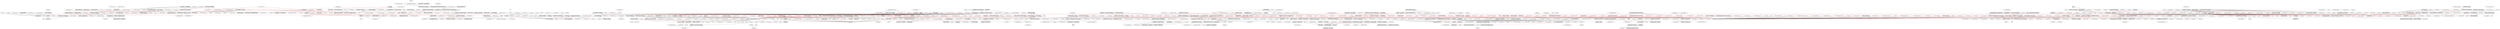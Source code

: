 strict graph  {
	graph [bb="0,0,5367.5,2175.2",
		"edge"="{'pos': '', 'weight': ''}",
		file="/Users/felicedeluca/Developer/UofA/mlgd/pipeline/impred/tmp_workspace/topics/labels/layers/Topics_Layer_1_drawing_improved.dot",
		"graph"="{'bb': '0,0,5367.5,2175.2', 'edge': \"{'pos': '', 'weight': ''}\", 'file': '/Users/felicedeluca/Developer/UofA/mlgd/pipeline/impred/\
tmp_workspace/topics/labels/layers/Topics_Layer_1_drawing_improved.dot', 'graph': \"{'bb': '0,0,5367.5,2175.2', 'file': '/Users/felicedeluca/\
Developer/UofA/mlgd/pipeline/impred/tmp_workspace/topics/set2/layers/Topics_Layer_1_drawing_improved.dot', 'overlap': 'prism'}\", '\
node': \"{'fontname': '', 'fontsize': '', 'height': '', 'label': '\\\\N', 'level': '', 'pos': '', 'shape': 'rectangle', 'weight': '', '\
width': ''}\", 'overlap': 'prism'}",
		"node"="{'fontname': '', 'fontsize': '', 'height': '', 'label': '\\N', 'level': '', 'pos': '', 'shape': 'rectangle', 'weight': '', 'width': ''}",
		overlap=prism
	];
	node [label="\N",
		shape=rectangle
	];
	2288	 [height=0.47,
		label="plant pathology",
		level=2,
		pos="568.4785532135402,-684.5009161425703",
		width=2.44];
	4315	 [height=0.47,
		label=mycology,
		level=2,
		pos="550.4564774242897,-706.0357071498078",
		width=1.56];
	2288 -- 4315;
	1091	 [height=0.47,
		label=endocrinology,
		level=2,
		pos="289.1924360201639,-320.72791270710843",
		width=2.25];
	5065	 [height=0.47,
		label=reproduction,
		level=2,
		pos="315.94833785795686,-370.1069717783547",
		width=2.01];
	1091 -- 5065;
	1589	 [fontname=Arial,
		fontsize=30,
		height=0.56,
		label=diabetes,
		level=1,
		pos="262.49999999999886,-271.30000000000047",
		weight=989,
		width=1.65];
	1091 -- 1589;
	2025	 [height=0.47,
		label=geoscience,
		level=2,
		pos="1097.5657570090802,-689.7194238132934",
		width=1.83];
	4388	 [fontname=Arial,
		fontsize=30,
		height=0.56,
		label=geology,
		level=1,
		pos="1097.5661132812504,-689.7468505859399",
		weight=1135,
		width=1.54];
	2025 -- 4388;
	3034	 [height=0.47,
		label=psychophysiology,
		level=2,
		pos="2029.705925038341,-1095.3573657872698",
		width=2.82];
	2230	 [fontname=Arial,
		fontsize=30,
		height=0.56,
		label=emotion,
		level=1,
		pos="2032.0000000000011,-870.6700000000038",
		weight=951,
		width=1.57];
	3034 -- 2230;
	5119	 [height=0.47,
		label=transcriptomics,
		level=2,
		pos="1303.10053843919,-539.7537185745574",
		width=2.42];
	5121	 [fontname=Arial,
		fontsize=30,
		height=0.56,
		label=genomics,
		level=1,
		pos="1285.499999999999,-593.1000000000004",
		weight=2984,
		width=1.86];
	5119 -- 5121;
	4476	 [height=0.47,
		label="new media",
		level=2,
		pos="3440.6160354566136,-997.9623985575428",
		width=1.76];
	1142	 [fontname=Arial,
		fontsize=30,
		height=0.56,
		label="social media",
		level=1,
		pos="3222.8999999999996,-942.3800000000024",
		weight=1109,
		width=2.4];
	4476 -- 1142;
	4444	 [height=0.47,
		label=bioethics,
		level=2,
		pos="-92.2547488008355,431.834523096614",
		width=1.46];
	3926	 [fontname=Arial,
		fontsize=30,
		height=0.56,
		label=ethics,
		level=1,
		pos="6.500000000001478,229.99999999999983",
		weight=744,
		width=1.17];
	4444 -- 3926;
	4190	 [fontname=Arial,
		fontsize=30,
		height=0.56,
		label=aging,
		level=1,
		pos="1961.7999999999968,-933.6100000000024",
		weight=1482,
		width=1.1];
	1533	 [height=0.47,
		label=disability,
		level=2,
		pos="2001.5247626990079,-893.8916424838637",
		width=1.42];
	4190 -- 1533;
	4394	 [height=0.47,
		label=dementia,
		level=2,
		pos="1802.9009492039715,-1092.4834300645457",
		width=1.51];
	4190 -- 4394;
	1899	 [fontname=Arial,
		fontsize=30,
		height=0.56,
		label=cognition,
		level=1,
		pos="1887.3,-869.99",
		weight=941,
		width=1.75];
	4190 -- 1899	 [color=red,
		pos="3751.7,748.37 3759.5,741.67 3768.2,734.28 3776,727.59",
		weight=66];
	378	 [fontname=Arial,
		fontsize=30,
		height=0.56,
		label=health,
		level=1,
		pos="2008.3000000000022,-988.0800000000002",
		weight=1282,
		width=1.22];
	4190 -- 378	 [color=red,
		pos="3819.3,684.76 3822.6,680.96 3826,677 3829.2,673.19",
		weight=79];
	5028	 [height=0.47,
		label="planetary science",
		level=2,
		pos="1097.5153362487995,-689.7085040729309",
		width=2.79];
	5825	 [fontname=Arial,
		fontsize=30,
		height=0.56,
		label=geophysics,
		level=1,
		pos="1097.5363281250004,-689.7591870117192",
		weight=933,
		width=2.17];
	5028 -- 5825;
	2217	 [height=0.47,
		label=semantics,
		level=2,
		pos="-107.04865613935544,17.389337213621047",
		width=1.65];
	5203	 [height=0.47,
		label=pragmatics,
		level=2,
		pos="-108.49045791059166,31.352216461431595",
		width=1.78];
	2217 -- 5203;
	3447	 [height=0.47,
		label=syntax,
		level=2,
		pos="-105.61465775657456,3.4222595483430496",
		width=1.08];
	2217 -- 3447;
	16	 [height=0.47,
		label="breast cancer",
		level=2,
		pos="122.69162438812918,-831.1313089415065",
		width=2.18];
	4505	 [fontname=Arial,
		fontsize=30,
		height=0.56,
		label=cancer,
		level=1,
		pos="119.39999999999759,-718.8300000000004",
		weight=2228,
		width=1.33];
	16 -- 4505;
	2089	 [fontname=Arial,
		fontsize=30,
		height=0.56,
		label="wireless communications",
		level=1,
		pos="1880.6999999999987,-209.4000000000001",
		weight=1437,
		width=4.71];
	284	 [height=0.47,
		label="cognitive radio",
		level=2,
		pos="1873.6721192021498,-97.27048705813434",
		width=2.32];
	2089 -- 284;
	1853	 [fontname=Arial,
		fontsize=30,
		height=0.56,
		label="signal processing",
		level=1,
		pos="1607.4999999999968,-260.0000000000004",
		weight=2402,
		width=3.31];
	2089 -- 1853	 [color=red,
		pos="3561.4,1401.1 3575.8,1403.8 3590.6,1406.5 3605.1,1409.2",
		weight=216];
	1748	 [fontname=Arial,
		fontsize=30,
		height=0.56,
		label="information theory",
		level=1,
		pos="2192.699999999997,-227.5000000000001",
		weight=927,
		width=3.42];
	2089 -- 1748	 [color=red,
		pos="3895,1420.3 3898,1420.2 3900.9,1420 3903.8,1419.8",
		weight=177];
	745	 [height=0.47,
		label="social computing",
		level=2,
		pos="560.9408934688033,-26.24385963789888",
		width=2.67];
	5094	 [fontname=Arial,
		fontsize=30,
		height=0.56,
		label="human-computer interaction",
		level=1,
		pos="581.3999999999982,-6.999999999998806",
		weight=1333,
		width=5.28];
	745 -- 5094;
	1630	 [height=0.47,
		label=schizophrenia,
		level=2,
		pos="1872.488295244367,-993.8607631473985",
		width=2.22];
	5162	 [fontname=Arial,
		fontsize=30,
		height=0.56,
		label=neuroimaging,
		level=1,
		pos="1762.2999999999959,-971.930000000003",
		weight=1041,
		width=2.61];
	1630 -- 5162;
	808	 [fontname=Arial,
		fontsize=30,
		height=0.56,
		label=language,
		level=1,
		pos="1686.9000000000035,-718.450000000001",
		weight=594,
		width=1.79];
	3319	 [height=0.47,
		label=literacy,
		level=2,
		pos="1507.6744503189175,-582.9218572920554",
		width=1.18];
	808 -- 3319;
	808 -- 1899	 [color=red,
		pos="3698.2,791.3 3660,820.18 3592.3,871.35 3554.2,900.17",
		weight=45];
	4977	 [height=0.47,
		label=music,
		level=2,
		pos="1669.9589821615061,-740.8531937101347",
		width=0.99];
	808 -- 4977;
	1480	 [height=0.47,
		label="environmental policy",
		level=2,
		pos="2776.041402289494,-360.82383870206104",
		width=3.25];
	3438	 [height=0.47,
		label="energy policy",
		level=2,
		pos="2769.0725589663953,-333.6282806146851",
		width=2.12];
	1480 -- 3438;
	1095	 [fontname=Arial,
		fontsize=30,
		height=0.56,
		label="cognitive science",
		level=1,
		pos="250.79999999999416,-0.6999999999979707",
		weight=904,
		width=3.25];
	2006	 [fontname=Arial,
		fontsize=30,
		height=0.56,
		label=psycholinguistics,
		level=1,
		pos="1.3642420526593924e-12,2.7711166694643907e-12",
		weight=435,
		width=3.21];
	1095 -- 2006	 [color=red,
		pos="1967.5,1639.5 1965,1639.5 1962.6,1639.5 1960.1,1639.6",
		weight=59];
	3259	 [fontname=Arial,
		fontsize=30,
		height=0.56,
		label="artificial intelligence",
		level=1,
		pos="600.1999999999995,-66.09999999999991",
		weight=5844,
		width=3.69];
	1095 -- 3259	 [color=red,
		pos="2325.5,1595.1 2286.4,1602.4 2242.6,1610.6 2203.5,1618",
		weight=146];
	2226	 [height=0.47,
		label="computational modeling",
		level=2,
		pos="229.7286230033635,-224.408900573535",
		width=3.75];
	1095 -- 2226;
	4421	 [fontname=Arial,
		fontsize=30,
		height=0.56,
		label="philosophy of mind",
		level=1,
		pos="143.6999999999988,65.10000000000059",
		weight=242,
		width=3.56];
	1095 -- 4421	 [color=red,
		pos="2055.2,1660.6 2043.1,1668 2029.6,1676.3 2017.5,1683.8",
		weight=46];
	1484	 [height=0.47,
		label="developmental psychology",
		level=2,
		pos="2548.7968191245136,-1193.4939624659617",
		width=4.18];
	590	 [height=0.47,
		label="social cognition",
		level=2,
		pos="2390.8038692830323,-1033.7912889534723",
		width=2.46];
	1484 -- 590;
	113	 [height=0.47,
		label="cognitive development",
		level=2,
		pos="2706.8449131110883,-1353.0660215231253",
		width=3.54];
	1484 -- 113;
	2061	 [fontname=Arial,
		fontsize=30,
		height=0.56,
		label=gis,
		level=1,
		pos="1097.2166503906233,-689.7325048828142",
		weight=1284,
		width=0.61];
	1296	 [fontname=Arial,
		fontsize=30,
		height=0.56,
		label=geography,
		level=1,
		pos="1097.1951538085982,-689.7392883300797",
		weight=614,
		width=2.06];
	2061 -- 1296	 [color=red,
		pos="1643.7,379.91 1622,373.07 1590.9,363.24 1562.7,354.34",
		weight=81];
	2691	 [fontname=Arial,
		fontsize=30,
		height=0.56,
		label="remote sensing",
		level=1,
		pos="1097.2781249999964,-689.7074414062523",
		weight=1953,
		width=2.93];
	2061 -- 2691	 [color=red,
		pos="1744.8,418.6 1728.8,412.1 1712,405.22 1698.4,399.68",
		weight=382];
	841	 [height=0.47,
		label="spatial analysis",
		level=2,
		pos="1097.2189785296741,-689.7389548396197",
		width=2.44];
	2061 -- 841;
	1133	 [height=0.47,
		label="education policy",
		level=2,
		pos="2192.93012377949,-266.71699439655686",
		width=2.57];
	332	 [height=0.47,
		label="economics of education",
		level=2,
		pos="2217.3597253754524,-317.2723817815454",
		width=3.74];
	1133 -- 332;
	4975	 [height=0.47,
		label="health promotion",
		level=2,
		pos="346.06101536223457,-288.1490181407494",
		width=2.67];
	2355	 [fontname=Arial,
		fontsize=30,
		height=0.56,
		label="public health",
		level=1,
		pos="450.00000000000364,-330.7999999999999",
		weight=1469,
		width=2.42];
	4975 -- 2355;
	3159	 [height=0.47,
		label="quantum dots",
		level=2,
		pos="-687.4979544967007,-446.898689237472",
		width=2.18];
	5335	 [fontname=Arial,
		fontsize=30,
		height=0.56,
		label="solar cells",
		level=1,
		pos="-659.1000000000004,-555.600000000002",
		weight=632,
		width=1.93];
	3159 -- 5335;
	4128	 [height=0.47,
		label="evolutionary genetics",
		level=2,
		pos="1233.9383035683077,-570.8065893960081",
		width=3.35];
	5121 -- 4128;
	1109	 [fontname=Arial,
		fontsize=30,
		height=0.56,
		label=genetics,
		level=1,
		pos="1526.9999999999995,-719.1799999999998",
		weight=3043,
		width=1.64];
	5121 -- 1109	 [color=red,
		pos="3325.3,942.1 3280.7,965.35 3209.9,1002.3 3165.4,1025.5",
		weight=526];
	1884	 [fontname=Arial,
		fontsize=30,
		height=0.56,
		label=bioinformatics,
		level=1,
		pos="1258.5999999999985,-491.60000000000105",
		weight=5075,
		width=2.65];
	5121 -- 1884	 [color=red,
		pos="3119,1068.3 3114.4,1085.5 3108,1109.6 3103.5,1126.8",
		weight=823];
	1254	 [height=0.47,
		label="gene regulation",
		level=2,
		pos="1307.4392674351477,-575.5623342993707",
		width=2.47];
	5121 -- 1254;
	817	 [height=0.47,
		label="human genetics",
		level=2,
		pos="1341.4128437906227,-587.6816428211628",
		width=2.54];
	5121 -- 817;
	5460	 [height=0.47,
		label="gene expression",
		level=2,
		pos="1285.9043818908767,-649.2733136868239",
		width=2.62];
	5121 -- 5460;
	4813	 [fontname=Arial,
		fontsize=30,
		height=0.56,
		label=evolution,
		level=1,
		pos="1159.5499999999975,-661.1800000000005",
		weight=2669,
		width=1.75];
	5121 -- 4813	 [color=red,
		pos="3085.3,1025.5 3038.1,1000 2959.5,957.52 2912.3,931.99",
		weight=329];
	150	 [fontname=Arial,
		fontsize=30,
		height=0.56,
		label="soft matter",
		level=1,
		pos="673.7999999999979,-474.9999999999982",
		weight=571,
		width=2.06];
	5458	 [height=0.47,
		label=colloids,
		level=2,
		pos="667.2087622560579,-472.57886217524594",
		width=1.24];
	150 -- 5458;
	1197	 [height=0.47,
		label="liquid crystals",
		level=2,
		pos="683.4845512990164,-448.6350490242313",
		width=2.17];
	150 -- 1197;
	5245	 [fontname=Arial,
		fontsize=30,
		height=0.56,
		label=biophysics,
		level=1,
		pos="636.699999999998,-575.9999999999986",
		weight=2308,
		width=2.03];
	150 -- 5245	 [color=red,
		pos="2483.8,1085.3 2490.1,1102.5 2498.8,1126.4 2505.1,1143.5",
		weight=74];
	2569	 [height=0.47,
		label="organizational behavior",
		level=2,
		pos="1697.5024340013304,-1357.5879295180082",
		width=3.68];
	5318	 [fontname=Arial,
		fontsize=30,
		height=0.56,
		label=management,
		level=1,
		pos="1626.7000000000003,-1444.820000000007",
		weight=976,
		width=2.51];
	2569 -- 5318;
	2214	 [height=0.47,
		label="human resource management",
		level=2,
		pos="1768.1659330741415,-1270.2761380437241",
		width=4.72];
	2569 -- 2214;
	5259	 [height=0.47,
		label="reinforcement learning",
		level=2,
		pos="1203.4284187946275,-316.68053617669403",
		width=3.54];
	5607	 [fontname=Arial,
		fontsize=30,
		height=0.56,
		label="machine learning",
		level=1,
		pos="1137.1000000000004,-225.99999999999983",
		weight=11046,
		width=3.25];
	5259 -- 5607;
	3693	 [height=0.47,
		label="additive manufacturing",
		level=2,
		pos="30.247662084372223,-1187.1976479072662",
		width=3.58];
	5895	 [height=0.47,
		label="3d printing",
		level=2,
		pos="-66.25805548733385,-984.3347321177644",
		width=1.71];
	3693 -- 5895;
	3170	 [fontname=Arial,
		fontsize=30,
		height=0.56,
		label="computer architecture",
		level=1,
		pos="629.1999999999983,374.4000000000017",
		weight=1187,
		width=4.11];
	3864	 [fontname=Arial,
		fontsize=30,
		height=0.56,
		label="embedded systems",
		level=1,
		pos="672.3999999999976,425.000000000001",
		weight=913,
		width=3.69];
	3170 -- 3864	 [color=red,
		pos="2486.7,2035.8 2488.9,2038.4 2491.1,2041 2493.4,2043.6",
		weight=96];
	2151	 [fontname=Arial,
		fontsize=30,
		height=0.56,
		label="high performance computing",
		level=1,
		pos="311.9999999999974,425.1000000000004",
		weight=883,
		width=5.36];
	3170 -- 2151	 [color=red,
		pos="2335.3,2035.6 2318.4,2038.3 2301.1,2041 2284.3,2043.7",
		weight=64];
	1908	 [height=0.47,
		label=vlsi,
		level=2,
		pos="822.5159902701953,259.86352969379027",
		width=0.58];
	3170 -- 1908;
	2002	 [fontname=Arial,
		fontsize=30,
		height=0.56,
		label=compilers,
		level=1,
		pos="609.8999999999983,323.6000000000006",
		weight=365,
		width=1.86];
	3170 -- 2002	 [color=red,
		pos="2457.3,1985.1 2458.3,1987.7 2459.3,1990.3 2460.3,1992.9",
		weight=97];
	5008	 [height=0.47,
		label="multi-agent systems",
		level=2,
		pos="622.6218894289918,43.98940755368926",
		width=3.17];
	5008 -- 3259;
	5275	 [height=0.47,
		label="pervasive computing",
		level=2,
		pos="2040.976839386766,484.9752566205973",
		width=3.26];
	2888	 [fontname=Arial,
		fontsize=30,
		height=0.56,
		label="mobile computing",
		level=1,
		pos="1954.6999999999982,277.50000000000324",
		weight=623,
		width=3.35];
	5275 -- 2888;
	5781	 [fontname=Arial,
		fontsize=30,
		height=0.56,
		label=leadership,
		level=1,
		pos="1814.4000000000026,-1465.900000000003",
		weight=740,
		width=2.0];
	5318 -- 5781	 [color=red,
		pos="3561.7,184.32 3566.6,183.78 3571.4,183.23 3576.2,182.69",
		weight=42];
	1911	 [height=0.47,
		label=business,
		level=2,
		pos="1428.3831086472303,-1550.4613069235952",
		width=1.46];
	5318 -- 1911;
	2975	 [fontname=Arial,
		fontsize=30,
		height=0.56,
		label=strategy,
		level=1,
		pos="1610.0000000000005,-1394.2600000000004",
		weight=587,
		width=1.57];
	5318 -- 2975	 [color=red,
		pos="3456.3,224.2 3457.1,221.61 3458,218.97 3458.9,216.39",
		weight=60];
	116	 [fontname=Arial,
		fontsize=30,
		height=0.56,
		label=marketing,
		level=1,
		pos="1682.799999999998,-1517.1199999999976",
		weight=1190,
		width=1.92];
	5318 -- 116	 [color=red,
		pos="3482.4,173.78 3489.7,164.45 3498.1,153.52 3505.4,144.18",
		weight=55];
	3008	 [fontname=Arial,
		fontsize=30,
		height=0.56,
		label=spectroscopy,
		level=1,
		pos="179.09999999999172,-534.9000000000012",
		weight=792,
		width=2.54];
	657	 [fontname=Arial,
		fontsize=30,
		height=0.56,
		label="physical chemistry",
		level=1,
		pos="413.9999999999976,-538.8000000000023",
		weight=825,
		width=3.49];
	3008 -- 657	 [color=red,
		pos="2122.3,1103.3 2119.8,1103.3 2117.3,1103.4 2114.8,1103.4",
		weight=68];
	4057	 [height=0.47,
		label="protein engineering",
		level=2,
		pos="1504.0699996997416,-665.5524638819177",
		width=3.06];
	3956	 [fontname=Arial,
		fontsize=30,
		height=0.56,
		label="synthetic biology",
		level=1,
		pos="1533.0000000000018,-617.3999999999994",
		weight=920,
		width=3.17];
	4057 -- 3956;
	1952	 [height=0.47,
		label=exercise,
		level=2,
		pos="153.25806966875143,-326.83845747835454",
		width=1.38];
	1387	 [height=0.47,
		label="physical activity",
		level=2,
		pos="181.22408121581287,-324.2998283938946",
		width=2.5];
	1952 -- 1387;
	3872	 [fontname=Arial,
		fontsize=30,
		height=0.56,
		label="heat transfer",
		level=1,
		pos="-555.4000000000067,116.19999999999874",
		weight=897,
		width=2.42];
	4841	 [height=0.47,
		label=thermodynamics,
		level=2,
		pos="-444.9723407930485,136.89180666741112",
		width=2.62];
	3872 -- 4841;
	3177	 [height=0.47,
		label=thermoelectrics,
		level=2,
		pos="-537.4280922308196,227.10279217505865",
		width=2.43];
	3872 -- 3177;
	1231	 [fontname=Arial,
		fontsize=30,
		height=0.56,
		label="fluid mechanics",
		level=1,
		pos="-646.5999999999976,166.7999999999975",
		weight=1144,
		width=2.96];
	3872 -- 1231	 [color=red,
		pos="1245.4,1777.4 1240.6,1780 1235.7,1782.7 1230.9,1785.4",
		weight=147];
	145	 [fontname=Arial,
		fontsize=30,
		height=0.56,
		label=cfd,
		level=1,
		pos="-633.5000000000086,22.299999999997638",
		weight=798,
		width=0.64];
	3872 -- 145	 [color=red,
		pos="1223.4,1683.5 1236.1,1698.8 1253.1,1719.2 1265.9,1734.5",
		weight=85];
	4756	 [height=0.47,
		label="smart materials",
		level=2,
		pos="865.3933618229948,381.0951548814794",
		width=2.46];
	5294	 [height=0.47,
		label=structures,
		level=2,
		pos="976.6733249639008,396.37418741042825",
		width=1.61];
	4756 -- 5294;
	1404	 [height=0.47,
		label="e-learning",
		level=2,
		pos="981.3599469518488,-1166.9093797640046",
		width=1.62];
	1070	 [fontname=Arial,
		fontsize=30,
		height=0.56,
		label="educational technology",
		level=1,
		pos="1014.4999999999964,-1274.2600000000052",
		weight=544,
		width=4.35];
	1404 -- 1070;
	906	 [fontname=Arial,
		fontsize=30,
		height=0.56,
		label="organic chemistry",
		level=1,
		pos="52.799999999999045,-69.60000000000143",
		weight=1028,
		width=3.35];
	4860	 [fontname=Arial,
		fontsize=30,
		height=0.56,
		label=catalysis,
		level=1,
		pos="-206.3999999999969,-198.89999999999873",
		weight=1272,
		width=1.68];
	906 -- 4860	 [color=red,
		pos="1675.6,1462.3 1723.6,1486.3 1801.1,1524.9 1849.2,1548.9",
		weight=58];
	2073	 [height=0.47,
		label=synthesis,
		level=2,
		pos="164.77412390542514,-60.423161944314984",
		width=1.53];
	906 -- 2073;
	2034	 [height=0.47,
		label="supramolecular chemistry",
		level=2,
		pos="60.352588464334985,-96.65290338034904",
		width=4.04];
	906 -- 2034;
	2116	 [fontname=Arial,
		fontsize=30,
		height=0.56,
		label="medicinal chemistry",
		level=1,
		pos="-268.50000000000114,29.500000000000227",
		weight=713,
		width=3.74];
	906 -- 2116	 [color=red,
		pos="1823.1,1591.5 1769,1608.2 1693.9,1631.4 1639.8,1648.1",
		weight=147];
	1302	 [height=0.47,
		label="polymer chemistry",
		level=2,
		pos="58.89430649099472,-13.756789815896056",
		width=2.9];
	906 -- 1302;
	2164	 [height=0.47,
		label="data management",
		level=2,
		pos="1638.0699695669211,-618.4582861895381",
		width=2.89];
	3905	 [fontname=Arial,
		fontsize=30,
		height=0.56,
		label=databases,
		level=1,
		pos="1456.2000000000025,-486.5000000000011",
		weight=832,
		width=2.0];
	2164 -- 3905;
	500	 [height=0.47,
		label="visual analytics",
		level=2,
		pos="553.8400149839745,-12.400799168023582",
		width=2.42];
	3215	 [height=0.47,
		label="information visualization",
		level=2,
		pos="567.6165399808187,-9.691007869589583",
		width=3.79];
	500 -- 3215;
	5760	 [height=0.47,
		label="statistical signal processing",
		level=2,
		pos="1213.1126001980529,-143.2684860997981",
		width=4.29];
	5760 -- 5607;
	3143	 [fontname=Arial,
		fontsize=30,
		height=0.56,
		label="environmental economics",
		level=1,
		pos="2755.2000000000053,-279.1999999999982",
		weight=597,
		width=4.81];
	5112	 [height=0.47,
		label="resource economics",
		level=2,
		pos="2972.9769337713924,-223.85668747277407",
		width=3.19];
	3143 -- 5112;
	3415	 [height=0.47,
		label="energy economics",
		level=2,
		pos="2762.1179140659106,-306.422116721424",
		width=2.9];
	3143 -- 3415;
	5495	 [fontname=Arial,
		fontsize=30,
		height=0.56,
		label="development economics",
		level=1,
		pos="2537.200000000006,-334.5999999999983",
		weight=604,
		width=4.58];
	3143 -- 5495	 [color=red,
		pos="4460.1,1326.6 4476.7,1330.8 4494.1,1335.2 4510.6,1339.4",
		weight=38];
	2586	 [height=0.47,
		label="agricultural economics",
		level=2,
		pos="2699.856687472782,-61.42306622861406",
		width=3.54];
	3143 -- 2586;
	4008	 [height=0.47,
		label="social justice",
		level=2,
		pos="1433.5906291136184,-1017.705804276341",
		width=2.06];
	3763	 [fontname=Arial,
		fontsize=30,
		height=0.56,
		label=education,
		level=1,
		pos="1323.7000000000012,-1213.7000000000019",
		weight=2017,
		width=1.89];
	4008 -- 3763;
	3962	 [height=0.47,
		label=symbiosis,
		level=2,
		pos="1271.695904982844,-667.9412703441915",
		width=1.61];
	3962 -- 4813;
	4812	 [height=0.47,
		label="theoretical computer science",
		level=2,
		pos="1259.351332464084,-161.3259639992434",
		width=4.5];
	3900	 [fontname=Arial,
		fontsize=30,
		height=0.56,
		label=algorithms,
		level=1,
		pos="1283.5999999999988,-175.499999999998",
		weight=1235,
		width=2.0];
	4812 -- 3900;
	3570	 [height=0.47,
		label=geochronology,
		level=2,
		pos="1097.5612951520468,-689.7612003513136",
		width=2.36];
	40	 [fontname=Arial,
		fontsize=30,
		height=0.56,
		label=geochemistry,
		level=1,
		pos="1097.561840820312,-689.7595751953131",
		weight=1076,
		width=2.56];
	3570 -- 40;
	490	 [height=0.47,
		label="isotope geochemistry",
		level=2,
		pos="1097.5607518955455,-689.7628259041048",
		width=3.36];
	3570 -- 490;
	2417	 [height=0.47,
		label="computational physics",
		level=2,
		pos="-702.5653454186945,-295.025474134941",
		width=3.5];
	1394	 [fontname=Arial,
		fontsize=30,
		height=0.56,
		label="condensed matter physics",
		level=1,
		pos="-702.4000000000008,-351.2000000000037",
		weight=1631,
		width=4.93];
	2417 -- 1394;
	3974	 [height=0.47,
		label=metagenomics,
		level=2,
		pos="1083.7416201755505,-350.4822402051359",
		width=2.35];
	3974 -- 1884;
	2720	 [height=0.47,
		label="international economics",
		level=2,
		pos="1947.808965835148,-239.70149456918506",
		width=3.74];
	5444	 [fontname=Arial,
		fontsize=30,
		height=0.56,
		label=macroeconomics,
		level=1,
		pos="2083.8999999999996,-418.50000000000136",
		weight=847,
		width=3.24];
	2720 -- 5444;
	3434	 [fontname=Arial,
		fontsize=30,
		height=0.56,
		label=linguistics,
		level=1,
		pos="-104.20000000000005,-10.5499999999993",
		weight=872,
		width=1.89];
	2006 -- 3434	 [color=red,
		pos="1718.6,1627.7 1713.6,1627.2 1708.7,1626.7 1703.9,1626.2",
		weight=57];
	1573	 [height=0.47,
		label="second language acquisition",
		level=2,
		pos="-2.754623597829095,56.107189771959156",
		width=4.47];
	2006 -- 1573;
	392	 [height=0.47,
		label=bilingualism,
		level=2,
		pos="1.3773117989125012,-28.05359488597579",
		width=1.9];
	2006 -- 392;
	3596	 [fontname=Arial,
		fontsize=30,
		height=0.56,
		label="drug delivery",
		level=1,
		pos="-234.5999999999981,-592.9999999999993",
		weight=1120,
		width=2.47];
	5403	 [fontname=Arial,
		fontsize=30,
		height=0.56,
		label=biomaterials,
		level=1,
		pos="-254.40000000000575,-728.300000000003",
		weight=2072,
		width=2.33];
	3596 -- 5403	 [color=red,
		pos="1588,933.05 1591.7,958.38 1597.8,1000.3 1601.5,1025.6",
		weight=309];
	3709	 [fontname=Arial,
		fontsize=30,
		height=0.56,
		label=nanomedicine,
		level=1,
		pos="-426.500000000007,-671.4700000000043",
		weight=619,
		width=2.68];
	3596 -- 3709	 [color=red,
		pos="1552.4,1025.6 1525.2,1014.5 1492.1,1000.9 1464.9,989.77",
		weight=155];
	5433	 [height=0.47,
		label=pharmaceutics,
		level=2,
		pos="-11.490650585438743,-566.3186707946146",
		width=2.35];
	3596 -- 5433;
	943	 [fontname=Arial,
		fontsize=30,
		height=0.56,
		label=nanotechnology,
		level=1,
		pos="-280.90000000000464,-478.19999999999914",
		weight=3024,
		width=3.03];
	3596 -- 943	 [color=red,
		pos="1596,1068.2 1587.7,1088.7 1575.3,1119.6 1567,1140.1",
		weight=143];
	5339	 [fontname=Arial,
		fontsize=30,
		height=0.56,
		label=nanoparticles,
		level=1,
		pos="-650.9000000000035,-662.4699999999967",
		weight=595,
		width=2.56];
	3596 -- 5339	 [color=red,
		pos="1510.7,1031.2 1443.6,1020 1353.7,1005 1285.9,993.72",
		weight=48];
	4732	 [fontname=Arial,
		fontsize=30,
		height=0.56,
		label=simulation,
		level=1,
		pos="1496.8999999999996,-18.599999999997976",
		weight=1276,
		width=1.96];
	2064	 [height=0.47,
		label="agent-based modeling",
		level=2,
		pos="1475.2174074452655,33.22151942366531",
		width=3.51];
	4732 -- 2064;
	2092	 [fontname=Arial,
		fontsize=30,
		height=0.56,
		label=optimization,
		level=1,
		pos="1403.5999999999974,-69.20000000000192",
		weight=2557,
		width=2.31];
	4732 -- 2092	 [color=red,
		pos="3282.1,1592 3287,1594.6 3292,1597.3 3296.9,1600",
		weight=90];
	4295	 [fontname=Arial,
		fontsize=30,
		height=0.56,
		label=modeling,
		level=1,
		pos="1662.4000000000021,31.799999999998022",
		weight=1570,
		width=1.78];
	4732 -- 4295	 [color=red,
		pos="3405.8,1642.5 3414.7,1645.2 3423.9,1648 3432.8,1650.7",
		weight=340];
	2209	 [height=0.47,
		label="alzheimer s disease",
		level=2,
		pos="1463.537927934937,-816.0631143186426",
		width=3.15];
	2556	 [fontname=Arial,
		fontsize=30,
		height=0.56,
		label=neuroscience,
		level=1,
		pos="1504.599999999998,-920.6400000000002",
		weight=5781,
		width=2.56];
	2209 -- 2556;
	5886	 [height=0.47,
		label=mechanobiology,
		level=2,
		pos="625.1823963718659,170.09379826696963",
		width=2.61];
	2128	 [fontname=Arial,
		fontsize=30,
		height=0.56,
		label=biomechanics,
		level=1,
		pos="596.9999999999958,121.50000000000105",
		weight=1657,
		width=2.62];
	5886 -- 2128;
	854	 [height=0.47,
		label=signal,
		level=2,
		pos="793.1022235761145,-116.72677328927756",
		width=0.99];
	2168	 [fontname=Arial,
		fontsize=30,
		height=0.56,
		label="image processing",
		level=1,
		pos="794.6937499999992,-119.85625000000167",
		weight=2648,
		width=3.35];
	854 -- 2168;
	973	 [height=0.47,
		label=theory,
		level=2,
		pos="1318.922707745331,-131.8203592870795",
		width=1.04];
	973 -- 3900;
	83	 [fontname=Arial,
		fontsize=30,
		height=0.56,
		label="control theory",
		level=1,
		pos="961.1999999999996,77.10000000000008",
		weight=654,
		width=2.61];
	4608	 [fontname=Arial,
		fontsize=30,
		height=0.56,
		label=robotics,
		level=1,
		pos="924.1999999999989,26.600000000002467",
		weight=3442,
		width=1.54];
	83 -- 4608	 [color=red,
		pos="2779.1,1687.9 2781,1690.5 2782.9,1693.1 2784.8,1695.7",
		weight=102];
	5467	 [fontname=Arial,
		fontsize=30,
		height=0.56,
		label=motivation,
		level=1,
		pos="2073.4999999999973,-816.7999999999993",
		weight=538,
		width=1.99];
	2230 -- 5467	 [color=red,
		pos="3887.6,790.52 3890.4,794.17 3893.3,797.96 3896.1,801.61",
		weight=66];
	2230 -- 1899	 [color=red,
		pos="3794.6,769.59 3799.6,769.57 3804.6,769.54 3809.5,769.52",
		weight=60];
	5442	 [height=0.47,
		label="emotion regulation",
		level=2,
		pos="1933.2851086422272,-668.8159801030044",
		width=2.94];
	2230 -- 5442;
	4068	 [fontname=Arial,
		fontsize=30,
		height=0.56,
		label="social psychology",
		level=1,
		pos="2233.0,-873.8300000000008",
		weight=954,
		width=3.35];
	2230 -- 4068	 [color=red,
		pos="3932.6,768.27 3937.1,768.2 3941.7,768.12 3946.4,768.05",
		weight=44];
	4825	 [fontname=Arial,
		fontsize=30,
		height=0.56,
		label=geomorphology,
		level=1,
		pos="1097.5843750000004,-689.7221777343782",
		weight=579,
		width=2.96];
	4825 -- 4388	 [color=red,
		pos="2094.8,403.4 2092.9,400.82 2091,398.18 2089,395.6",
		weight=43];
	3944	 [fontname=Arial,
		fontsize=30,
		height=0.56,
		label=hydrology,
		level=1,
		pos="1097.4562499999995,-689.6581250000004",
		weight=1221,
		width=1.89];
	4825 -- 3944	 [color=red,
		pos="2022.1,469.13 2036.7,461.79 2053.2,453.58 2067.8,446.24",
		weight=88];
	3259 -- 5094	 [color=red,
		pos="2432.6,1595.1 2430.9,1600.4 2429.1,1606.1 2427.4,1611.4",
		weight=66];
	3035	 [height=0.47,
		label="evolutionary computation",
		level=2,
		pos="815.7872147551807,-2.7610075983474474",
		width=3.94];
	3259 -- 3035;
	5657	 [fontname=Arial,
		fontsize=30,
		height=0.56,
		label="semantic web",
		level=1,
		pos="327.19999999999925,-57.59999999999772",
		weight=774,
		width=2.62];
	3259 -- 5657	 [color=red,
		pos="2301.3,1578.1 2289.6,1578.4 2277.8,1578.8 2266.4,1579.2",
		weight=133];
	2491	 [height=0.47,
		label="knowledge representation",
		level=2,
		pos="516.0264035751935,8.312528824132045",
		width=4.06];
	3259 -- 2491;
	784	 [height=0.47,
		label=logic,
		level=2,
		pos="719.6568905457177,-256.41480873936297",
		width=0.79];
	3259 -- 784;
	2851	 [fontname=Arial,
		fontsize=30,
		height=0.56,
		label="computer science",
		level=1,
		pos="717.9999999999975,71.00000000000239",
		weight=2121,
		width=3.35];
	3259 -- 2851	 [color=red,
		pos="2457.8,1595.2 2480,1620.9 2516.9,1663.9 2539,1689.6",
		weight=154];
	417	 [height=0.47,
		label=games,
		level=2,
		pos="564.3368143412334,-287.91863546320394",
		width=1.12];
	3259 -- 417;
	4325	 [height=0.47,
		label=planning,
		level=2,
		pos="426.8573971451781,-209.0755823903787",
		width=1.4];
	3259 -- 4325;
	3259 -- 5607	 [color=red,
		pos="2904.8,1435.2 2802,1465.8 2613.7,1521.9 2510.9,1552.5",
		weight=1671];
	3333	 [fontname=Arial,
		fontsize=30,
		height=0.56,
		label=bioengineering,
		level=1,
		pos="-407.20000000001005,-779.8800000000032",
		weight=693,
		width=2.82];
	3333 -- 5403	 [color=red,
		pos="1521.8,890.33 1513.1,887.38 1504.1,884.36 1495.4,881.42",
		weight=71];
	323	 [height=0.47,
		label="medical physics",
		level=2,
		pos="765.9791218501148,-60.73355334727441",
		width=2.53];
	5873	 [fontname=Arial,
		fontsize=30,
		height=0.56,
		label="medical imaging",
		level=1,
		pos="770.8124999999995,-116.69999999999911",
		weight=1007,
		width=3.1];
	323 -- 5873;
	1150	 [height=0.47,
		label="text mining",
		level=2,
		pos="1128.585318245915,-338.02642088237474",
		width=1.76];
	1150 -- 5607;
	4765	 [height=0.47,
		label="data analytics",
		level=2,
		pos="1047.818177452135,-294.19952304539714",
		width=2.21];
	4765 -- 5607;
	3182	 [height=0.47,
		label="surface science",
		level=2,
		pos="-229.53746327286763,-214.82353500686162",
		width=2.5];
	3182 -- 4860;
	4760	 [height=0.47,
		label="heterogeneous catalysis",
		level=2,
		pos="-252.64723260814708,-230.7759956555796",
		width=3.83];
	3182 -- 4760;
	3563	 [height=0.47,
		label=ultrasound,
		level=2,
		pos="681.7944554887542,-48.15653545024952",
		width=1.71];
	3563 -- 5873;
	4292	 [height=0.47,
		label=analytics,
		level=2,
		pos="1547.8143533257598,-227.76964088433385",
		width=1.43];
	3139	 [fontname=Arial,
		fontsize=30,
		height=0.56,
		label="big data",
		level=1,
		pos="1517.1000000000017,-119.70000000000158",
		weight=1120,
		width=1.57];
	4292 -- 3139;
	1331	 [fontname=Arial,
		fontsize=30,
		height=0.56,
		label=climate,
		level=1,
		pos="1096.3421875000008,-689.6403125000015",
		weight=566,
		width=1.4];
	3931	 [height=0.47,
		label=meteorology,
		level=2,
		pos="1096.122782850421,-689.636804487371",
		width=2.0];
	1331 -- 3931;
	2184	 [height=0.47,
		label="physical oceanography",
		level=2,
		pos="1096.3417489984224,-689.667738081197",
		width=3.64];
	1331 -- 2184;
	1331 -- 3944	 [color=red,
		pos="1906.1,491.6 1901.6,491.67 1897.1,491.74 1892.7,491.81",
		weight=48];
	1041	 [fontname=Arial,
		fontsize=30,
		height=0.56,
		label=history,
		level=1,
		pos="1013.4000000000024,-1527.370000000001",
		weight=735,
		width=1.31];
	5138	 [fontname=Arial,
		fontsize=30,
		height=0.56,
		label=politics,
		level=1,
		pos="1058.1999999999966,-1476.7499999999968",
		weight=644,
		width=1.36];
	1041 -- 5138	 [color=red,
		pos="2878.4,141.68 2876.1,139.1 2873.8,136.45 2871.5,133.87",
		weight=39];
	834	 [height=0.47,
		label="public administration",
		level=2,
		pos="3595.407013154112,-127.54180809634897",
		width=3.25];
	5303	 [height=0.47,
		label=governance,
		level=2,
		pos="3790.3126083758125,-15.834489276460886",
		width=1.9];
	834 -- 5303;
	539	 [fontname=Arial,
		fontsize=30,
		height=0.56,
		label="public policy",
		level=1,
		pos="3400.299999999994,-239.00000000000307",
		weight=727,
		width=2.35];
	834 -- 539;
	325	 [fontname=Arial,
		fontsize=30,
		height=0.56,
		label="programming languages",
		level=1,
		pos="542.500000000003,273.0999999999957",
		weight=816,
		width=4.58];
	5166	 [fontname=Arial,
		fontsize=30,
		height=0.56,
		label="software engineering",
		level=1,
		pos="408.2999999999987,172.0999999999995",
		weight=2055,
		width=3.96];
	325 -- 5166	 [color=red,
		pos="2276,1833.4 2298.8,1850.5 2330.6,1874.5 2353.3,1891.6",
		weight=160];
	325 -- 2002	 [color=red,
		pos="2410.3,1934.4 2413.8,1937 2417.3,1939.7 2420.7,1942.2",
		weight=95];
	981	 [fontname=Arial,
		fontsize=30,
		height=0.56,
		label=vibration,
		level=1,
		pos="1066.3000000000045,309.10000000000184",
		weight=347,
		width=1.65];
	851	 [height=0.47,
		label=acoustics,
		level=2,
		pos="962.0609014369174,351.01215947483365",
		width=1.53];
	981 -- 851;
	4101	 [fontname=Arial,
		fontsize=30,
		height=0.56,
		label="structural dynamics",
		level=1,
		pos="1098.1999999999998,359.599999999999",
		weight=336,
		width=3.67];
	981 -- 4101	 [color=red,
		pos="2919,1970.4 2920.7,1973 2922.3,1975.6 2923.9,1978.2",
		weight=29];
	4636	 [fontname=Arial,
		fontsize=30,
		height=0.56,
		label=dynamics,
		level=1,
		pos="1055.999999999999,258.60000000000014",
		weight=476,
		width=1.85];
	981 -- 4636	 [color=red,
		pos="2899.6,1919.9 2900.1,1922.5 2900.7,1925.1 2901.2,1927.7",
		weight=62];
	1663	 [height=0.47,
		label="medical education",
		level=2,
		pos="2233.7188357066307,-789.5950772707098",
		width=2.89];
	5314	 [height=0.47,
		label="emergency medicine",
		level=2,
		pos="2233.923599065297,-761.5293476842709",
		width=3.29];
	1663 -- 5314;
	5102	 [height=0.47,
		label=assessment,
		level=2,
		pos="2233.5090159733045,-817.6639379546168",
		width=1.93];
	1663 -- 5102;
	722	 [height=0.47,
		label=wireless,
		level=2,
		pos="2064.5091749586463,174.63193697297197",
		width=1.33];
	3218	 [fontname=Arial,
		fontsize=30,
		height=0.56,
		label=networks,
		level=1,
		pos="2138.399999999998,90.00000000000051",
		weight=1679,
		width=1.75];
	722 -- 3218;
	3633	 [fontname=Arial,
		fontsize=30,
		height=0.56,
		label=energy,
		level=1,
		pos="-466.4000000000026,-111.10000000000333",
		weight=1626,
		width=1.36];
	3633 -- 4860	 [color=red,
		pos="1569.9,1462.2 1526.1,1477 1468.4,1496.5 1426.8,1510.6",
		weight=71];
	106	 [fontname=Arial,
		fontsize=30,
		height=0.56,
		label=sustainability,
		level=1,
		pos="-310.5000000000016,-73.89999999999941",
		weight=1357,
		width=2.47];
	3633 -- 106	 [color=red,
		pos="1426.9,1541.7 1431,1542.7 1435.3,1543.7 1439.5,1544.7",
		weight=78];
	3688	 [fontname=Arial,
		fontsize=30,
		height=0.56,
		label=combustion,
		level=1,
		pos="-669.3000000000111,-50.69999999999891",
		weight=648,
		width=2.21];
	3633 -- 3688	 [color=red,
		pos="1318.9,1544.8 1295.2,1551.9 1267,1560.3 1241.6,1567.9",
		weight=68];
	2717	 [fontname=Arial,
		fontsize=30,
		height=0.56,
		label=environment,
		level=1,
		pos="-506.8000000000063,-0.10000000000218279",
		weight=828,
		width=2.38];
	3633 -- 2717	 [color=red,
		pos="1365,1550.2 1357.8,1569.8 1347.3,1598.8 1340.1,1618.5",
		weight=150];
	2815	 [height=0.47,
		label=ecotoxicology,
		level=2,
		pos="1105.6244097666063,-689.5609439489306",
		width=2.18];
	5226	 [fontname=Arial,
		fontsize=30,
		height=0.56,
		label=ecology,
		level=1,
		pos="1104.5374999999988,-686.222499999999",
		weight=3351,
		width=1.51];
	2815 -- 5226;
	2840	 [height=0.47,
		label=rf,
		level=2,
		pos="-1387.9666292475815,-666.266258916062",
		width=0.29];
	2855	 [height=0.47,
		label=microwave,
		level=2,
		pos="-1377.6620450463656,-656.7377865545975",
		width=1.74];
	2840 -- 2855;
	2420	 [height=0.47,
		label="quantum field theory",
		level=2,
		pos="-927.6559155033432,-578.4593184271429",
		width=3.24];
	598	 [height=0.47,
		label="mathematical physics",
		level=2,
		pos="-884.5788694135773,-542.4451444401786",
		width=3.4];
	2420 -- 598;
	3827	 [height=0.47,
		label=educacin,
		level=2,
		pos="2846.28085235469,-2000.545953676975",
		width=1.47];
	3052	 [height=0.47,
		label=gnero,
		level=2,
		pos="2881.766995241869,-1778.8360792935289",
		width=0.97];
	3827 -- 3052;
	3426	 [height=0.47,
		label=zoology,
		level=2,
		pos="1107.3421405114884,-672.46171204815",
		width=1.28];
	3426 -- 5226;
	4336	 [fontname=Arial,
		fontsize=30,
		height=0.56,
		label=visualization,
		level=1,
		pos="793.0062499999983,-121.51562499999736",
		weight=533,
		width=2.35];
	2409	 [fontname=Arial,
		fontsize=30,
		height=0.56,
		label="computer graphics",
		level=1,
		pos="795.1562499999975,-119.8718750000028",
		weight=1251,
		width=3.51];
	4336 -- 2409	 [color=red,
		pos="2428.3,1400.3 2424.2,1397.1 2419.9,1393.8 2415.7,1390.6",
		weight=105];
	2328	 [fontname=Arial,
		fontsize=30,
		height=0.56,
		label="consumer behavior",
		level=1,
		pos="1604.3000000000034,-1567.9449999999986",
		weight=532,
		width=3.62];
	1520	 [fontname=Arial,
		fontsize=30,
		height=0.56,
		label="decision making",
		level=1,
		pos="1581.600000000001,-1618.6509999999998",
		weight=841,
		width=3.07];
	2328 -- 1520	 [color=red,
		pos="3433.9,50.451 3432.7,47.859 3431.6,45.213 3430.4,42.624",
		weight=55];
	2328 -- 116	 [color=red,
		pos="3489.2,101.52 3485,98.801 3480.7,96.015 3476.5,93.293",
		weight=145];
	4603	 [height=0.47,
		label=informatics,
		level=2,
		pos="731.5246787524538,74.78263903873716",
		width=1.76];
	4603 -- 2851;
	4778	 [height=0.47,
		label=cloud,
		level=2,
		pos="1098.6403716612094,-686.4471597089819",
		width=0.92];
	1145	 [height=0.47,
		label=aerosols,
		level=2,
		pos="1098.427941439897,-686.8308692495543",
		width=1.39];
	4778 -- 1145;
	896	 [fontname=Arial,
		fontsize=30,
		height=0.56,
		label="fuel cells",
		level=1,
		pos="-14.699999999995953,-170.5999999999984",
		weight=576,
		width=1.71];
	1140	 [height=0.47,
		label=batteries,
		level=2,
		pos="89.3675893703944,-128.26377882092595",
		width=1.42];
	896 -- 1140;
	2406	 [fontname=Arial,
		fontsize=30,
		height=0.56,
		label=electrochemistry,
		level=1,
		pos="-208.4000000000044,-249.39999999999932",
		weight=1283,
		width=3.11];
	896 -- 2406	 [color=red,
		pos="1683.2,1411.8 1710.8,1423 1744.5,1436.7 1772.1,1447.9",
		weight=107];
	436	 [height=0.47,
		label="image analysis",
		level=2,
		pos="809.6845483045886,-127.65705273049585",
		width=2.38];
	1963	 [fontname=Arial,
		fontsize=30,
		height=0.56,
		label="computer vision",
		level=1,
		pos="800.8999999999983,-116.69999999999928",
		weight=5478,
		width=3.0];
	436 -- 1963;
	5772	 [height=0.47,
		label=biomass,
		level=2,
		pos="1648.0370532133002,36.96048442966469",
		width=1.38];
	517	 [height=0.47,
		label=bioenergy,
		level=2,
		pos="1624.3839547104644,52.08311939058461",
		width=1.61];
	5772 -- 517;
	600	 [height=0.47,
		label="political philosophy",
		level=2,
		pos="107.41726154830314,279.37737440041894",
		width=3.0];
	1218	 [height=0.47,
		label=social,
		level=2,
		pos="208.24198494235986,328.88549680649214",
		width=0.97];
	600 -- 1218;
	600 -- 3926;
	5762	 [height=0.47,
		label="political theory",
		level=2,
		pos="208.1888333484227,328.932402682791",
		width=2.31];
	600 -- 5762;
	2157	 [height=0.47,
		label=judgment,
		level=2,
		pos="1489.7874914109887,-1823.7366854852319",
		width=1.51];
	2157 -- 1520;
	1671	 [fontname=Arial,
		fontsize=30,
		height=0.56,
		label=photonics,
		level=1,
		pos="-1153.6600000000053,-486.1000000000015",
		weight=1310,
		width=1.86];
	5745	 [height=0.47,
		label="optical communications",
		level=2,
		pos="-1114.6847908713685,-591.4724435251825",
		width=3.69];
	1671 -- 5745;
	4963	 [fontname=Arial,
		fontsize=30,
		height=0.56,
		label=plasmonics,
		level=1,
		pos="-1260.1100000000054,-548.5000000000041",
		weight=1034,
		width=2.17];
	1671 -- 4963	 [color=red,
		pos="649.2,1132.5 638.36,1126.1 626.48,1119.2 615.62,1112.8",
		weight=127];
	469	 [fontname=Arial,
		fontsize=30,
		height=0.56,
		label=optics,
		level=1,
		pos="-986.679999999998,-455.9999999999998",
		weight=1380,
		width=1.17];
	1671 -- 469	 [color=red,
		pos="805.12,1175.3 790.46,1172.7 773.97,1169.7 758.02,1166.8",
		weight=269];
	3500	 [fontname=Arial,
		fontsize=30,
		height=0.56,
		label=optoelectronics,
		level=1,
		pos="-1259.300000000006,-411.90000000000543",
		weight=534,
		width=2.89];
	1671 -- 3500	 [color=red,
		pos="655.27,1175 641.12,1185 624.32,1196.8 610.18,1206.8",
		weight=100];
	4010	 [height=0.47,
		label="software architecture",
		level=2,
		pos="268.75522006981464,-4.0162386567165385",
		width=3.31];
	4010 -- 5166;
	5787	 [height=0.47,
		label="affective computing",
		level=2,
		pos="1170.2247145200745,-118.64464582960136",
		width=3.07];
	5787 -- 5607;
	3399	 [height=0.47,
		label="economic development",
		level=2,
		pos="2838.662478186712,-260.35104633040567",
		width=3.65];
	1078	 [fontname=Arial,
		fontsize=30,
		height=0.56,
		label="political economy",
		level=1,
		pos="2838.2999999999984,-372.7000000000006",
		weight=922,
		width=3.28];
	3399 -- 1078;
	4456	 [fontname=Arial,
		fontsize=30,
		height=0.56,
		label=fmri,
		level=1,
		pos="1741.3999999999999,-920.9599999999982",
		weight=537,
		width=0.78];
	3884	 [height=0.47,
		label=eeg,
		level=2,
		pos="1853.74943582722,-921.1118235619288",
		width=0.67];
	4456 -- 3884;
	4456 -- 2556	 [color=red,
		pos="3441.2,719.13 3479,719.08 3519.9,719.02 3547.5,718.99",
		weight=63];
	3718	 [fontname=Arial,
		fontsize=30,
		height=0.56,
		label="experimental economics",
		level=1,
		pos="1629.9749999999995,-73.19999999999891",
		weight=448,
		width=4.57];
	880	 [fontname=Arial,
		fontsize=30,
		height=0.56,
		label="behavioral economics",
		level=1,
		pos="1650.843750000001,-76.10000000000326",
		weight=589,
		width=4.11];
	3718 -- 880	 [color=red,
		pos="3883.4,1517.4 3892.5,1516.2 3901.8,1514.9 3910.9,1513.6",
		weight=172];
	2916	 [fontname=Arial,
		fontsize=30,
		height=0.56,
		label="game theory",
		level=1,
		pos="1592.6999999999973,-69.19999999999936",
		weight=1138,
		width=2.4];
	3718 -- 2916	 [color=red,
		pos="3523.4,1560.9 3535.2,1559.6 3547.6,1558.3 3560.2,1557",
		weight=66];
	3354	 [height=0.47,
		label="urban studies",
		level=2,
		pos="1097.1935189567553,-689.739804222849",
		width=2.17];
	1296 -- 3354;
	2729	 [fontname=Arial,
		fontsize=30,
		height=0.56,
		label=nutrition,
		level=1,
		pos="286.39999999999634,-372.3999999999996",
		weight=1015,
		width=1.57];
	5775	 [fontname=Arial,
		fontsize=30,
		height=0.56,
		label=epidemiology,
		level=1,
		pos="678.0999999999989,-424.3999999999984",
		weight=1984,
		width=2.54];
	2729 -- 5775	 [color=red,
		pos="2421,1228.3 2347.9,1238 2249.7,1251 2187,1259.4",
		weight=78];
	741	 [fontname=Arial,
		fontsize=30,
		height=0.56,
		label=obesity,
		level=1,
		pos="209.1999999999964,-321.80000000000143",
		weight=929,
		width=1.4];
	2729 -- 741	 [color=red,
		pos="2092.9,1289 2088.9,1291.6 2084.9,1294.2 2080.9,1296.8",
		weight=110];
	824	 [height=0.47,
		label="social movements",
		level=2,
		pos="1217.2021328796998,-1545.2082546233642",
		width=2.86];
	1245	 [fontname=Arial,
		fontsize=30,
		height=0.56,
		label=gender,
		level=1,
		pos="1173.4999999999982,-1324.8000000000004",
		weight=1615,
		width=1.38];
	824 -- 1245;
	2079	 [fontname=Arial,
		fontsize=30,
		height=0.56,
		label="wireless sensor networks",
		level=1,
		pos="2369.800000000003,-85.70000000000107",
		weight=697,
		width=4.74];
	3345	 [fontname=Arial,
		fontsize=30,
		height=0.56,
		label="internet of things",
		level=1,
		pos="2099.499999999999,-35.20000000000255",
		weight=551,
		width=3.17];
	2079 -- 3345	 [color=red,
		pos="4052.6,1583.4 4066.7,1580.8 4081.2,1578.1 4095.3,1575.4",
		weight=79];
	624	 [height=0.47,
		label=depression,
		level=2,
		pos="1537.842981268346,-875.365395425921",
		width=1.78];
	5545	 [height=0.47,
		label=anxiety,
		level=2,
		pos="1554.4294405108906,-852.7147325936505",
		width=1.18];
	624 -- 5545;
	3137	 [height=0.47,
		label=stress,
		level=2,
		pos="1521.2393134326874,-898.0118223821094",
		width=1.01];
	624 -- 3137;
	4448	 [fontname=Arial,
		fontsize=30,
		height=0.56,
		label="cloud computing",
		level=1,
		pos="1809.8000000000018,-35.200000000001694",
		weight=1501,
		width=3.11];
	3345 -- 4448	 [color=red,
		pos="3766.4,1604.7 3784,1604.7 3802.1,1604.7 3819.7,1604.7",
		weight=64];
	5367	 [fontname=Arial,
		fontsize=30,
		height=0.56,
		label="neural networks",
		level=1,
		pos="1065.6999999999982,-334.7999999999983",
		weight=619,
		width=3.03];
	5367 -- 5607	 [color=red,
		pos="2962.2,1392.4 2949.7,1373.3 2931.5,1345.6 2919,1326.6",
		weight=175];
	2683	 [fontname=Arial,
		fontsize=30,
		height=0.56,
		label="mental health",
		level=1,
		pos="1790.2000000000055,-805.2974999999983",
		weight=762,
		width=2.58];
	853	 [height=0.47,
		label=nursing,
		level=2,
		pos="1788.4433929262725,-798.498922578792",
		width=1.22];
	2683 -- 853;
	1104	 [height=0.47,
		label="social work",
		level=2,
		pos="1796.9985774212103,-803.5408929262669",
		width=1.81];
	2683 -- 1104;
	2800	 [fontname=Arial,
		fontsize=30,
		height=0.56,
		label=psychiatry,
		level=1,
		pos="1734.9999999999989,-819.5599999999995",
		weight=657,
		width=1.96];
	2683 -- 2800	 [color=red,
		pos="3649.9,839.9 3670.1,845.12 3692.1,850.79 3712.6,856.11",
		weight=35];
	5462	 [height=0.47,
		label="behavioral neuroscience",
		level=2,
		pos="1499.4784548420555,-948.253242854323",
		width=3.85];
	2846	 [height=0.47,
		label=addiction,
		level=2,
		pos="1502.0292187293396,-934.4463889961469",
		width=1.47];
	5462 -- 2846;
	2842	 [height=0.47,
		label="molecular ecology",
		level=2,
		pos="1208.5625758700637,-695.8738553029689",
		width=2.88];
	4829	 [fontname=Arial,
		fontsize=30,
		height=0.56,
		label="population genetics",
		level=1,
		pos="1197.0999999999967,-687.7600000000027",
		weight=958,
		width=3.68];
	2842 -- 4829;
	3246	 [height=0.47,
		label="number theory",
		level=2,
		pos="1312.7927654672635,-174.6228940703594",
		width=2.32];
	2166	 [height=0.47,
		label="algebraic geometry",
		level=2,
		pos="1316.3002651992665,-174.5111132255579",
		width=3.04];
	3246 -- 2166;
	2538	 [height=0.47,
		label=combinatorics,
		level=2,
		pos="1309.2843572431498,-174.73265449048114",
		width=2.22];
	3246 -- 2538;
	5778	 [height=0.47,
		label="strategic management",
		level=2,
		pos="1882.3611939158338,-1203.5999250744599",
		width=3.51];
	4658	 [fontname=Arial,
		fontsize=30,
		height=0.56,
		label=entrepreneurship,
		level=1,
		pos="1671.100000000007,-1280.1399999999983",
		weight=1015,
		width=3.24];
	5778 -- 4658;
	4708	 [fontname=Arial,
		fontsize=30,
		height=0.56,
		label="operations research",
		level=1,
		pos="1205.1000000000008,16.299999999998704",
		weight=1120,
		width=3.76];
	874	 [height=0.47,
		label="combinatorial optimization",
		level=2,
		pos="1099.5051443761286,-22.06854501882418",
		width=4.1];
	4708 -- 874;
	4080	 [fontname=Arial,
		fontsize=30,
		height=0.56,
		label="supply chain management",
		level=1,
		pos="1258.5999999999985,122.3999999999989",
		weight=697,
		width=4.94];
	4708 -- 4080	 [color=red,
		pos="3055.1,1677.7 3064.4,1696.1 3077.7,1722.5 3087,1740.9",
		weight=58];
	2891	 [height=0.47,
		label=scheduling,
		level=2,
		pos="1055.9020229368257,184.31678119940733",
		width=1.75];
	4708 -- 2891;
	4708 -- 2092	 [color=red,
		pos="3193.2,1592.1 3162.9,1605.1 3124.2,1621.8 3093.9,1634.8",
		weight=165];
	3105	 [height=0.47,
		label="atmospheric science",
		level=2,
		pos="1095.9034233714387,-689.6336060526123",
		width=3.25];
	3931 -- 3105;
	3303	 [fontname=Arial,
		fontsize=30,
		height=0.56,
		label="microbial ecology",
		level=1,
		pos="388.7999999999977,-828.5600000000015",
		weight=872,
		width=3.31];
	2760	 [fontname=Arial,
		fontsize=30,
		height=0.56,
		label=biogeochemistry,
		level=1,
		pos="253.799999999997,-881.9299999999996",
		weight=861,
		width=3.11];
	3303 -- 2760	 [color=red,
		pos="2173.9,789.94 2165.1,786.46 2155.9,782.85 2147.1,779.37",
		weight=83];
	1272	 [height=0.47,
		label="environmental microbiology",
		level=2,
		pos="495.488682723736,-1026.3154047378403",
		width=4.31];
	3303 -- 1272;
	1828	 [fontname=Arial,
		fontsize=30,
		height=0.56,
		label=microbiology,
		level=1,
		pos="532.3999999999952,-727.5500000000029",
		weight=2355,
		width=2.42];
	3303 -- 1828	 [color=red,
		pos="2341.1,890.93 2316.8,873.78 2282.7,849.86 2258.4,832.73",
		weight=94];
	2571	 [height=0.47,
		label=teaching,
		level=2,
		pos="887.5724925278994,-1321.3458204700823",
		width=1.4];
	1029	 [fontname=Arial,
		fontsize=30,
		height=0.56,
		label=learning,
		level=1,
		pos="831.899999999999,-1223.7600000000007",
		weight=1191,
		width=1.57];
	2571 -- 1029;
	1495	 [height=0.47,
		label=interfaces,
		level=2,
		pos="660.6156224552469,-470.1675533948551",
		width=1.58];
	1495 -- 5458;
	1665	 [height=0.47,
		label=surface,
		level=2,
		pos="654.0226628071756,-467.76067151408233",
		width=1.22];
	1495 -- 1665;
	2333	 [fontname=Arial,
		fontsize=30,
		height=0.56,
		label="structural biology",
		level=1,
		pos="845.9999999999991,-576.0000000000001",
		weight=1299,
		width=3.24];
	3093	 [height=0.47,
		label=nmr,
		level=2,
		pos="848.7562141085284,-573.8251748049897",
		width=0.68];
	2333 -- 3093;
	4105	 [height=0.47,
		label=crystallography,
		level=2,
		pos="776.405593759647,-487.80114852708584",
		width=2.42];
	2333 -- 4105;
	4368	 [fontname=Arial,
		fontsize=30,
		height=0.56,
		label=biochemistry,
		level=1,
		pos="782.0000000000018,-626.5000000000034",
		weight=2460,
		width=2.42];
	2333 -- 4368	 [color=red,
		pos="2648.3,1034.8 2651.6,1037.4 2655,1040 2658.2,1042.6",
		weight=280];
	1765	 [height=0.47,
		label=microbiome,
		level=2,
		pos="1411.985632410515,-655.8026884505175",
		width=1.88];
	1765 -- 1884;
	3296	 [height=0.47,
		label="high energy physics",
		level=2,
		pos="-1521.1726865988512,-948.4848454690098",
		width=3.15];
	4360	 [height=0.47,
		label="particle physics",
		level=2,
		pos="-1339.3347990236853,-816.5693468767404",
		width=2.46];
	3296 -- 4360;
	2535	 [fontname=Arial,
		fontsize=30,
		height=0.56,
		label="renewable energy",
		level=1,
		pos="1577.1,82.40000000000191",
		weight=1373,
		width=3.39];
	4593	 [fontname=Arial,
		fontsize=30,
		height=0.56,
		label="power systems",
		level=1,
		pos="1466.1999999999994,31.90000000000225",
		weight=591,
		width=2.86];
	2535 -- 4593	 [color=red,
		pos="3352.1,1693 3357.9,1695.7 3363.9,1698.4 3369.7,1701",
		weight=98];
	2371	 [fontname=Arial,
		fontsize=30,
		height=0.56,
		label="power electronics",
		level=1,
		pos="1576.9999999999961,137.8999999999987",
		weight=1023,
		width=3.32];
	2535 -- 2371	 [color=red,
		pos="3416.3,1743.6 3416.3,1747.7 3416.3,1752.1 3416.3,1756.3",
		weight=164];
	334	 [height=0.47,
		label="wind energy",
		level=2,
		pos="1573.0718732887417,26.36983945703696",
		width=1.96];
	2535 -- 334;
	2841	 [height=0.47,
		label="energy efficiency",
		level=2,
		pos="1774.197429229171,190.2993907100642",
		width=2.69];
	2535 -- 2841;
	4346	 [height=0.47,
		label=biofuels,
		level=2,
		pos="1600.7339966637417,67.22319613633687",
		width=1.28];
	2535 -- 4346;
	5511	 [fontname=Arial,
		fontsize=30,
		height=0.56,
		label="environmental engineering",
		level=1,
		pos="-535.6999999999962,-250.09999999999812",
		weight=766,
		width=5.0];
	1740	 [height=0.47,
		label="water treatment",
		level=2,
		pos="-482.66650278237637,-151.05522752836893",
		width=2.5];
	5511 -- 1740;
	2934	 [fontname=Arial,
		fontsize=30,
		height=0.56,
		label="chemical engineering",
		level=1,
		pos="-441.20000000000573,-300.6999999999997",
		weight=899,
		width=4.03];
	5511 -- 2934	 [color=red,
		pos="1358.2,1360.5 1353.4,1363.1 1348.4,1365.8 1343.6,1368.3",
		weight=44];
	388	 [height=0.47,
		label="wastewater treatment",
		level=2,
		pos="-733.7895449432549,-144.03300556475753",
		width=3.4];
	5511 -- 388;
	5522	 [height=0.47,
		label="mathematical biology",
		level=2,
		pos="1080.0917411209543,228.60113091042626",
		width=3.35];
	5228	 [fontname=Arial,
		fontsize=30,
		height=0.56,
		label="dynamical systems",
		level=1,
		pos="1061.000000000001,207.9999999999991",
		weight=781,
		width=3.6];
	5522 -- 5228;
	5800	 [height=0.47,
		label="global health",
		level=2,
		pos="707.9528821515277,-532.7107760489923",
		width=2.06];
	5775 -- 5800;
	1739	 [fontname=Arial,
		fontsize=30,
		height=0.56,
		label=biostatistics,
		level=1,
		pos="865.6000000000017,-474.99999999999903",
		weight=1173,
		width=2.24];
	5775 -- 1739	 [color=red,
		pos="2625.8,1186.2 2616,1188.9 2606,1191.6 2596.2,1194.2",
		weight=232];
	1080	 [height=0.47,
		label="environmental health",
		level=2,
		pos="687.1082147015719,-397.7963678850367",
		width=3.31];
	5775 -- 1080;
	2375	 [fontname=Arial,
		fontsize=30,
		height=0.56,
		label=hiv,
		level=1,
		pos="580.2000000000002,-525.4999999999984",
		weight=909,
		width=0.61];
	5775 -- 2375	 [color=red,
		pos="2496.5,1194 2479.9,1176.9 2456.8,1153 2440.2,1135.8",
		weight=79];
	1668	 [fontname=Arial,
		fontsize=30,
		height=0.56,
		label="mathematical modeling",
		level=1,
		pos="419.0999999999992,-474.99999999999915",
		weight=681,
		width=4.36];
	5775 -- 1668	 [color=red,
		pos="2420.9,1196.7 2403.5,1193.3 2385.2,1189.7 2367.5,1186.2",
		weight=27];
	5775 -- 2355	 [color=red,
		pos="2465.5,1236.7 2428.3,1252 2378.4,1272.5 2341.1,1287.8",
		weight=259];
	3353	 [height=0.47,
		label="signal transduction",
		level=2,
		pos="453.00125051338546,-676.6664592535833",
		width=2.97];
	3492	 [fontname=Arial,
		fontsize=30,
		height=0.56,
		label="cancer biology",
		level=1,
		pos="677.6999999999957,-677.0500000000003",
		weight=1299,
		width=2.76];
	3353 -- 3492;
	1470	 [height=0.47,
		label="economic history",
		level=2,
		pos="2837.575043626577,-597.3979073391856",
		width=2.69];
	1470 -- 1078;
	1040	 [fontname=Arial,
		fontsize=30,
		height=0.56,
		label="inorganic chemistry",
		level=1,
		pos="78.49999999999955,-120.09999999999935",
		weight=551,
		width=3.67];
	4860 -- 1040	 [color=red,
		pos="1698.5,1459.2 1740.9,1470.9 1796.3,1486.2 1840.7,1498.5",
		weight=55];
	3641	 [height=0.47,
		label="organometallic chemistry",
		level=2,
		pos="-184.38918668060614,-216.34778698967213",
		width=3.92];
	4860 -- 3641;
	4860 -- 2406	 [color=red,
		pos="1631.6,1411.9 1631.7,1414.5 1631.9,1417.1 1632,1419.7",
		weight=93];
	1920	 [height=0.47,
		label="ionic liquids",
		level=2,
		pos="-214.09288344626702,-86.81414752355977",
		width=1.88];
	4860 -- 1920;
	5392	 [height=0.47,
		label=adsorption,
		level=2,
		pos="-150.5977484943037,-101.38832117134223",
		width=1.71];
	4860 -- 5392;
	3834	 [fontname=Arial,
		fontsize=30,
		height=0.56,
		label=anthropology,
		level=1,
		pos="1815.5999999999997,-1161.029999999998",
		weight=715,
		width=2.49];
	5292	 [fontname=Arial,
		fontsize=30,
		height=0.56,
		label=sociology,
		level=1,
		pos="1523.7999999999993,-1173.4500000000014",
		weight=1079,
		width=1.82];
	3834 -- 5292	 [color=red,
		pos="3433.6,469.46 3471.5,471.07 3518.9,473.08 3560,474.83",
		weight=36];
	217	 [fontname=Arial,
		fontsize=30,
		height=0.56,
		label=archaeology,
		level=1,
		pos="2079.5,-1165.8900000000037",
		weight=714,
		width=2.35];
	3834 -- 217	 [color=red,
		pos="3749.7,477.12 3775.4,476.65 3803.2,476.13 3828.6,475.67",
		weight=93];
	4225	 [fontname=Arial,
		fontsize=30,
		height=0.56,
		label="science education",
		level=1,
		pos="785.4999999999977,-1404.0699999999977",
		weight=544,
		width=3.42];
	5583	 [height=0.47,
		label="engineering education",
		level=2,
		pos="654.9072620993446,-1221.2170209923738",
		width=3.5];
	4225 -- 5583;
	2762	 [height=0.47,
		label="teacher education",
		level=2,
		pos="602.6470209923698,-1534.6627379006547",
		width=2.85];
	4225 -- 2762;
	3703	 [fontname=Arial,
		fontsize=30,
		height=0.56,
		label="learning sciences",
		level=1,
		pos="896.0999999999997,-1325.0800000000047",
		weight=189,
		width=3.31];
	4225 -- 3703	 [color=red,
		pos="2705.4,293.45 2689.6,282.21 2670.4,268.47 2654.7,257.22",
		weight=28];
	5440	 [height=0.47,
		label="silicon photonics",
		level=2,
		pos="-1946.9115148099836,-464.6244348624665",
		width=2.62];
	806	 [fontname=Arial,
		fontsize=30,
		height=0.56,
		label="nonlinear optics",
		level=1,
		pos="-1726.1300000000037,-506.39999999999685",
		weight=581,
		width=3.0];
	5440 -- 806;
	2745	 [height=0.47,
		label=youth,
		level=2,
		pos="1167.2736020050243,-1312.2120191665774",
		width=0.93];
	4872	 [height=0.47,
		label=children,
		level=2,
		pos="1161.0309104368873,-1299.6356758246163",
		width=1.31];
	2745 -- 4872;
	2745 -- 1245;
	5563	 [height=0.47,
		label="information security",
		level=2,
		pos="2509.3324628008704,-143.52183903595028",
		width=3.1];
	3963	 [fontname=Arial,
		fontsize=30,
		height=0.56,
		label=cryptography,
		level=1,
		pos="2491.900000000007,80.49999999999721",
		weight=734,
		width=2.49];
	5563 -- 3963;
	1824	 [height=0.47,
		label="atmospheric chemistry",
		level=2,
		pos="1098.2153613129003,-687.214577909014",
		width=3.56];
	1145 -- 1824;
	3835	 [height=0.47,
		label="solar energy",
		level=2,
		pos="-934.2214021774162,-643.4882766027804",
		width=2.0];
	5803	 [fontname=Arial,
		fontsize=30,
		height=0.56,
		label=photovoltaics,
		level=1,
		pos="-827.2000000000044,-609.300000000001",
		weight=722,
		width=2.51];
	3835 -- 5803;
	3959	 [fontname=Arial,
		fontsize=30,
		height=0.56,
		label="fluid dynamics",
		level=1,
		pos="-355.30000000000314,274.20000000000186",
		weight=725,
		width=2.72];
	5399	 [fontname=Arial,
		fontsize=30,
		height=0.56,
		label=turbulence,
		level=1,
		pos="-596.4999999999998,217.5000000000021",
		weight=607,
		width=2.03];
	3959 -- 5399	 [color=red,
		pos="1321,1875.8 1344,1881.2 1369.3,1887.2 1393,1892.7",
		weight=82];
	1213	 [height=0.47,
		label="user experience",
		level=2,
		pos="594.9930762930273,-10.52896165271028",
		width=2.56];
	1213 -- 5094;
	4739	 [height=0.47,
		label=usability,
		level=2,
		pos="608.5880146489637,-14.037987296400132",
		width=1.33];
	1213 -- 4739;
	3363	 [fontname=Arial,
		fontsize=30,
		height=0.56,
		label="molecular biology",
		level=1,
		pos="917.9000000000001,-677.4600000000011",
		weight=2880,
		width=3.32];
	3363 -- 1109	 [color=red,
		pos="2881.8,953.9 3009.6,945.15 3203.1,931.9 3302.4,925.09",
		weight=340];
	1501	 [height=0.47,
		label="plant physiology",
		level=2,
		pos="929.8063110661715,-622.5615077432244",
		width=2.57];
	3363 -- 1501;
	3363 -- 1828	 [color=red,
		pos="2632.2,946.21 2577.4,939.1 2514.3,930.89 2463.9,924.34",
		weight=256];
	1100	 [height=0.47,
		label="plant science",
		level=2,
		pos="924.7324437579766,-902.055175452741",
		width=2.11];
	3363 -- 1100;
	4540	 [height=0.47,
		label="cancer research",
		level=2,
		pos="772.1870243072351,-848.5079577168717",
		width=2.57];
	3363 -- 4540;
	3363 -- 4368	 [color=red,
		pos="2678,992.08 2685.3,989.35 2692.7,986.56 2700,983.83",
		weight=494];
	3363 -- 3492	 [color=red,
		pos="2632,962.65 2628.6,962.66 2625.2,962.67 2621.8,962.67",
		weight=103];
	773	 [fontname=Arial,
		fontsize=30,
		height=0.56,
		label=statistics,
		level=1,
		pos="1547.9999999999986,-347.39999999999736",
		weight=2580,
		width=1.68];
	1940	 [height=0.47,
		label="research methods",
		level=2,
		pos="1563.8197894011635,-293.4988037370699",
		width=2.86];
	773 -- 1940;
	3162	 [height=0.47,
		label=psychometrics,
		level=2,
		pos="1532.1802105988315,-401.3011962629269",
		width=2.31];
	773 -- 3162;
	4453	 [height=0.47,
		label=probability,
		level=2,
		pos="1601.943818010526,-445.95193189143845",
		width=1.67];
	773 -- 4453;
	352	 [fontname=Arial,
		fontsize=30,
		height=0.56,
		label=econometrics,
		level=1,
		pos="1788.099999999996,-417.39999999999884",
		weight=725,
		width=2.56];
	773 -- 352	 [color=red,
		pos="3452.8,1273.4 3484.2,1264.2 3521.9,1253.2 3554.2,1243.8",
		weight=75];
	773 -- 5607	 [color=red,
		pos="3048.4,1392.6 3125.6,1369.8 3247.1,1333.9 3321.7,1311.9",
		weight=397];
	4678	 [height=0.47,
		label=environmental,
		level=2,
		pos="3190.6262449174756,-168.21952826884342",
		width=2.26];
	5112 -- 4678;
	826	 [height=0.47,
		label="interaction design",
		level=2,
		pos="559.8719370432801,103.26768015343407",
		width=2.81];
	5094 -- 826;
	1925	 [fontname=Arial,
		fontsize=30,
		height=0.56,
		label="ubiquitous computing",
		level=1,
		pos="434.59999999999445,49.80000000000163",
		weight=412,
		width=4.03];
	5094 -- 1925	 [color=red,
		pos="2365.5,1654.2 2353.5,1658.9 2340.7,1663.8 2328.7,1668.5",
		weight=86];
	4138	 [height=0.47,
		label=accessibility,
		level=2,
		pos="601.8591065311913,12.24385963790155",
		width=1.93];
	5094 -- 4138;
	5094 -- 3215;
	3662	 [height=0.47,
		label=ontologies,
		level=2,
		pos="271.05243952259843,-55.85181588257065",
		width=1.67];
	3662 -- 5657;
	1238	 [height=0.47,
		label=microscopy,
		level=2,
		pos="-981.5021081637055,-511.9356248861468",
		width=1.83];
	1238 -- 469;
	929	 [height=0.47,
		label=creativity,
		level=2,
		pos="1418.3691965902246,-1554.8062373265986",
		width=1.46];
	4481	 [fontname=Arial,
		fontsize=30,
		height=0.56,
		label=innovation,
		level=1,
		pos="1495.499999999998,-1343.7600000000007",
		weight=1414,
		width=1.99];
	929 -- 4481;
	5397	 [fontname=Arial,
		fontsize=30,
		height=0.56,
		label="information retrieval",
		level=1,
		pos="1329.0999999999951,-286.600000000001",
		weight=1077,
		width=3.74];
	2768	 [height=0.47,
		label="digital libraries",
		level=2,
		pos="1436.2396311870411,-320.41594609341263",
		width=2.31];
	5397 -- 2768;
	5397 -- 5607	 [color=red,
		pos="3043.7,1392.6 3062.2,1386.8 3082.2,1380.4 3100.7,1374.6",
		weight=290];
	5213	 [fontname=Arial,
		fontsize=30,
		height=0.56,
		label=economics,
		level=1,
		pos="1880.0999999999997,-468.9999999999973",
		weight=2155,
		width=2.07];
	2435	 [fontname=Arial,
		fontsize=30,
		height=0.56,
		label=finance,
		level=1,
		pos="2050.100000000003,-470.1",
		weight=1130,
		width=1.43];
	5213 -- 2435	 [color=red,
		pos="3799.3,1170.4 3810.7,1170.3 3822.2,1170.2 3833,1170.2",
		weight=187];
	2854	 [height=0.47,
		label="social science",
		level=2,
		pos="1855.7568637951674,-483.011170312675",
		width=2.25];
	5213 -- 2854;
	1482	 [fontname=Arial,
		fontsize=30,
		height=0.56,
		label=law,
		level=1,
		pos="1923.7999999999995,-408.80000000000126",
		weight=946,
		width=0.71];
	5213 -- 1482	 [color=red,
		pos="3734.9,1192.3 3739,1198 3743.4,1204.1 3747.6,1209.8",
		weight=175];
	2740	 [fontname=Arial,
		fontsize=30,
		height=0.56,
		label="industrial organization",
		level=1,
		pos="1879.3000000000022,-521.8999999999992",
		weight=577,
		width=4.14];
	5213 -- 2740	 [color=red,
		pos="3719,1149.4 3719,1146.1 3718.9,1142.6 3718.9,1139.3",
		weight=67];
	5213 -- 352	 [color=red,
		pos="3665.3,1201.2 3670.5,1198.3 3675.9,1195.2 3681.1,1192.3",
		weight=109];
	1075	 [fontname=Arial,
		fontsize=30,
		height=0.56,
		label=oncology,
		level=1,
		pos="185.09999999999604,-831.0400000000005",
		weight=711,
		width=1.75];
	2547	 [height=0.47,
		label=hematology,
		level=2,
		pos="17.36174864040521,-980.5510502778307",
		width=1.88];
	1075 -- 2547;
	1268	 [fontname=Arial,
		fontsize=30,
		height=0.56,
		label=immunology,
		level=1,
		pos="310.8999999999976,-718.9100000000019",
		weight=2783,
		width=2.33];
	1075 -- 1268	 [color=red,
		pos="2126.2,899.64 2103.8,879.69 2070.5,850.06 2048.2,830.14",
		weight=61];
	3415 -- 3438;
	1114	 [height=0.47,
		label="applied linguistics",
		level=2,
		pos="-5.587579929952597,112.19768911307608",
		width=2.81];
	1114 -- 1573;
	2361	 [height=0.47,
		label=neurosurgery,
		level=2,
		pos="1389.8878870731232,-727.4281828867499",
		width=2.12];
	2361 -- 2556;
	4146	 [height=0.47,
		label=vaccines,
		level=2,
		pos="263.2462818616083,-617.1674723693438",
		width=1.43];
	4146 -- 1268;
	626	 [height=0.47,
		label=urban,
		level=2,
		pos="1370.6743040738188,-1687.03877378973",
		width=0.97];
	1987	 [fontname=Arial,
		fontsize=30,
		height=0.56,
		label=architecture,
		level=1,
		pos="1409.8999999999994,-1465.7899999999988",
		weight=577,
		width=2.26];
	626 -- 1987;
	1448	 [height=0.47,
		label="molecular modeling",
		level=2,
		pos="175.90958425942074,-454.37755596506736",
		width=3.1];
	2386	 [fontname=Arial,
		fontsize=30,
		height=0.56,
		label="computational chemistry",
		level=1,
		pos="398.600000000004,-424.4000000000009",
		weight=1056,
		width=4.57];
	1448 -- 2386;
	140	 [fontname=Arial,
		fontsize=30,
		height=0.56,
		label="computational neuroscience",
		level=1,
		pos="981.6000000000006,-276.6000000000021",
		weight=930,
		width=5.28];
	140 -- 5607	 [color=red,
		pos="2910.8,1392.6 2902.7,1389.9 2894.4,1387.2 2886.2,1384.6",
		weight=141];
	2867	 [height=0.47,
		label=molecular,
		level=2,
		pos="475.3504615893394,-626.5000000000016",
		width=1.58];
	2770	 [fontname=Arial,
		fontsize=30,
		height=0.56,
		label="cell biology",
		level=1,
		pos="587.6999999999989,-626.5000000000014",
		weight=1749,
		width=2.14];
	2867 -- 2770;
	4268	 [height=0.47,
		label=journalism,
		level=2,
		pos="2988.6393934549114,-1113.5666266932092",
		width=1.67];
	954	 [height=0.47,
		label=periodismo,
		level=2,
		pos="2952.899151380848,-1335.3533513255363",
		width=1.78];
	4268 -- 954;
	4250	 [fontname=Arial,
		fontsize=30,
		height=0.56,
		label="political communication",
		level=1,
		pos="3024.7000000000025,-891.7800000000026",
		weight=397,
		width=4.39];
	4268 -- 4250;
	5444 -- 2435	 [color=red,
		pos="3903.2,1191.1 3905.2,1194.1 3907.2,1197.2 3909.2,1200.2",
		weight=53];
	3738	 [height=0.47,
		label="financial economics",
		level=2,
		pos="2219.9910341648547,-597.2985054308188",
		width=3.11];
	5444 -- 3738;
	3568	 [fontname=Arial,
		fontsize=30,
		height=0.56,
		label="labor economics",
		level=1,
		pos="2241.7000000000016,-367.8999999999986",
		weight=650,
		width=3.11];
	5444 -- 3568	 [color=red,
		pos="3989.6,1242.7 3997.8,1245.4 4006.3,1248.1 4014.5,1250.7",
		weight=59];
	1599	 [height=0.47,
		label="international finance",
		level=2,
		pos="2117.6325368137714,-311.334078452173",
		width=3.19];
	5444 -- 1599;
	4508	 [height=0.47,
		label="forest ecology",
		level=2,
		pos="1097.5297056163993,-687.1431811482893",
		width=2.25];
	3314	 [fontname=Arial,
		fontsize=30,
		height=0.56,
		label="climate change",
		level=1,
		pos="1097.7890624999998,-687.9817187500005",
		weight=2181,
		width=2.89];
	4508 -- 3314;
	1212	 [height=0.47,
		label="geotechnical engineering",
		level=2,
		pos="962.4965398689758,716.7820264526734",
		width=3.94];
	3108	 [height=0.47,
		label="rock mechanics",
		level=2,
		pos="865.2299910434135,919.2812477010881",
		width=2.5];
	1212 -- 3108;
	99	 [fontname=Arial,
		fontsize=30,
		height=0.56,
		label="civil engineering",
		level=1,
		pos="1059.500000000003,514.1000000000035",
		weight=518,
		width=3.07];
	1212 -- 99;
	1631	 [height=0.47,
		label="intellectual property",
		level=2,
		pos="1504.03788801744,-1354.9103256300514",
		width=3.1];
	1631 -- 4481;
	1229	 [height=0.47,
		label=copyright,
		level=2,
		pos="1512.5895184425156,-1366.046089049886",
		width=1.49];
	1631 -- 1229;
	716	 [fontname=Arial,
		fontsize=30,
		height=0.56,
		label=agriculture,
		level=1,
		pos="1095.5328124999974,-688.7923437500014",
		weight=612,
		width=2.03];
	3314 -- 716	 [color=red,
		pos="1941.6,576.46 1933.1,573.38 1924.3,570.21 1915.7,567.14",
		weight=47];
	965	 [height=0.47,
		label="food security",
		level=2,
		pos="1096.218388407928,-687.1977365392787",
		width=2.06];
	3314 -- 965;
	3018	 [height=0.47,
		label="air pollution",
		level=2,
		pos="1098.0025061114648,-687.5982547355691",
		width=1.86];
	3314 -- 3018;
	3314 -- 5226	 [color=red,
		pos="2372.6,694.65 2297.1,674.95 2167,641.04 2082.5,619",
		weight=139];
	3304	 [height=0.47,
		label="sustainable development",
		level=2,
		pos="1098.1084100471835,-688.2827502595583",
		width=3.93];
	3314 -- 3304;
	3485	 [height=0.47,
		label=adaptation,
		level=2,
		pos="1097.2163099330671,-688.6468246059569",
		width=1.71];
	3314 -- 3485;
	3314 -- 3944	 [color=red,
		pos="1996.5,576.26 1992.8,557.55 1987.5,530.54 1983.7,511.84",
		weight=118];
	1325	 [height=0.47,
		label=neurodegeneration,
		level=2,
		pos="1594.5990373492739,-987.890219756459",
		width=3.0];
	1325 -- 2556;
	3139 -- 4448	 [color=red,
		pos="3417.7,1537.9 3463.6,1551.2 3526.6,1569.4 3575.3,1583.4",
		weight=134];
	3139 -- 5607	 [color=red,
		pos="3052.3,1435.1 3123.6,1455.1 3228.8,1484.5 3294.9,1503",
		weight=229];
	3429	 [height=0.47,
		label=phonetics,
		level=2,
		pos="-103.8463355608585,-14.043064887084284",
		width=1.57];
	3434 -- 3429;
	4145	 [height=0.47,
		label=sociolinguistics,
		level=2,
		pos="-111.18612977417447,-11.257328878286991",
		width=2.4];
	3434 -- 4145;
	3434 -- 3447;
	1643	 [height=0.47,
		label=translation,
		level=2,
		pos="-93.31980643213865,-19.429565382399943",
		width=1.68];
	3434 -- 1643;
	4272	 [height=0.47,
		label="recommender systems",
		level=2,
		pos="1077.278053602721,-130.90134853569486",
		width=3.6];
	4272 -- 5607;
	3068	 [fontname=Arial,
		fontsize=30,
		height=0.56,
		label=epigenetics,
		level=1,
		pos="1752.6000000000006,-768.9500000000005",
		weight=1269,
		width=2.19];
	3068 -- 1109	 [color=red,
		pos="3430.3,906.59 3454.4,901.27 3482.1,895.15 3507.8,889.49",
		weight=129];
	1540	 [height=0.47,
		label=transcription,
		level=2,
		pos="1753.4571207312395,-769.1390908634488",
		width=1.97];
	3068 -- 1540;
	5768	 [height=0.47,
		label="well-being",
		level=2,
		pos="2026.536358829687,-1009.4420315151199",
		width=1.65];
	5768 -- 378;
	3072	 [height=0.47,
		label=fatigue,
		level=2,
		pos="759.638534777539,119.02141580106792",
		width=1.12];
	2798	 [height=0.47,
		label="fracture mechanics",
		level=2,
		pos="750.2950750649989,145.49523149782465",
		width=3.01];
	3072 -- 2798;
	804	 [fontname=Arial,
		fontsize=30,
		height=0.56,
		label=computational,
		level=1,
		pos="1634.1000000000056,287.09999999999826",
		weight=585,
		width=2.68];
	5261	 [fontname=Arial,
		fontsize=30,
		height=0.56,
		label="network security",
		level=1,
		pos="1665.3999999999942,236.50000000000455",
		weight=534,
		width=3.1];
	804 -- 5261	 [color=red,
		pos="3491.3,1897.9 3489.7,1900.5 3488.1,1903.1 3486.5,1905.7",
		weight=40];
	1421	 [height=0.47,
		label="information technology",
		level=2,
		pos="260.87697488879303,414.60367322851357",
		width=3.58];
	2832	 [fontname=Arial,
		fontsize=30,
		height=0.56,
		label="information systems",
		level=1,
		pos="377.5999999999999,222.59999999999673",
		weight=800,
		width=3.79];
	1421 -- 2832;
	3262	 [fontname=Arial,
		fontsize=30,
		height=0.56,
		label="corporate finance",
		level=1,
		pos="2309.30000000001,-713.5499999999987",
		weight=610,
		width=3.31];
	1839	 [height=0.47,
		label="asset pricing",
		level=2,
		pos="2525.4525091466276,-774.9321465409246",
		width=2.03];
	3262 -- 1839;
	423	 [fontname=Arial,
		fontsize=30,
		height=0.56,
		label="corporate governance",
		level=1,
		pos="2125.2000000000016,-661.2699999999971",
		weight=623,
		width=4.14];
	3262 -- 423	 [color=red,
		pos="4039.3,957.37 4050.5,954.17 4062.1,950.87 4073.4,947.68",
		weight=111];
	4315 -- 1828;
	712	 [height=0.47,
		label="food science",
		level=2,
		pos="1421.8254427463344,-1334.5948994039165",
		width=2.03];
	1513	 [fontname=Arial,
		fontsize=30,
		height=0.56,
		label=technology,
		level=1,
		pos="1459.8000000000002,-1293.200000000003",
		weight=1153,
		width=2.1];
	712 -- 1513;
	786	 [height=0.47,
		label="operations management",
		level=2,
		pos="1070.348167690798,245.0822022812613",
		width=3.83];
	786 -- 4080;
	1931	 [fontname=Arial,
		fontsize=30,
		height=0.56,
		label=entomology,
		level=1,
		pos="1089.7875000000006,-679.9087499999994",
		weight=600,
		width=2.24];
	2870	 [height=0.47,
		label="chemical ecology",
		level=2,
		pos="1063.9662555840382,-668.8559444453363",
		width=2.75];
	1931 -- 2870;
	1931 -- 5226	 [color=red,
		pos="2383,731.58 2376.8,734.22 2370.5,736.92 2364.3,739.56",
		weight=118];
	4565	 [fontname=Arial,
		fontsize=30,
		height=0.56,
		label=communication,
		level=1,
		pos="1745.899999999998,-310.60000000000133",
		weight=1267,
		width=2.89];
	4565 -- 1853	 [color=red,
		pos="3505,1358.6 3512.2,1355.9 3519.6,1353.2 3526.9,1350.6",
		weight=157];
	1241	 [fontname=Arial,
		fontsize=30,
		height=0.56,
		label=media,
		level=1,
		pos="1759.6000000000051,-366.7999999999996",
		weight=568,
		width=1.22];
	4565 -- 1241	 [color=red,
		pos="3590.3,1308.1 3591.4,1303.6 3592.5,1298.9 3593.6,1294.4",
		weight=109];
	2546	 [height=0.47,
		label=information,
		level=2,
		pos="1704.0286642470926,-348.0485772431951",
		width=1.81];
	4565 -- 2546;
	553	 [height=0.47,
		label="media studies",
		level=2,
		pos="1766.8356678764524,-291.8757113784037",
		width=2.22];
	4565 -- 553;
	1891	 [fontname=Arial,
		fontsize=30,
		height=0.56,
		label="materials science",
		level=1,
		pos="-388.00000000000136,-351.1999999999979",
		weight=3272,
		width=3.31];
	1413	 [height=0.47,
		label=tribology,
		level=2,
		pos="-288.81330718264644,-403.96759184427066",
		width=1.39];
	1891 -- 1413;
	2560	 [fontname=Arial,
		fontsize=30,
		height=0.56,
		label=physics,
		level=1,
		pos="-779.2000000000032,-454.69999999999754",
		weight=2647,
		width=1.47];
	1891 -- 2560	 [color=red,
		pos="1370.6,1267.4 1295.5,1247.5 1185.2,1218.3 1118.2,1200.6",
		weight=246];
	1891 -- 1394	 [color=red,
		pos="1327.4,1288.7 1324.6,1288.7 1321.7,1288.7 1318.8,1288.7",
		weight=126];
	1891 -- 2934	 [color=red,
		pos="1428.6,1310.1 1425.9,1312.7 1423.1,1315.4 1420.4,1317.9",
		weight=69];
	1941	 [height=0.47,
		label="solid state physics",
		level=2,
		pos="-374.34372478284763,-239.68352171861667",
		width=2.9];
	1891 -- 1941;
	3697	 [height=0.47,
		label=metallurgy,
		level=2,
		pos="-568.3890396884995,-485.175630189276",
		width=1.68];
	1891 -- 3697;
	5947	 [height=0.47,
		label="polymer science",
		level=2,
		pos="-379.64973029418843,-463.23879585629146",
		width=2.6];
	1891 -- 5947;
	204	 [fontname=Arial,
		fontsize=30,
		height=0.56,
		label=engineering,
		level=1,
		pos="-169.6000000000049,-374.7999999999999",
		weight=1025,
		width=2.26];
	1891 -- 204	 [color=red,
		pos="1575.1,1275.3 1577.8,1275.1 1580.4,1274.8 1583.1,1274.5",
		weight=305];
	1891 -- 943	 [color=red,
		pos="1540.4,1183 1520.6,1206.4 1489,1243.9 1469.2,1267.4",
		weight=312];
	1891 -- 2406	 [color=red,
		pos="1488.8,1310 1519.5,1327.4 1562.6,1351.8 1593.2,1369.2",
		weight=106];
	5306	 [fontname=Arial,
		fontsize=30,
		height=0.56,
		label="mechanical engineering",
		level=1,
		pos="-673.8000000000081,-401.69999999999965",
		weight=577,
		width=4.49];
	1891 -- 5306	 [color=red,
		pos="1330.8,1267.4 1315.8,1264.8 1300.6,1262.1 1285.6,1259.4",
		weight=53];
	560	 [height=0.47,
		label="electron microscopy",
		level=2,
		pos="-325.6337632039981,-257.75016699322936",
		width=3.17];
	1891 -- 560;
	3819	 [fontname=Arial,
		fontsize=30,
		height=0.56,
		label="thin films",
		level=1,
		pos="-432.2000000000064,-422.99999999999955",
		weight=542,
		width=1.72];
	1891 -- 3819	 [color=red,
		pos="1437.9,1267.2 1432.3,1258.1 1425.9,1247.5 1420.3,1238.4",
		weight=75];
	2682	 [fontname=Arial,
		fontsize=30,
		height=0.56,
		label=chemistry,
		level=1,
		pos="-671.8999999999974,-300.70000000000084",
		weight=2206,
		width=1.86];
	1891 -- 2682	 [color=red,
		pos="1331.6,1310 1300.4,1315.5 1267.7,1321.4 1239.8,1326.3",
		weight=219];
	5101	 [height=0.47,
		label="electrical engineering",
		level=2,
		pos="-463.9476418257092,-139.72510592160802",
		width=3.36];
	1891 -- 5101;
	5680	 [height=0.47,
		label="cyber-physical systems",
		level=2,
		pos="818.2981869711741,595.8900060356891",
		width=3.67];
	3864 -- 5680;
	2110	 [height=0.47,
		label=fpga,
		level=2,
		pos="843.2900060356824,279.10181302882563",
		width=0.76];
	3864 -- 2110;
	1126	 [height=0.47,
		label="real-time systems",
		level=2,
		pos="501.5099939643113,570.8981869711763",
		width=2.81];
	3864 -- 1126;
	1079	 [fontname=Arial,
		fontsize=30,
		height=0.56,
		label="graph theory",
		level=1,
		pos="1305.7749999999992,-174.83750000000026",
		weight=566,
		width=2.42];
	1079 -- 3900	 [color=red,
		pos="3200.1,1466.7 3202.7,1466.8 3205.3,1466.9 3207.9,1466.9",
		weight=99];
	1079 -- 2538;
	1580	 [height=0.47,
		label=electronics,
		level=2,
		pos="-198.12578562665954,-554.1660991229892",
		width=1.74];
	1580 -- 943;
	3913	 [height=0.47,
		label=antennas,
		level=2,
		pos="-1367.3529145478997,-647.2108448836258",
		width=1.51];
	2855 -- 3913;
	710	 [height=0.47,
		label="augmented reality",
		level=2,
		pos="801.5668698827137,-123.69010786205698",
		width=2.85];
	710 -- 1963;
	5235	 [height=0.47,
		label=multimedia,
		level=2,
		pos="777.4753158270712,-65.6422986546529",
		width=1.76];
	1963 -- 5235;
	1963 -- 4608	 [color=red,
		pos="2658.5,1544.7 2681.8,1571.7 2721.5,1617.8 2744.8,1644.9",
		weight=581];
	1963 -- 5873	 [color=red,
		pos="2526.8,1523.2 2523.2,1523.2 2519.5,1523.2 2515.8,1523.2",
		weight=159];
	1963 -- 2168	 [color=red,
		pos="2598.3,1502 2593.1,1499.3 2587.7,1496.6 2582.6,1494",
		weight=910];
	1128	 [fontname=Arial,
		fontsize=30,
		height=0.56,
		label=imaging,
		level=1,
		pos="922.6000000000029,-23.899999999999864",
		weight=953,
		width=1.54];
	1963 -- 1128	 [color=red,
		pos="2668,1544.5 2687.7,1559.5 2713.9,1579.5 2733.6,1594.5",
		weight=72];
	1963 -- 2409	 [color=red,
		pos="2601.6,1502 2570.2,1484.6 2526.2,1460.3 2494.8,1443",
		weight=374];
	1963 -- 5607	 [color=red,
		pos="2910.7,1435.2 2851.5,1454.5 2764.7,1482.7 2705.6,1501.9",
		weight=2239];
	1875	 [height=0.47,
		label=library,
		level=2,
		pos="1529.703591448988,-1388.2978876917289",
		width=1.03];
	3122	 [height=0.47,
		label="information science",
		level=2,
		pos="1538.2626239771328,-1399.4188021548027",
		width=3.07];
	1875 -- 3122;
	3958	 [height=0.47,
		label="open access",
		level=2,
		pos="1521.1455872573747,-1377.174183031872",
		width=2.03];
	1875 -- 3958;
	3681	 [height=0.47,
		label="information literacy",
		level=2,
		pos="1538.263654091461,-1399.4154904550855",
		width=3.0];
	1875 -- 3681;
	4041	 [height=0.47,
		label=taxonomy,
		level=2,
		pos="1158.236252998753,-675.1605014305975",
		width=1.58];
	2489	 [height=0.47,
		label=systematics,
		level=2,
		pos="1158.8881318606784,-668.1705832324499",
		width=1.9];
	4041 -- 2489;
	1972	 [height=0.47,
		label=phonology,
		level=2,
		pos="-103.48783596516546,-17.53483430340745",
		width=1.68];
	3429 -- 1972;
	5309	 [height=0.47,
		label="differential geometry",
		level=2,
		pos="-927.6872929324841,-578.4428329719476",
		width=3.24];
	598 -- 5309;
	4028	 [fontname=Arial,
		fontsize=30,
		height=0.56,
		label=mathematics,
		level=1,
		pos="-841.4099999999992,-506.5",
		weight=1238,
		width=2.44];
	598 -- 4028;
	5194	 [height=0.47,
		label="finite element method",
		level=2,
		pos="-709.1076796658754,-147.3446410574282",
		width=3.4];
	575	 [fontname=Arial,
		fontsize=30,
		height=0.56,
		label="numerical analysis",
		level=1,
		pos="-872.2200000000053,7.199999999998539",
		weight=815,
		width=3.51];
	5194 -- 575;
	4316	 [height=0.47,
		label=function,
		level=2,
		pos="1312.9479570489366,-477.4160235634202",
		width=1.31];
	1067	 [height=0.47,
		label="protein structure",
		level=2,
		pos="1285.7820599643062,-484.526331226681",
		width=2.6];
	4316 -- 1067;
	1355	 [height=0.47,
		label="data visualization",
		level=2,
		pos="1200.0877882072177,-132.96797692272315",
		width=2.75];
	1355 -- 5607;
	4644	 [height=0.47,
		label="medical image analysis",
		level=2,
		pos="1100.8737783949864,-332.3488582416976",
		width=3.67];
	4644 -- 5607;
	2901	 [height=0.47,
		label="stem cell biology",
		level=2,
		pos="1202.4673500452332,-642.280982409209",
		width=2.65];
	3767	 [fontname=Arial,
		fontsize=30,
		height=0.56,
		label="developmental biology",
		level=1,
		pos="1209.2999999999968,-643.9000000000027",
		weight=916,
		width=4.24];
	2901 -- 3767;
	2122	 [height=0.47,
		label="health disparities",
		level=2,
		pos="620.5550817360144,-564.5777695544602",
		width=2.69];
	2122 -- 2375;
	1067 -- 1884;
	2825	 [fontname=Arial,
		fontsize=30,
		height=0.56,
		label=physiology,
		level=1,
		pos="1146.999999999999,-890.5199999999988",
		weight=796,
		width=2.06];
	2825 -- 2556	 [color=red,
		pos="3246.6,727.45 3189.6,732.25 3118.5,738.24 3065.1,742.74",
		weight=89];
	4955	 [fontname=Arial,
		fontsize=30,
		height=0.56,
		label="plant biology",
		level=1,
		pos="1613.9999999999948,-667.910000000001",
		weight=604,
		width=2.42];
	1109 -- 4955	 [color=red,
		pos="3402.4,942.02 3407.2,944.88 3412.2,947.81 3417.1,950.68",
		weight=52];
	1109 -- 2556	 [color=red,
		pos="3363.8,899.16 3359.5,860.39 3350.5,779.33 3346.2,740.67",
		weight=146];
	4459	 [height=0.47,
		label="plant breeding",
		level=2,
		pos="1525.5571762728837,-663.0237629914136",
		width=2.28];
	1109 -- 4459;
	1109 -- 3767	 [color=red,
		pos="3302.3,935.86 3255.2,947.03 3190.5,962.36 3138.2,974.75",
		weight=112];
	2283	 [height=0.47,
		label="technology studies",
		level=2,
		pos="1578.8216523554772,-1186.4659456921029",
		width=2.96];
	2659	 [fontname=Arial,
		fontsize=30,
		height=0.56,
		label=science,
		level=1,
		pos="1537.0000000000002,-1223.9700000000032",
		weight=576,
		width=1.5];
	2283 -- 2659;
	590 -- 4068;
	4978	 [height=0.47,
		label=risk,
		level=2,
		pos="-201.24929781550122,-47.74992229493098",
		width=0.62];
	1950	 [height=0.47,
		label=resilience,
		level=2,
		pos="-255.8592349896602,-60.86192137020531",
		width=1.56];
	4978 -- 1950;
	3736	 [height=0.47,
		label=sedimentology,
		level=2,
		pos="1097.532342530147,-689.7036191677271",
		width=2.32];
	3736 -- 4388;
	4937	 [height=0.47,
		label="condensed matter",
		level=2,
		pos="-786.6188913624753,-399.0172850318501",
		width=2.86];
	4937 -- 2560;
	2441	 [height=0.47,
		label="coding theory",
		level=2,
		pos="2417.021917598604,-240.51354714273975",
		width=2.17];
	2441 -- 1748;
	3942	 [fontname=Arial,
		fontsize=30,
		height=0.56,
		label="stem cells",
		level=1,
		pos="-21.400000000005548,-727.1500000000038",
		weight=1176,
		width=1.93];
	2388	 [fontname=Arial,
		fontsize=30,
		height=0.56,
		label="tissue engineering",
		level=1,
		pos="-162.50000000000517,-781.2900000000002",
		weight=1425,
		width=3.47];
	3942 -- 2388	 [color=red,
		pos="1762,891.35 1752.3,887.62 1742.3,883.75 1732.5,880.02",
		weight=173];
	3942 -- 4505	 [color=red,
		pos="1905.4,917.92 1901.2,917.67 1896.9,917.42 1892.5,917.16",
		weight=125];
	5558	 [height=0.47,
		label="behavioural ecology",
		level=2,
		pos="1099.9926730379586,-688.0964032509046",
		width=3.17];
	2444	 [height=0.47,
		label="animal behaviour",
		level=2,
		pos="1100.0323560720806,-688.1986649717692",
		width=2.72];
	5558 -- 2444;
	2478	 [fontname=Arial,
		fontsize=30,
		height=0.56,
		label="evolutionary biology",
		level=1,
		pos="1099.9531249999977,-687.9940625000002",
		weight=1456,
		width=3.76];
	5558 -- 2478;
	3701	 [height=0.47,
		label="molecular simulation",
		level=2,
		pos="629.7708864365406,-603.2159657363356",
		width=3.25];
	1077	 [height=0.47,
		label="statistical mechanics",
		level=2,
		pos="633.2254715672377,-589.6070917401335",
		width=3.26];
	3701 -- 1077;
	3257	 [fontname=Arial,
		fontsize=30,
		height=0.56,
		label=accounting,
		level=1,
		pos="2134.2000000000016,-554.9999999999991",
		weight=627,
		width=2.1];
	2435 -- 3257	 [color=red,
		pos="3910.5,1148.4 3923.3,1135.5 3939.4,1119.2 3952.2,1106.3",
		weight=84];
	3878	 [height=0.47,
		label=banking,
		level=2,
		pos="1962.949775154357,-677.2099066527364",
		width=1.31];
	2435 -- 3878;
	5549	 [height=0.47,
		label="risk management",
		level=2,
		pos="1997.0066210066218,-371.0873145089312",
		width=2.75];
	2435 -- 5549;
	4892	 [height=0.47,
		label="energy systems",
		level=2,
		pos="1369.8797598257172,37.96979137647361",
		width=2.51];
	4892 -- 2092;
	2605	 [fontname=Arial,
		fontsize=30,
		height=0.56,
		label="social networks",
		level=1,
		pos="1241.5000000000016,-421.50000000000256",
		weight=1144,
		width=2.93];
	4236	 [fontname=Arial,
		fontsize=30,
		height=0.56,
		label="data mining",
		level=1,
		pos="1296.6000000000022,-370.6999999999983",
		weight=3417,
		width=2.24];
	2605 -- 4236	 [color=red,
		pos="3112.4,1247.7 3109.6,1245.1 3106.7,1242.4 3103.9,1239.8",
		weight=117];
	4559	 [height=0.47,
		label=biofilms,
		level=2,
		pos="531.1333484939814,-699.4911909058821",
		width=1.26];
	4559 -- 1828;
	527	 [fontname=Arial,
		fontsize=30,
		height=0.56,
		label=development,
		level=1,
		pos="1049.8499999999976,-669.5800000000004",
		weight=1423,
		width=2.47];
	4452	 [height=0.47,
		label=africa,
		level=2,
		pos="937.8283921668581,-678.1577712470234",
		width=0.93];
	527 -- 4452;
	527 -- 4813	 [color=red,
		pos="2804.5,905.42 2786.4,904.03 2766.5,902.51 2747.3,901.04",
		weight=101];
	5277	 [height=0.47,
		label="stochastic processes",
		level=2,
		pos="1656.0140123232202,-544.4054392878259",
		width=3.31];
	2418	 [height=0.47,
		label="probability theory",
		level=2,
		pos="1710.1286310506534,-642.8037042680417",
		width=2.72];
	5277 -- 2418;
	5277 -- 4453;
	208	 [fontname=Arial,
		fontsize=30,
		height=0.56,
		label=culture,
		level=1,
		pos="1056.1999999999985,-1426.210000000007",
		weight=700,
		width=1.33];
	208 -- 1245	 [color=red,
		pos="2988.1,293.84 2968.2,276.65 2940.3,252.55 2920.4,235.27",
		weight=56];
	5186	 [height=0.47,
		label=nanofabrication,
		level=2,
		pos="-1193.2770536266744,-638.809335398664",
		width=2.46];
	4963 -- 5186;
	2103	 [fontname=Arial,
		fontsize=30,
		height=0.56,
		label=nanophotonics,
		level=1,
		pos="-1350.3100000000059,-467.3000000000013",
		weight=812,
		width=2.79];
	4963 -- 2103	 [color=red,
		pos="555.39,1112.8 542.23,1124.6 525.92,1139.3 512.74,1151.1",
		weight=271];
	2162	 [fontname=Arial,
		fontsize=30,
		height=0.56,
		label=metamaterials,
		level=1,
		pos="-1357.0200000000073,-637.7000000000007",
		weight=673,
		width=2.69];
	4963 -- 2162	 [color=red,
		pos="555.63,1069.8 540.39,1055.8 520.62,1037.6 505.42,1023.6",
		weight=219];
	1123	 [fontname=Arial,
		fontsize=30,
		height=0.56,
		label=neurobiology,
		level=1,
		pos="1150.2999999999995,-1021.7000000000016",
		weight=618,
		width=2.47];
	1123 -- 2556	 [color=red,
		pos="3269.1,697.95 3208.8,680.76 3124.4,656.67 3064.1,639.48",
		weight=58];
	4218	 [height=0.47,
		label="computational electromagnetics",
		level=2,
		pos="-1377.6700842855525,-656.7340595968526",
		width=4.97];
	3913 -- 4218;
	3059	 [height=0.47,
		label=electromagnetics,
		level=2,
		pos="-1377.6546270206509,-656.7400891580578",
		width=2.71];
	3913 -- 3059;
	3913 -- 2162;
	78	 [height=0.47,
		label=microelectronics,
		level=2,
		pos="-24.461669206265697,-485.2880231696287",
		width=2.6];
	2630	 [fontname=Arial,
		fontsize=30,
		height=0.56,
		label=semiconductors,
		level=1,
		pos="-38.500000000002046,-484.90000000000134",
		weight=716,
		width=3.0];
	78 -- 2630;
	4593 -- 2092	 [color=red,
		pos="3256.1,1592.1 3266.7,1609.3 3281.5,1633.2 3292.2,1650.4",
		weight=61];
	5928	 [fontname=Arial,
		fontsize=30,
		height=0.56,
		label="smart grid",
		level=1,
		pos="1342.4000000000026,50.6500000000008",
		weight=770,
		width=1.93];
	4593 -- 5928	 [color=red,
		pos="3197.2,1688.2 3175.4,1691.5 3153.1,1694.9 3132.8,1698",
		weight=128];
	2481	 [height=0.47,
		label=glaciology,
		level=2,
		pos="1097.2604205165767,-689.6555186711794",
		width=1.62];
	2691 -- 2481;
	1385	 [height=0.47,
		label=forestry,
		level=2,
		pos="1097.2869772417064,-689.7334027737888",
		width=1.24];
	2691 -- 1385;
	2691 -- 3944	 [color=red,
		pos="1906.3,470.18 1895.7,467.24 1884.8,464.21 1874.1,461.25",
		weight=132];
	106 -- 1950;
	4970	 [height=0.47,
		label="life cycle assessment",
		level=2,
		pos="-317.01903931489863,-46.57961749482871",
		width=3.36];
	106 -- 4970;
	4066	 [height=0.47,
		label="corporate social responsibility",
		level=2,
		pos="-297.4619213702075,-128.5407650103408",
		width=4.64];
	106 -- 4066;
	3396	 [height=0.47,
		label="stable isotopes",
		level=2,
		pos="332.03971804979597,-1092.5676548574384",
		width=2.4];
	2760 -- 3396;
	4981	 [height=0.47,
		label="soil science",
		level=2,
		pos="158.05829139959337,-1085.2110870657402",
		width=1.88];
	2760 -- 4981;
	1822	 [height=0.47,
		label=carbon,
		level=2,
		pos="459.0310564748464,-973.4170951695887",
		width=1.14];
	2760 -- 1822;
	3300	 [fontname=Arial,
		fontsize=30,
		height=0.56,
		label=oceanography,
		level=1,
		pos="97.7000000000005,-936.2399999999981",
		weight=532,
		width=2.72];
	2760 -- 3300	 [color=red,
		pos="2031.8,736.66 2020.7,732.83 2009.3,728.83 1998.2,725",
		weight=46];
	3375	 [height=0.47,
		label="ecosystem ecology",
		level=2,
		pos="234.24007048754538,-829.2705862856423",
		width=3.04];
	2760 -- 3375;
	2835	 [height=0.47,
		label="uncertainty quantification",
		level=2,
		pos="791.5657505522779,-121.44979680499964",
		width=3.93];
	4062	 [height=0.47,
		label="inverse problems",
		level=2,
		pos="793.1290116446341,-120.65201321194326",
		width=2.72];
	2835 -- 4062;
	2012	 [height=0.47,
		label=adolescence,
		level=2,
		pos="1154.782384278714,-1287.0660016010304",
		width=2.03];
	2012 -- 4872;
	1849	 [height=0.47,
		label=prevention,
		level=2,
		pos="1148.5311123188546,-1274.5002608752661",
		width=1.71];
	2012 -- 1849;
	1405	 [height=0.47,
		label=conflict,
		level=2,
		pos="3189.3195069205576,-513.1845498481104",
		width=1.17];
	1485	 [fontname=Arial,
		fontsize=30,
		height=0.56,
		label="international relations",
		level=1,
		pos="3377.7000000000107,-390.7000000000029",
		weight=838,
		width=4.04];
	1405 -- 1485;
	5353	 [height=0.47,
		label="data analysis",
		level=2,
		pos="914.7501192697262,-193.59312320532354",
		width=2.11];
	5353 -- 5607;
	3890	 [height=0.47,
		label=violence,
		level=2,
		pos="1530.5922274258487,-1229.2061769631139",
		width=1.36];
	5829	 [height=0.47,
		label=criminology,
		level=2,
		pos="1527.1768784454696,-1201.3336487171744",
		width=1.83];
	3890 -- 5829;
	1305	 [height=0.47,
		label=food,
		level=2,
		pos="1093.88074196938,-689.385899284132",
		width=0.76];
	716 -- 1305;
	3651	 [fontname=Arial,
		fontsize=30,
		height=0.56,
		label=philosophy,
		level=1,
		pos="33.89999999999708,174.00000000000068",
		weight=758,
		width=2.07];
	782	 [fontname=Arial,
		fontsize=30,
		height=0.56,
		label=metaphysics,
		level=1,
		pos="121.49999999999699,123.39999999999816",
		weight=222,
		width=2.4];
	3651 -- 782	 [color=red,
		pos="1923.8,1784.7 1919.2,1787.3 1914.5,1790 1909.9,1792.7",
		weight=44];
	3651 -- 3926	 [color=red,
		pos="1862.6,1835.4 1860.5,1839.7 1858.3,1844.2 1856.2,1848.6",
		weight=66];
	30	 [height=0.47,
		label=literature,
		level=2,
		pos="-130.35422165033174,20.669553596175888",
		width=1.43];
	3651 -- 30;
	3804	 [fontname=Arial,
		fontsize=30,
		height=0.56,
		label="chemical biology",
		level=1,
		pos="-336.0000000000025,106.89999999999975",
		weight=723,
		width=3.17];
	4510	 [height=0.47,
		label="natural products",
		level=2,
		pos="-409.8431792205415,191.57351217288442",
		width=2.57];
	3804 -- 4510;
	3804 -- 2116	 [color=red,
		pos="1551.9,1690.9 1542.5,1701.7 1531.2,1714.6 1521.9,1725.3",
		weight=98];
	3822	 [fontname=Arial,
		fontsize=30,
		height=0.56,
		label=auditing,
		level=1,
		pos="2145.199999999996,-609.4999999999962",
		weight=247,
		width=1.54];
	3257 -- 3822	 [color=red,
		pos="3977.8,1063.3 3978.5,1059.5 3979.3,1055.6 3980.1,1051.8",
		weight=62];
	4388 -- 5825	 [color=red,
		pos="2021.9,353.02 2015.5,350.37 2009,347.67 2002.6,345.03",
		weight=145];
	2187	 [fontname=Arial,
		fontsize=30,
		height=0.56,
		label=tectonics,
		level=1,
		pos="1097.592675781252,-689.7599096679714",
		weight=566,
		width=1.72];
	4388 -- 2187	 [color=red,
		pos="2116.6,353.01 2123.8,349.45 2131.3,345.77 2138.6,342.21",
		weight=117];
	905	 [height=0.47,
		label=paleontology,
		level=2,
		pos="1098.419030411566,-689.5396220373073",
		width=2.06];
	4388 -- 905;
	4388 -- 40	 [color=red,
		pos="2066.1,352.96 2060.1,334.97 2051.5,309.36 2045.4,291.38",
		weight=216];
	5679	 [height=0.47,
		label="earth sciences",
		level=2,
		pos="1097.5713902816733,-689.7595092574136",
		width=2.32];
	4388 -- 5679;
	3451	 [height=0.47,
		label=nlp,
		level=2,
		pos="950.677825947163,-100.55499951865272",
		width=0.54];
	3451 -- 5607;
	5849	 [height=0.47,
		label="digital signal processing",
		level=2,
		pos="1156.8366233572413,-336.6023710394244",
		width=3.76];
	5849 -- 5607;
	1130	 [height=0.47,
		label=diagnostics,
		level=2,
		pos="121.85371410497874,-366.8859504109034",
		width=1.82];
	770	 [fontname=Arial,
		fontsize=30,
		height=0.56,
		label=microfluidics,
		level=1,
		pos="126.10000000000093,-422.90000000000055",
		weight=1372,
		width=2.38];
	1130 -- 770;
	963	 [height=0.47,
		label=corrosion,
		level=2,
		pos="-40.968927214952146,-399.2549665189668",
		width=1.51];
	963 -- 2406;
	5375	 [height=0.47,
		label=aquaculture,
		level=2,
		pos="1082.6511559691264,-668.6239389594173",
		width=1.9];
	5712	 [height=0.47,
		label=fisheries,
		level=2,
		pos="1093.5992768596172,-677.4145168037303",
		width=1.38];
	5375 -- 5712;
	2889	 [height=0.47,
		label="compressed sensing",
		level=2,
		pos="1601.2687213801519,-147.82339839409622",
		width=3.26];
	1853 -- 2889;
	1853 -- 5607	 [color=red,
		pos="3098.7,1405 3167.6,1400 3253.4,1393.8 3322.5,1388.8",
		weight=500];
	2645	 [fontname=Arial,
		fontsize=30,
		height=0.56,
		label="cognitive psychology",
		level=1,
		pos="1253.8000000000018,-1122.805000000002",
		weight=574,
		width=3.93];
	3049	 [fontname=Arial,
		fontsize=30,
		height=0.56,
		label="cognitive neuroscience",
		level=1,
		pos="1095.8000000000006,-1122.7199999999987",
		weight=1431,
		width=4.32];
	2645 -- 3049	 [color=red,
		pos="3095.8,517.09 3098.7,517.09 3101.6,517.09 3104.5,517.09",
		weight=86];
	3195	 [height=0.47,
		label="marine biology",
		level=2,
		pos="1099.7760548063654,-673.0106139452942",
		width=2.35];
	3195 -- 5226;
	3925	 [height=0.47,
		label=branding,
		level=2,
		pos="1904.3295383275201,-1554.727695658569",
		width=1.43];
	3925 -- 116;
	4042	 [height=0.47,
		label=china,
		level=2,
		pos="3566.0804930794648,-268.21545015189486",
		width=0.92];
	4042 -- 1485;
	3664	 [height=0.47,
		label="gene therapy",
		level=2,
		pos="1577.5291116922724,-1006.1020585339741",
		width=2.11];
	3664 -- 2556;
	815	 [height=0.47,
		label="child development",
		level=2,
		pos="1380.7794341101942,-1310.4696077430738",
		width=2.89];
	815 -- 3763;
	3938	 [fontname=Arial,
		fontsize=30,
		height=0.56,
		label="conservation biology",
		level=1,
		pos="1108.3843750000021,-690.4834375000031",
		weight=1902,
		width=3.89];
	1358	 [height=0.47,
		label="evolutionary ecology",
		level=2,
		pos="1108.4918681331876,-690.505412552224",
		width=3.25];
	3938 -- 1358;
	1750	 [height=0.47,
		label=herpetology,
		level=2,
		pos="1110.1259525797332,-687.4349151735851",
		width=1.9];
	3938 -- 1750;
	3938 -- 5226	 [color=red,
		pos="2451.9,689 2474.9,663.53 2513.2,621.15 2536.3,595.56",
		weight=493];
	3711	 [fontname=Arial,
		fontsize=30,
		height=0.56,
		label="marine ecology",
		level=1,
		pos="1108.3916748046877,-690.4957958984397",
		weight=590,
		width=2.9];
	3938 -- 3711	 [color=red,
		pos="2568.5,552.48 2570,549.9 2571.6,547.26 2573.1,544.67",
		weight=63];
	2046	 [height=0.47,
		label="landscape ecology",
		level=2,
		pos="1108.4287275527913,-690.0468190433378",
		width=2.96];
	3938 -- 2046;
	1556	 [height=0.47,
		label="disease ecology",
		level=2,
		pos="1111.213096597569,-688.4037945103663",
		width=2.57];
	3938 -- 1556;
	2404	 [height=0.47,
		label="plant ecology",
		level=2,
		pos="1108.3807507719412,-690.496664505251",
		width=2.12];
	3938 -- 2404;
	1996	 [height=0.47,
		label="population ecology",
		level=2,
		pos="1101.4602402711628,-689.3160979519178",
		width=2.97];
	3938 -- 1996;
	1627	 [fontname=Arial,
		fontsize=30,
		height=0.56,
		label="community ecology",
		level=1,
		pos="1108.3618896484368,-690.4957910156247",
		weight=593,
		width=3.65];
	3938 -- 1627	 [color=red,
		pos="2516.7,552.49 2485.3,535.26 2441.5,511.19 2410.3,494.01",
		weight=72];
	3330	 [height=0.47,
		label=microfabrication,
		level=2,
		pos="-67.40498497131443,-330.1178729952414",
		width=2.53];
	5606	 [fontname=Arial,
		fontsize=30,
		height=0.56,
		label=mems,
		level=1,
		pos="-25.600000000003774,-434.4000000000009",
		weight=872,
		width=1.22];
	3330 -- 5606;
	554	 [fontname=Arial,
		fontsize=30,
		height=0.56,
		label="biomedical engineering",
		level=1,
		pos="1255.3000000000052,-971.1700000000011",
		weight=1263,
		width=4.38];
	554 -- 2556	 [color=red,
		pos="3246.4,699.51 3231.1,696.41 3215.2,693.19 3199.7,690.06",
		weight=74];
	2104	 [height=0.47,
		label="medical devices",
		level=2,
		pos="1035.0789795608525,-1015.8060536012441",
		width=2.56];
	554 -- 2104;
	2056	 [height=0.47,
		label="parkinson s disease",
		level=2,
		pos="1498.8843703828409,-808.4359432143051",
		width=3.15];
	2056 -- 2556;
	3424	 [fontname=Arial,
		fontsize=30,
		height=0.56,
		label="earthquake engineering",
		level=1,
		pos="1088.0000000000014,411.4999999999989",
		weight=482,
		width=4.46];
	3424 -- 5294;
	4417	 [fontname=Arial,
		fontsize=30,
		height=0.56,
		label="structural engineering",
		level=1,
		pos="1084.099999999999,462.69999999999914",
		weight=543,
		width=4.1];
	3424 -- 4417	 [color=red,
		pos="2925.6,2072.8 2925.3,2075.5 2925.1,2078.3 2924.9,2081.1",
		weight=117];
	3424 -- 4101	 [color=red,
		pos="2933.2,2020.9 2932.6,2023.9 2932,2027 2931.4,2030",
		weight=76];
	3555	 [height=0.47,
		label=toxicology,
		level=2,
		pos="1712.385365211801,-852.5983674539611",
		width=1.62];
	1696	 [fontname=Arial,
		fontsize=30,
		height=0.56,
		label=pharmacology,
		level=1,
		pos="1658.9999999999975,-870.0800000000007",
		weight=846,
		width=2.69];
	3555 -- 1696;
	3985	 [height=0.47,
		label="risk assessment",
		level=2,
		pos="1765.7339357086469,-835.0455960528882",
		width=2.57];
	3555 -- 3985;
	889	 [height=0.47,
		label=water,
		level=2,
		pos="-931.983122474862,-38.26901381013306",
		width=0.93];
	889 -- 388;
	5646	 [height=0.47,
		label=soil,
		level=2,
		pos="-1130.1906996442754,67.35389278290802",
		width=0.61];
	889 -- 5646;
	904	 [fontname=Arial,
		fontsize=30,
		height=0.56,
		label=attention,
		level=1,
		pos="1176.0999999999992,-1173.3300000000024",
		weight=608,
		width=1.68];
	904 -- 3049	 [color=red,
		pos="2969.1,495.72 2973.2,493.13 2977.4,490.49 2981.5,487.91",
		weight=89];
	5513	 [height=0.47,
		label=perception,
		level=2,
		pos="1223.6233897806262,-1203.2821638455455",
		width=1.71];
	904 -- 5513;
	2631	 [height=0.47,
		label=film,
		level=2,
		pos="1766.2521259497364,-394.08828309305824",
		width=0.62];
	1241 -- 2631;
	159	 [fontname=Arial,
		fontsize=30,
		height=0.56,
		label="molecular dynamics",
		level=1,
		pos="766.5999999999979,-525.5",
		weight=552,
		width=3.76];
	159 -- 5245	 [color=red,
		pos="2530.6,1085.2 2537.4,1087.8 2544.3,1090.5 2551.1,1093.2",
		weight=50];
	2194	 [height=0.47,
		label="visual perception",
		level=2,
		pos="1078.7659312620224,-1233.7707059109423",
		width=2.69];
	3049 -- 2194;
	727	 [fontname=Arial,
		fontsize=30,
		height=0.56,
		label=psychology,
		level=1,
		pos="1272.0000000000002,-1072.1900000000032",
		weight=2022,
		width=2.17];
	3049 -- 727	 [color=red,
		pos="3037,546.42 3027.8,543.78 3018.4,541.08 3009.1,538.44",
		weight=104];
	5480	 [fontname=Arial,
		fontsize=30,
		height=0.56,
		label=memory,
		level=1,
		pos="904.3999999999976,-1173.2200000000055",
		weight=996,
		width=1.58];
	3049 -- 5480	 [color=red,
		pos="2854.4,495.91 2838.1,491.62 2821.3,487.18 2805.8,483.09",
		weight=114];
	4533	 [height=0.47,
		label=neuropsychology,
		level=2,
		pos="1065.981873972037,-1014.3996503824453",
		width=2.71];
	3049 -- 4533;
	5685	 [height=0.47,
		label="labour economics",
		level=2,
		pos="2192.953759355106,-266.6905808989193",
		width=2.81];
	5685 -- 332;
	5551	 [height=0.47,
		label=enzymology,
		level=2,
		pos="776.9887367276917,-654.1367222049538",
		width=1.93];
	5551 -- 4368;
	2390	 [fontname=Arial,
		fontsize=30,
		height=0.56,
		label=migration,
		level=1,
		pos="1259.700000000006,-1375.3299999999992",
		weight=758,
		width=1.79];
	2390 -- 1245	 [color=red,
		pos="3049.3,293.67 3053.7,291.09 3058.2,288.45 3062.6,285.87",
		weight=85];
	1679	 [height=0.47,
		label=haptics,
		level=2,
		pos="848.6109818853254,238.2033446446727",
		width=1.18];
	4608 -- 1679;
	3855	 [height=0.47,
		label="control systems",
		level=2,
		pos="708.8188731035311,-37.436281131569075",
		width=2.5];
	4608 -- 3855;
	4391	 [height=0.47,
		label=mechatronics,
		level=2,
		pos="1100.1257482031665,-113.18485698926207",
		width=2.15];
	4608 -- 4391;
	811	 [height=0.47,
		label=automation,
		level=2,
		pos="953.2425692467973,249.41428207342858",
		width=1.81];
	4608 -- 811;
	5358	 [height=0.47,
		label="human-robot interaction",
		level=2,
		pos="1146.8988704347735,56.51468253931273",
		width=3.75];
	4608 -- 5358;
	893	 [fontname=Arial,
		fontsize=30,
		height=0.56,
		label=control,
		level=1,
		pos="1014.1999999999994,157.49999999999875",
		weight=1694,
		width=1.33];
	4608 -- 893	 [color=red,
		pos="2778.1,1687.8 2794.8,1712.2 2822,1751.8 2838.8,1776.1",
		weight=369];
	4608 -- 2128	 [color=red,
		pos="2702.6,1684.1 2648,1699.9 2567.7,1723.2 2509.6,1740.1",
		weight=73];
	5718	 [height=0.47,
		label="nonlinear control",
		level=2,
		pos="934.7932444342998,-85.24901409240647",
		width=2.65];
	4608 -- 5718;
	4852	 [height=0.47,
		label="multiphase flow",
		level=2,
		pos="-862.4922417960704,390.7201729070882",
		width=2.47];
	3781	 [fontname=Arial,
		fontsize=30,
		height=0.56,
		label="computational fluid dynamics",
		level=1,
		pos="-674.1999999999994,268.1000000000022",
		weight=887,
		width=5.43];
	4852 -- 3781;
	4672	 [fontname=Arial,
		fontsize=30,
		height=0.56,
		label=logistics,
		level=1,
		pos="1300.1999999999996,173.00000000000244",
		weight=365,
		width=1.57];
	4080 -- 4672	 [color=red,
		pos="3115.4,1783.7 3117.6,1786.3 3119.7,1789 3121.9,1791.5",
		weight=89];
	1411	 [fontname=Arial,
		fontsize=30,
		height=0.56,
		label="virtual reality",
		level=1,
		pos="797.3281250000007,-123.15937499999944",
		weight=524,
		width=2.42];
	1411 -- 2409	 [color=red,
		pos="2470.4,1400.4 2482.5,1382.2 2499.7,1356 2511.8,1337.8",
		weight=83];
	3627	 [fontname=Arial,
		fontsize=30,
		height=0.56,
		label=neurology,
		level=1,
		pos="1460.9999999999975,-1021.8600000000009",
		weight=610,
		width=1.92];
	3627 -- 2556	 [color=red,
		pos="3334.6,697.8 3327.2,680.62 3316.9,656.65 3309.5,639.48",
		weight=109];
	344	 [height=0.47,
		label=stroke,
		level=2,
		pos="1416.5539544568576,-1125.0441451806712",
		width=1.03];
	3627 -- 344;
	4033	 [height=0.47,
		label="numerical modeling",
		level=2,
		pos="767.868713554336,1121.674982016715",
		width=3.1];
	3108 -- 4033;
	1930	 [height=0.47,
		label=petrology,
		level=2,
		pos="1097.5557008020673,-689.7626284477029",
		width=1.51];
	1930 -- 40;
	2259	 [height=0.47,
		label=inequality,
		level=2,
		pos="1147.794692668659,-1313.4801789404883",
		width=1.56];
	3775	 [height=0.47,
		label=poverty,
		level=2,
		pos="1122.079325081788,-1302.1991191786135",
		width=1.22];
	2259 -- 3775;
	2259 -- 1245;
	5403 -- 2388	 [color=red,
		pos="1639.9,879.86 1633.9,883.31 1627.7,886.89 1621.7,890.35",
		weight=585];
	5087	 [fontname=Arial,
		fontsize=30,
		height=0.56,
		label=polymers,
		level=1,
		pos="-17.100000000000136,-664.100000000002",
		weight=1115,
		width=1.78];
	5403 -- 5087	 [color=red,
		pos="1663.5,932.89 1692.5,940.74 1725.1,949.56 1753.2,957.16",
		weight=120];
	2943	 [height=0.47,
		label="self-assembly",
		level=2,
		pos="-276.55131596441686,-951.904548981896",
		width=2.21];
	5403 -- 2943;
	2628	 [height=0.47,
		label=reading,
		level=2,
		pos="1328.299098074498,-447.6768975566183",
		width=1.24];
	3319 -- 2628;
	5326	 [height=0.47,
		label=ai,
		level=2,
		pos="1145.569417046625,-170.46736391848174",
		width=0.35];
	5326 -- 5607;
	2541	 [height=0.47,
		label=virtualization,
		level=2,
		pos="1825.5360088516356,-146.44206401586337",
		width=2.01];
	2541 -- 4448;
	4927	 [fontname=Arial,
		fontsize=30,
		height=0.56,
		label=cosmology,
		level=1,
		pos="-1157.270000000004,-684.8799999999987",
		weight=643,
		width=2.07];
	4927 -- 4360;
	3267	 [fontname=Arial,
		fontsize=30,
		height=0.56,
		label=astrophysics,
		level=1,
		pos="-980.6099999999982,-557.1000000000013",
		weight=988,
		width=2.4];
	4927 -- 3267	 [color=red,
		pos="829.02,1061.4 796.41,1037.8 744.24,1000.1 711.59,976.48",
		weight=188];
	1884 -- 1739	 [color=red,
		pos="2997.1,1152.5 2933.2,1155.3 2851.4,1158.7 2790.6,1161.3",
		weight=151];
	2476	 [height=0.47,
		label="statistical genetics",
		level=2,
		pos="1267.1452933566961,-436.07898905171294",
		width=2.9];
	1884 -- 2476;
	5118	 [fontname=Arial,
		fontsize=30,
		height=0.56,
		label="computational biology",
		level=1,
		pos="1132.099999999998,-542.6000000000012",
		weight=2567,
		width=4.11];
	1884 -- 5118	 [color=red,
		pos="3044.9,1127 3038.1,1124.2 3031.2,1121.4 3024.4,1118.7",
		weight=930];
	4773	 [height=0.47,
		label="cancer genomics",
		level=2,
		pos="1208.2953215870496,-592.0582406319086",
		width=2.71];
	1884 -- 4773;
	787	 [fontname=Arial,
		fontsize=30,
		height=0.56,
		label=proteomics,
		level=1,
		pos="1041.4999999999961,-443.9000000000001",
		weight=1039,
		width=2.12];
	1884 -- 787	 [color=red,
		pos="3001,1169.6 2988,1172.4 2974.7,1175.3 2962,1178.1",
		weight=120];
	3428	 [height=0.47,
		label="molecular evolution",
		level=2,
		pos="1333.8952530419372,-408.21508739323673",
		width=3.07];
	1884 -- 3428;
	2199	 [fontname=Arial,
		fontsize=30,
		height=0.56,
		label="systems biology",
		level=1,
		pos="1408.0,-542.2999999999992",
		weight=1798,
		width=3.04];
	1884 -- 2199	 [color=red,
		pos="3160.7,1126.9 3168.5,1124.3 3176.5,1121.6 3184.4,1118.9",
		weight=371];
	1884 -- 5607	 [color=red,
		pos="3088,1169.6 3065.3,1219.3 3008.9,1342.6 2986.1,1392.5",
		weight=637];
	3232	 [height=0.47,
		label="human rights",
		level=2,
		pos="3500.184549848106,-579.0804930794645",
		width=2.1];
	3232 -- 1485;
	5227	 [height=0.47,
		label="international law",
		level=2,
		pos="3622.9062419226293,-767.2455866037811",
		width=2.6];
	3232 -- 5227;
	5050	 [height=0.47,
		label=ergonomics,
		level=2,
		pos="596.5539344544409,118.0175286978955",
		width=1.88];
	5050 -- 2128;
	911	 [height=0.47,
		label="human factors",
		level=2,
		pos="596.1128717987433,114.53522495603175",
		width=2.28];
	5050 -- 911;
	1440	 [height=0.47,
		label=analysis,
		level=2,
		pos="-1198.6248858247582,316.0244329361451",
		width=1.33];
	5639	 [height=0.47,
		label="partial differential equations",
		level=2,
		pos="-1035.3323203341329,161.74464105742553",
		width=4.33];
	1440 -- 5639;
	34	 [height=0.47,
		label=asthma,
		level=2,
		pos="283.277753627581,-827.7978046299453",
		width=1.22];
	2498	 [height=0.47,
		label=allergy,
		level=2,
		pos="297.04898714029514,-773.3503723171727",
		width=1.11];
	34 -- 2498;
	4073	 [height=0.47,
		label="clinical trials",
		level=2,
		pos="848.4885191809201,-586.0388040518558",
		width=1.96];
	1739 -- 4073;
	1626	 [height=0.47,
		label="meta-analysis",
		level=2,
		pos="874.1557404095429,-419.4805979740714",
		width=2.22];
	1739 -- 1626;
	250	 [height=0.47,
		label="american politics",
		level=2,
		pos="2745.5603858985123,-1096.6249572080706",
		width=2.67];
	5636	 [fontname=Arial,
		fontsize=30,
		height=0.56,
		label="public opinion",
		level=1,
		pos="2752.3999999999996,-872.0299999999997",
		weight=322,
		width=2.62];
	250 -- 5636;
	1899 -- 2556	 [color=red,
		pos="3441.4,732.18 3509.2,741.16 3598,752.91 3658.4,760.89",
		weight=77];
	4337	 [height=0.47,
		label=photosynthesis,
		level=2,
		pos="941.6326421856782,-567.6587969707356",
		width=2.4];
	1501 -- 4337;
	2946	 [height=0.47,
		label="applied statistics",
		level=2,
		pos="938.1529042474635,-330.44964440333626",
		width=2.62];
	2946 -- 5607;
	4377	 [fontname=Arial,
		fontsize=30,
		height=0.56,
		label="mass spectrometry",
		level=1,
		pos="977.7000000000012,-393.1999999999992",
		weight=780,
		width=3.6];
	3497	 [height=0.47,
		label=metabolomics,
		level=2,
		pos="1018.2913236041511,-288.4394958529162",
		width=2.22];
	4377 -- 3497;
	4377 -- 787	 [color=red,
		pos="2853.6,1217.5 2850.4,1220.1 2847,1222.8 2843.8,1225.3",
		weight=254];
	3776	 [fontname=Arial,
		fontsize=30,
		height=0.56,
		label="analytical chemistry",
		level=1,
		pos="693.5999999999997,-373.9000000000018",
		weight=960,
		width=3.72];
	4377 -- 3776	 [color=red,
		pos="2681.9,1255.9 2678.5,1256.1 2675,1256.3 2671.6,1256.6",
		weight=106];
	2165	 [height=0.47,
		label=immigration,
		level=2,
		pos="781.9652051800952,-1438.1601309760392",
		width=1.88];
	1347	 [fontname=Arial,
		fontsize=30,
		height=0.56,
		label=race,
		level=1,
		pos="997.8000000000022,-1375.6700000000048",
		weight=555,
		width=0.89];
	2165 -- 1347;
	14	 [height=0.47,
		label="molecular imaging",
		level=2,
		pos="-634.4826649260137,-756.5163768459847",
		width=2.9];
	14 -- 3709;
	4820	 [fontname=Arial,
		fontsize=30,
		height=0.56,
		label=hci,
		level=1,
		pos="385.1999999999987,114.29999999999893",
		weight=862,
		width=0.61];
	1925 -- 4820	 [color=red,
		pos="2257.4,1711.2 2252.1,1718.1 2246.2,1725.7 2241,1732.6",
		weight=43];
	255	 [fontname=Arial,
		fontsize=30,
		height=0.56,
		label=transportation,
		level=1,
		pos="1368.9999999999966,223.50000000000227",
		weight=863,
		width=2.62];
	68	 [height=0.47,
		label=mobile,
		level=2,
		pos="1550.1398482458253,356.4587548897463",
		width=1.11];
	255 -- 68;
	255 -- 4672	 [color=red,
		pos="3168.6,1834.3 3172.1,1836.9 3175.7,1839.5 3179.2,1842.1",
		weight=60];
	2613	 [fontname=Arial,
		fontsize=30,
		height=0.56,
		label="computer networks",
		level=1,
		pos="1844.599999999997,176.50000000000142",
		weight=920,
		width=3.6];
	2613 -- 5261	 [color=red,
		pos="3620.4,1837.6 3603.5,1843.3 3585.2,1849.4 3568.2,1855.1",
		weight=43];
	1657	 [fontname=Arial,
		fontsize=30,
		height=0.56,
		label="distributed systems",
		level=1,
		pos="1925.9000000000026,65.89999999999907",
		weight=1415,
		width=3.65];
	2613 -- 1657	 [color=red,
		pos="3749.4,1727.1 3735,1746.7 3713.8,1775.5 3699.4,1795.1",
		weight=92];
	4441	 [fontname=Arial,
		fontsize=30,
		height=0.56,
		label="wireless networks",
		level=1,
		pos="1933.7000000000041,227.0000000000021",
		weight=884,
		width=3.38];
	2613 -- 4441	 [color=red,
		pos="3721.3,1837.7 3726,1840.3 3730.8,1843 3735.4,1845.6",
		weight=67];
	3712	 [height=0.47,
		label="density functional theory",
		level=2,
		pos="396.71682291985667,-410.48475672081395",
		width=3.83];
	2988	 [height=0.47,
		label="computational materials science",
		level=2,
		pos="395.7666139484195,-403.530815376532",
		width=5.03];
	3712 -- 2988;
	4698	 [height=0.47,
		label="quantum chemistry",
		level=2,
		pos="397.6632013760968,-417.44092450810865",
		width=3.01];
	3712 -- 4698;
	1819	 [height=0.47,
		label="numerical simulation",
		level=2,
		pos="-569.0220313664588,168.50442943443142",
		width=3.25];
	1819 -- 5399;
	3674	 [height=0.47,
		label="biomedical optics",
		level=2,
		pos="-1028.4132861268813,-8.595247345700557",
		width=2.75];
	2037	 [height=0.47,
		label=biophotonics,
		level=2,
		pos="-1007.3915673451702,-232.25750045540923",
		width=2.03];
	3674 -- 2037;
	1527	 [height=0.47,
		label=epistemology,
		level=2,
		pos="164.26828963484888,159.82084701076383",
		width=2.12];
	782 -- 1527;
	3684	 [height=0.47,
		label="philosophy of science",
		level=2,
		pos="78.731710365146,86.97915298923726",
		width=3.4];
	782 -- 3684;
	782 -- 4421	 [color=red,
		pos="1974.7,1726.4 1972.8,1731.5 1970.7,1736.9 1968.8,1742",
		weight=54];
	2070	 [height=0.47,
		label=aerodynamics,
		level=2,
		pos="-715.8304907616357,255.28478925776182",
		width=2.25];
	2070 -- 1231;
	2888 -- 4441	 [color=red,
		pos="3781.8,1888.3 3782.9,1890.9 3784,1893.5 3785,1896.1",
		weight=95];
	5258	 [height=0.47,
		label=rheology,
		level=2,
		pos="-37.72331128069277,-611.8478830372248",
		width=1.42];
	5258 -- 5087;
	5495 -- 1078	 [color=red,
		pos="4544.6,1284.1 4547.8,1283.6 4551,1283.2 4554.2,1282.8",
		weight=73];
	5495 -- 3568	 [color=red,
		pos="4198.1,1285.2 4201,1285.5 4204,1285.9 4206.9,1286.2",
		weight=71];
	4203	 [height=0.47,
		label="intelligent transportation systems",
		level=2,
		pos="1074.2428952082264,-10.271792522283619",
		width=5.14];
	4203 -- 5607;
	4503	 [height=0.47,
		label=safety,
		level=2,
		pos="1837.40374787905,-1133.9708706374922",
		width=1.01];
	4503 -- 378;
	3618	 [fontname=Arial,
		fontsize=30,
		height=0.56,
		label="pattern recognition",
		level=1,
		pos="972.0000000000002,-175.4999999999971",
		weight=1743,
		width=3.53];
	288	 [height=0.47,
		label=biometrics,
		level=2,
		pos="864.5639449962357,-142.63797227322254",
		width=1.67];
	3618 -- 288;
	3618 -- 5607	 [color=red,
		pos="2906.8,1435.1 2898.2,1437.8 2889.3,1440.5 2880.7,1443.1",
		weight=714];
	2248	 [height=0.47,
		label="innovation management",
		level=2,
		pos="1632.829962537231,-1174.5094030420858",
		width=3.79];
	2248 -- 4658;
	4253	 [height=0.47,
		label="animal behavior",
		level=2,
		pos="1127.855993103643,-553.393596831784",
		width=2.53];
	4253 -- 4813;
	5793	 [height=0.47,
		label=ophthalmology,
		level=2,
		pos="1508.928712986986,-1032.9061169942427",
		width=2.35];
	5793 -- 2556;
	4893	 [height=0.47,
		label="applied microeconomics",
		level=2,
		pos="1878.8752866035131,-549.9841733428076",
		width=3.81];
	4893 -- 2740;
	2536	 [height=0.47,
		label=regulation,
		level=2,
		pos="3985.1061195112206,95.95965218035303",
		width=1.61];
	5303 -- 2536;
	2511	 [fontname=Arial,
		fontsize=30,
		height=0.56,
		label=virology,
		level=1,
		pos="420.69999999999834,-658.4099999999997",
		weight=1004,
		width=1.51];
	2511 -- 1268	 [color=red,
		pos="2188.8,942.32 2199.3,948.1 2210.7,954.36 2221.1,960.15",
		weight=235];
	2822	 [height=0.47,
		label="history of science",
		level=2,
		pos="36.024444615454115,50.50643427921267",
		width=2.76];
	2822 -- 3684;
	2846 -- 2556;
	354	 [height=0.47,
		label=nanocomposites,
		level=2,
		pos="-42.30658345031293,-714.3019207404913",
		width=2.61];
	354 -- 5087;
	5639 -- 575;
	1696 -- 2556	 [color=red,
		pos="3408.8,740.56 3416.9,743.2 3425.2,745.9 3433.2,748.55",
		weight=136];
	3056	 [fontname=Arial,
		fontsize=30,
		height=0.56,
		label="regenerative medicine",
		level=1,
		pos="-251.00000000000517,-831.8300000000019",
		weight=573,
		width=4.18];
	2388 -- 3056	 [color=red,
		pos="1639.4,837.32 1634.8,834.68 1630.1,831.97 1625.4,829.33",
		weight=201];
	2388 -- 5895;
	3020	 [height=0.47,
		label="digital media",
		level=2,
		pos="3167.31760144247,-1160.0960354566098",
		width=2.03];
	1142 -- 3020;
	4021	 [height=0.47,
		label=internet,
		level=2,
		pos="3278.482398557544,-724.6639645433904",
		width=1.24];
	1142 -- 4021;
	1142 -- 4250	 [color=red,
		pos="4947.4,726.8 4957.7,724.16 4968.3,721.45 4978.7,718.8",
		weight=47];
	4571	 [height=0.47,
		label="condensed matter theory",
		level=2,
		pos="-727.6690615139382,-554.5347692932326",
		width=3.93];
	2560 -- 4571;
	2560 -- 469	 [color=red,
		pos="1001.9,1184.8 969.68,1184.6 930.08,1184.4 899.75,1184.2",
		weight=153];
	2560 -- 3267	 [color=red,
		pos="1017.8,1163.7 983.29,1146.2 934.79,1121.5 900.41,1104",
		weight=100];
	2560 -- 4028	 [color=red,
		pos="1034.3,1163.8 1030.7,1160.8 1027,1157.7 1023.4,1154.7",
		weight=90];
	666	 [height=0.47,
		label=trust,
		level=2,
		pos="2495.31148673811,-39.534872196270385",
		width=0.76];
	5088	 [fontname=Arial,
		fontsize=30,
		height=0.56,
		label=privacy,
		level=1,
		pos="2396.7000000000035,14.299999999995634",
		weight=862,
		width=1.4];
	666 -- 5088;
	5633	 [height=0.47,
		label="library science",
		level=2,
		pos="1546.8222774260728,-1410.5377993114191",
		width=2.31];
	3122 -- 5633;
	1581	 [fontname=Arial,
		fontsize=30,
		height=0.56,
		label="comparative politics",
		level=1,
		pos="3110.0000000000036,-340.0999999999981",
		weight=597,
		width=3.74];
	1078 -- 1581	 [color=red,
		pos="4800.6,1282 4803.6,1282.3 4806.6,1282.7 4809.5,1283",
		weight=81];
	1025	 [height=0.47,
		label="molecular genetics",
		level=2,
		pos="492.5569768665516,-687.9502752173746",
		width=2.97];
	1025 -- 1828;
	5596	 [height=0.47,
		label=mindfulness,
		level=2,
		pos="1834.3086847319116,-467.1469848742503",
		width=1.93];
	5442 -- 5596;
	5716	 [fontname=Arial,
		fontsize=30,
		height=0.56,
		label=materials,
		level=1,
		pos="-848.8300000000083,-249.39999999999833",
		weight=935,
		width=1.78];
	3582	 [height=0.47,
		label=mechanics,
		level=2,
		pos="-956.735352773328,-218.11336349250143",
		width=1.74];
	5716 -- 3582;
	5716 -- 2682	 [color=red,
		pos="1095.1,1360.1 1083.2,1363.6 1071,1367.1 1059.2,1370.5",
		weight=117];
	318	 [height=0.47,
		label=biomarkers,
		level=2,
		pos="36.52708800768437,-642.9715842572315",
		width=1.81];
	318 -- 4505;
	1220	 [fontname=Arial,
		fontsize=30,
		height=0.56,
		label=electrophysiology,
		level=1,
		pos="959.299999999999,-971.1900000000027",
		weight=348,
		width=3.31];
	1220 -- 2556	 [color=red,
		pos="3246.3,710.23 3155.8,701.83 3020.6,689.3 2922.4,680.2",
		weight=72];
	593	 [fontname=Arial,
		fontsize=30,
		height=0.56,
		label=cardiology,
		level=1,
		pos="954.3000000000027,-1022.3700000000002",
		weight=552,
		width=1.99];
	1220 -- 593	 [color=red,
		pos="2796.4,647.3 2796.1,644.56 2795.9,641.76 2795.6,639.02",
		weight=22];
	3113	 [fontname=Arial,
		fontsize=30,
		height=0.56,
		label="scientific computing",
		level=1,
		pos="-920.1100000000038,-44.10000000000184",
		weight=591,
		width=3.72];
	3113 -- 575	 [color=red,
		pos="946.95,1625.6 944.38,1622.9 941.76,1620.1 939.2,1617.3",
		weight=177];
	3018 -- 1824;
	375	 [height=0.47,
		label="food safety",
		level=2,
		pos="500.42647163806623,-949.9626089241424",
		width=1.78];
	1828 -- 375;
	3628	 [fontname=Arial,
		fontsize=30,
		height=0.56,
		label=biotechnology,
		level=1,
		pos="572.5999999999972,-778.0600000000006",
		weight=1182,
		width=2.65];
	1828 -- 3628	 [color=red,
		pos="2388.6,890.93 2390.7,888.35 2392.8,885.71 2394.9,883.13",
		weight=135];
	1828 -- 1268	 [color=red,
		pos="2279.3,915.95 2266,916.47 2252.3,917 2239.1,917.52",
		weight=250];
	5162 -- 2556	 [color=red,
		pos="3441.2,699.87 3461.3,695.87 3482.5,691.65 3502.6,687.64",
		weight=143];
	4895	 [height=0.47,
		label="oxidative stress",
		level=2,
		pos="208.3582483672035,-713.5566863205672",
		width=2.47];
	2592	 [fontname=Arial,
		fontsize=30,
		height=0.56,
		label=inflammation,
		level=1,
		pos="241.49999999999534,-668.2000000000039",
		weight=611,
		width=2.44];
	4895 -- 2592;
	5178	 [fontname=Arial,
		fontsize=30,
		height=0.56,
		label="political science",
		level=1,
		pos="3311.9000000000096,-289.4999999999984",
		weight=825,
		width=3.0];
	1485 -- 5178	 [color=red,
		pos="5165,1328.9 5176.2,1311.7 5191.8,1287.8 5203,1270.6",
		weight=119];
	330	 [height=0.47,
		label="international political economy",
		level=2,
		pos="3400.9977341557906,-280.7926100560412",
		width=4.74];
	1485 -- 330;
	5739	 [height=0.47,
		label="cultural studies",
		level=2,
		pos="1787.7402030509413,-273.1262354225977",
		width=2.4];
	308	 [height=0.47,
		label="critical theory",
		level=2,
		pos="1808.6197200612025,-254.36588537705302",
		width=2.12];
	5739 -- 308;
	3360	 [height=0.47,
		label="gender studies",
		level=2,
		pos="1808.6287679581576,-254.3690764409459",
		width=2.36];
	5739 -- 3360;
	5739 -- 553;
	1007	 [height=0.47,
		label=seismology,
		level=2,
		pos="1097.5299927576518,-689.7618109962443",
		width=1.82];
	5825 -- 1007;
	778	 [height=0.47,
		label=geodynamics,
		level=2,
		pos="1097.5376401172634,-689.7623546953926",
		width=2.12];
	5825 -- 778;
	5195	 [height=0.47,
		label=nanoelectronics,
		level=2,
		pos="-21.57367516552995,-616.5049599367943",
		width=2.51];
	3787	 [fontname=Arial,
		fontsize=30,
		height=0.56,
		label=graphene,
		level=1,
		pos="-5.100000000000136,-562.8000000000027",
		weight=900,
		width=1.85];
	5195 -- 3787;
	4838	 [height=0.47,
		label=clustering,
		level=2,
		pos="1240.4256837741686,-370.9255921811664",
		width=1.57];
	4838 -- 4236;
	4969	 [fontname=Arial,
		fontsize=30,
		height=0.56,
		label="social network analysis",
		level=1,
		pos="1521.399999999998,-435.9000000000009",
		weight=546,
		width=4.35];
	4969 -- 4236	 [color=red,
		pos="3209.1,1247.9 3234.1,1240.7 3262,1232.6 3287,1225.3",
		weight=115];
	1410	 [fontname=Arial,
		fontsize=30,
		height=0.56,
		label="energy storage",
		level=1,
		pos="-447.800000000007,-161.59999999999738",
		weight=676,
		width=2.86];
	1410 -- 2406	 [color=red,
		pos="1572.8,1411.7 1535.5,1425.4 1487,1443.2 1449.6,1456.9",
		weight=82];
	940	 [fontname=Arial,
		fontsize=30,
		height=0.56,
		label="applied mathematics",
		level=1,
		pos="-815.100000000004,66.59999999999769",
		weight=852,
		width=3.9];
	575 -- 940	 [color=red,
		pos="1003.5,1685 998.36,1679.7 992.88,1674 987.76,1668.7",
		weight=94];
	3419	 [height=0.47,
		label="cyber security",
		level=2,
		pos="1595.6361073290136,148.4351485524478",
		width=2.22];
	5261 -- 3419;
	5176	 [height=0.47,
		label="carbon nanotubes",
		level=2,
		pos="102.30991987358527,-595.7473503310575",
		width=2.86];
	5176 -- 3787;
	1250	 [height=0.47,
		label="knowledge management",
		level=2,
		pos="1272.3836207045358,-1317.1375205054944",
		width=3.86];
	1250 -- 4481;
	3242	 [height=0.47,
		label="social policy",
		level=2,
		pos="1096.363565565203,-1290.9357773374459",
		width=1.96];
	3242 -- 3775;
	5182	 [height=0.47,
		label=sexuality,
		level=2,
		pos="1148.2495234424307,-1434.2752584591792",
		width=1.43];
	5182 -- 1245;
	4137	 [height=0.47,
		label=forecasting,
		level=2,
		pos="1831.5055803232065,-313.78775126176737",
		width=1.78];
	978	 [height=0.47,
		label="time series",
		level=2,
		pos="1809.841720630376,-365.60325995487267",
		width=1.76];
	4137 -- 978;
	618	 [height=0.47,
		label=plasticity,
		level=2,
		pos="1480.902283265438,-810.818157898091",
		width=1.42];
	618 -- 2556;
	2010	 [height=0.47,
		label=malaria,
		level=2,
		pos="132.20242451615695,-787.9985839378829",
		width=1.22];
	2969	 [fontname=Arial,
		fontsize=30,
		height=0.56,
		label="infectious diseases",
		level=1,
		pos="158.39999999999418,-777.8700000000016",
		weight=1025,
		width=3.6];
	2010 -- 2969;
	396	 [height=0.47,
		label=housing,
		level=2,
		pos="1430.64140983796,-1469.4430619074367",
		width=1.31];
	4118	 [height=0.47,
		label="urban planning",
		level=2,
		pos="1423.7281944595895,-1468.231595671268",
		width=2.38];
	396 -- 4118;
	2753	 [height=0.47,
		label="innate immunity",
		level=2,
		pos="218.8216568397129,-651.629124183608",
		width=2.51];
	2753 -- 2592;
	1315	 [height=0.47,
		label="internal medicine",
		level=2,
		pos="943.3760841338972,-1134.1872028054654",
		width=2.71];
	1315 -- 593;
	5671	 [height=0.47,
		label="biomedical informatics",
		level=2,
		pos="935.0958311535096,-127.59272947088408",
		width=3.51];
	5671 -- 5607;
	5898	 [height=0.47,
		label="cardiovascular disease",
		level=2,
		pos="481.1852748642384,-219.66255542822952",
		width=3.61];
	5898 -- 1589;
	727 -- 2556	 [color=red,
		pos="3311,697.87 3266.7,668.99 3188.1,617.82 3143.9,588.99",
		weight=249];
	727 -- 3763	 [color=red,
		pos="3119.1,546.21 3128.8,519.62 3145.3,474.58 3155,447.89",
		weight=72];
	1384	 [height=0.47,
		label="surface chemistry",
		level=2,
		pos="-270.94798469686157,-366.29210853342886",
		width=2.81];
	1384 -- 943;
	3936	 [fontname=Arial,
		fontsize=30,
		height=0.56,
		label=autism,
		level=1,
		pos="1290.6000000000022,-833.050000000004",
		weight=560,
		width=1.31];
	3936 -- 2556	 [color=red,
		pos="3291.7,740.58 3258.3,754.25 3215.1,771.93 3181.7,785.6",
		weight=46];
	2044	 [height=0.47,
		label="theoretical physics",
		level=2,
		pos="-702.2346545813077,-407.37452586506555",
		width=2.94];
	1394 -- 2044;
	4087	 [height=0.47,
		label=superconductivity,
		level=2,
		pos="-662.7369412769422,-311.42002428353044",
		width=2.76];
	1394 -- 4087;
	2233	 [fontname=Arial,
		fontsize=30,
		height=0.56,
		label=magnetism,
		level=1,
		pos="-974.189999999995,-352.7999999999969",
		weight=560,
		width=2.12];
	1394 -- 2233	 [color=red,
		pos="954.77,1287.6 951.96,1287.6 949.19,1287.6 946.45,1287.6",
		weight=81];
	3441	 [height=0.47,
		label=nanofluidics,
		level=2,
		pos="350.15619835638734,-405.91485641991915",
		width=1.92];
	770 -- 3441;
	770 -- 5606	 [color=red,
		pos="1862.5,1209.2 1866.5,1209.5 1870.6,1209.8 1874.7,1210.2",
		weight=105];
	2489 -- 4813;
	1184	 [height=0.47,
		label=membranes,
		level=2,
		pos="3.5233112806931786,-716.3521169627775",
		width=1.92];
	1184 -- 5087;
	5424	 [height=0.47,
		label=morphology,
		level=2,
		pos="-107.06041074323358,17.382418551911286",
		width=1.9];
	5424 -- 3447;
	391	 [fontname=Arial,
		fontsize=30,
		height=0.56,
		label="political psychology",
		level=1,
		pos="2505.799999999994,-874.8700000000016",
		weight=243,
		width=3.67];
	4068 -- 391	 [color=red,
		pos="4197.8,765.59 4201,765.58 4204.2,765.57 4207.5,765.55",
		weight=47];
	2574	 [height=0.47,
		label="social neuroscience",
		level=2,
		pos="2076.1513155676357,-712.9320033804364",
		width=3.14];
	4068 -- 2574;
	5556	 [height=0.47,
		label=personality,
		level=2,
		pos="2233.2743026020644,-845.7439548547597",
		width=1.76];
	4068 -- 5556;
	4186	 [height=0.47,
		label="quantitative methods",
		level=2,
		pos="2230.805579183505,-1098.5183611619286",
		width=3.29];
	4068 -- 4186;
	2924	 [height=0.47,
		label="health psychology",
		level=2,
		pos="2072.10200338044,-1030.6786844323651",
		width=2.86];
	4068 -- 2924;
	2000	 [height=0.47,
		label=paleoclimatology,
		level=2,
		pos="1097.5520884457924,-689.7563129910216",
		width=2.67];
	5799	 [height=0.47,
		label=paleoceanography,
		level=2,
		pos="1097.5553394027258,-689.7573973457756",
		width=2.94];
	2000 -- 5799;
	3787 -- 943	 [color=red,
		pos="1627.9,1140.4 1669.7,1127.6 1722.7,1111.3 1764.5,1098.5",
		weight=97];
	2031	 [height=0.47,
		label="2d materials",
		level=2,
		pos="11.373675165525356,-509.0950400632074",
		width=1.97];
	3787 -- 2031;
	1348	 [height=0.47,
		label=comunicacin,
		level=2,
		pos="2917.2969045929003,-1557.1075442243039",
		width=2.01];
	3052 -- 1348;
	303	 [fontname=Arial,
		fontsize=30,
		height=0.56,
		label="parallel computing",
		level=1,
		pos="306.2999999999947,475.7000000000014",
		weight=601,
		width=3.46];
	2151 -- 303	 [color=red,
		pos="2148.8,2086.4 2148.5,2089 2148.2,2091.7 2147.9,2094.2",
		weight=72];
	1021	 [fontname=Arial,
		fontsize=30,
		height=0.56,
		label="environmental science",
		level=1,
		pos="1076.2250000000008,-686.9900000000018",
		weight=612,
		width=4.22];
	5226 -- 1021	 [color=red,
		pos="2372.9,708.68 2369.9,708.6 2366.8,708.51 2363.7,708.43",
		weight=58];
	2576	 [fontname=Arial,
		fontsize=30,
		height=0.56,
		label=conservation,
		level=1,
		pos="1112.2125000000026,-681.524375",
		weight=902,
		width=2.44];
	5226 -- 2576	 [color=red,
		pos="2467.6,731.64 2484.1,741.8 2503.9,753.91 2520.5,764.08",
		weight=246];
	4526	 [height=0.47,
		label=botany,
		level=2,
		pos="1102.7793185414657,-689.2614766040169",
		width=1.12];
	5226 -- 4526;
	1742	 [height=0.47,
		label=ornithology,
		level=2,
		pos="1123.6422607719298,-665.633442477488",
		width=1.78];
	5226 -- 1742;
	5226 -- 2478	 [color=red,
		pos="2377.7,689.03 2365.8,684.44 2353.2,679.59 2341.4,675",
		weight=160];
	1221	 [fontname=Arial,
		fontsize=30,
		height=0.56,
		label=biodiversity,
		level=1,
		pos="1123.3874999999991,-689.8087499999997",
		weight=710,
		width=2.17];
	5226 -- 1221	 [color=red,
		pos="2492.7,698.88 2495.2,698.41 2497.7,697.94 2500.2,697.46",
		weight=151];
	291	 [fontname=Arial,
		fontsize=30,
		height=0.56,
		label=biology,
		level=1,
		pos="1099.8843749999967,-689.5915624999996",
		weight=1336,
		width=1.4];
	5226 -- 291	 [color=red,
		pos="2403.3,689 2377.2,670.1 2339.3,642.63 2313.2,623.75",
		weight=96];
	1881	 [height=0.47,
		label=behaviour,
		level=2,
		pos="1104.1699791247258,-689.7141341800275",
		width=1.61];
	5226 -- 1881;
	2379	 [height=0.47,
		label=ecophysiology,
		level=2,
		pos="1110.95448757667,-673.7306000686285",
		width=2.28];
	5226 -- 2379;
	5226 -- 5712;
	5226 -- 4813	 [color=red,
		pos="2826.1,889.39 2741.6,850.92 2564.2,770.16 2479.6,731.63",
		weight=625];
	5125	 [height=0.47,
		label=limnology,
		level=2,
		pos="1104.0294167233146,-679.2190597919584",
		width=1.56];
	5226 -- 5125;
	4343	 [height=0.47,
		label="global change",
		level=2,
		pos="1160.311058932104,-679.520648067941",
		width=2.25];
	5226 -- 4343;
	498	 [height=0.47,
		label="invasive species",
		level=2,
		pos="1096.3846792276452,-674.7876057325237",
		width=2.61];
	5226 -- 498;
	4449	 [fontname=Arial,
		fontsize=30,
		height=0.56,
		label=biogeography,
		level=1,
		pos="1108.5562499999996,-688.9025000000006",
		weight=608,
		width=2.61];
	5226 -- 4449	 [color=red,
		pos="2464.8,688.88 2484.4,675.78 2509.5,659.09 2529.1,645.98",
		weight=113];
	4448 -- 1657	 [color=red,
		pos="3673.6,1626.1 3693.3,1643.3 3720.8,1667.2 3740.5,1684.4",
		weight=267];
	1300	 [fontname=Arial,
		fontsize=30,
		height=0.56,
		label="distributed computing",
		level=1,
		pos="1890.1000000000015,15.299999999997226",
		weight=516,
		width=4.04];
	4448 -- 1300	 [color=red,
		pos="3683,1626.1 3687.1,1628.7 3691.3,1631.4 3695.4,1633.9",
		weight=79];
	701	 [height=0.47,
		label="complex networks",
		level=2,
		pos="2059.149566695706,204.913791299533",
		width=2.86];
	1236	 [fontname=Arial,
		fontsize=30,
		height=0.56,
		label="complex systems",
		level=1,
		pos="2151.200000000007,140.50000000000085",
		weight=776,
		width=3.28];
	701 -- 1236;
	5885	 [fontname=Arial,
		fontsize=30,
		height=0.56,
		label=biosensors,
		level=1,
		pos="-322.5000000000018,-531.3000000000006",
		weight=750,
		width=2.1];
	5885 -- 943	 [color=red,
		pos="1541.6,1140.4 1538.9,1137 1536.1,1133.4 1533.4,1129.9",
		weight=81];
	4490	 [height=0.47,
		label="network science",
		level=2,
		pos="2190.951120039873,100.8080215805798",
		width=2.57];
	4490 -- 1236;
	4108	 [height=0.47,
		label="computational geometry",
		level=2,
		pos="1284.8634090235223,-182.40725133485648",
		width=3.79];
	3900 -- 4108;
	5876	 [height=0.47,
		label=complexity,
		level=2,
		pos="1278.546363905904,-147.87099466056316",
		width=1.72];
	3900 -- 5876;
	3900 -- 5607	 [color=red,
		pos="3038,1435.1 3045.7,1437.8 3053.5,1440.5 3061.2,1443.1",
		weight=130];
	2362	 [height=0.47,
		label=pedagogy,
		level=2,
		pos="1274.315669016324,-1314.6138574943213",
		width=1.61];
	2362 -- 3763;
	3781 -- 5399	 [color=red,
		pos="1209.8,1878.9 1205.8,1881.5 1201.7,1884.1 1197.8,1886.7",
		weight=76];
	4212	 [height=0.47,
		label=methodology,
		level=2,
		pos="3228.076297863081,-81.02155486858737",
		width=2.07];
	4212 -- 5178;
	954 -- 1348;
	1070 -- 3763	 [color=red,
		pos="3089.7,411.84 3051.7,404.41 3004.6,395.19 2962.5,386.94",
		weight=33];
	1070 -- 3703	 [color=red,
		pos="2804.2,344.38 2797.8,341.66 2791.3,338.88 2785,336.16",
		weight=26];
	5565	 [height=0.47,
		label="urban design",
		level=2,
		pos="1416.8140241809283,-1467.0158029976924",
		width=2.1];
	4118 -- 5565;
	4762	 [fontname=Arial,
		fontsize=30,
		height=0.56,
		label=design,
		level=1,
		pos="1419.799999999998,-1409.949999999998",
		weight=956,
		width=1.31];
	1987 -- 4762	 [color=red,
		pos="3255.2,208.52 3254.4,204.22 3253.6,199.69 3252.9,195.39",
		weight=55];
	1987 -- 5565;
	3527	 [height=0.47,
		label=art,
		level=2,
		pos="1299.2756131051342,-1446.1771520369093",
		width=0.49];
	1987 -- 3527;
	2387	 [fontname=Arial,
		fontsize=30,
		height=0.56,
		label="plasma physics",
		level=1,
		pos="-1136.2000000000025,-607.6999999999999",
		weight=539,
		width=2.93];
	2387 -- 3267	 [color=red,
		pos="793.06,1061.5 784.92,1058.8 776.6,1056.1 768.46,1053.5",
		weight=32];
	1138	 [height=0.47,
		label=verification,
		level=2,
		pos="702.9984402881621,227.8179754195172",
		width=1.74];
	3744	 [fontname=Arial,
		fontsize=30,
		height=0.56,
		label="formal methods",
		level=1,
		pos="675.3999999999993,222.60000000000252",
		weight=581,
		width=2.96];
	1138 -- 3744;
	5871	 [height=0.47,
		label="nuclear physics",
		level=2,
		pos="-1521.0519581742212,-948.5591802533542",
		width=2.47];
	4360 -- 5871;
	3433	 [height=0.47,
		label=advertising,
		level=2,
		pos="1711.6589142800483,-1468.9248989849723",
		width=1.76];
	3433 -- 116;
	3557	 [fontname=Arial,
		fontsize=30,
		height=0.56,
		label="statistical physics",
		level=1,
		pos="2299.499999999998,241.50000000000233",
		weight=520,
		width=3.31];
	1236 -- 3557	 [color=red,
		pos="4021.8,1801.8 4047,1818.9 4082.1,1842.9 4107.3,1860",
		weight=79];
	1167	 [fontname=Arial,
		fontsize=30,
		height=0.56,
		label="nonlinear dynamics",
		level=1,
		pos="2349.2,191.00000000000153",
		weight=527,
		width=3.67];
	1236 -- 1167	 [color=red,
		pos="4073.8,1801.6 4084.1,1804.3 4094.5,1806.9 4104.8,1809.5",
		weight=41];
	1236 -- 3218	 [color=red,
		pos="3983,1751.3 3983.7,1753.9 3984.3,1756.5 3985,1759.1",
		weight=60];
	2266	 [fontname=Arial,
		fontsize=30,
		height=0.56,
		label="computational linguistics",
		level=1,
		pos="1112.900000000002,-74.49999999999977",
		weight=603,
		width=4.6];
	448	 [height=0.47,
		label="corpus linguistics",
		level=2,
		pos="1107.7073168844383,-46.89678975409993",
		width=2.72];
	2266 -- 448;
	2948	 [fontname=Arial,
		fontsize=30,
		height=0.56,
		label="natural language processing",
		level=1,
		pos="1122.3999999999987,-124.99999999999648",
		weight=1898,
		width=5.32];
	2266 -- 2948	 [color=red,
		pos="2957.5,1536.3 2957.1,1538.9 2956.6,1541.6 2956.1,1544.1",
		weight=268];
	5494	 [height=0.47,
		label=diversity,
		level=2,
		pos="1303.7221575486674,-1507.9170795085006",
		width=1.36];
	5494 -- 1245;
	2063	 [fontname=Arial,
		fontsize=30,
		height=0.56,
		label=mri,
		level=1,
		pos="770.4230468749997,-116.76777343749967",
		weight=637,
		width=0.67];
	2063 -- 5873	 [color=red,
		pos="2283.1,1503 2262.9,1499.4 2243.7,1496.1 2228.8,1493.5",
		weight=61];
	3499	 [height=0.47,
		label=radiology,
		level=2,
		pos="770.369000953016,-116.77717862051176",
		width=1.49];
	2063 -- 3499;
	5536	 [fontname=Arial,
		fontsize=30,
		height=0.56,
		label=metabolism,
		level=1,
		pos="97.09999999999593,-221.10000000000116",
		weight=779,
		width=2.21];
	3001	 [height=0.47,
		label=mitochondria,
		level=2,
		pos="-10.407026623726551,-188.47090243947397",
		width=2.07];
	5536 -- 3001;
	5536 -- 1589	 [color=red,
		pos="2036.8,1388.3 2026.8,1391.3 2016.5,1394.4 2006.5,1397.5",
		weight=95];
	5178 -- 539	 [color=red,
		pos="5188.3,1371.7 5192.9,1374.3 5197.7,1377 5202.3,1379.7",
		weight=54];
	5178 -- 1581	 [color=red,
		pos="5034.3,1321.1 5044.8,1323.7 5055.6,1326.4 5066.2,1329.1",
		weight=74];
	4479	 [height=0.47,
		label=telecommunications,
		level=2,
		pos="2103.8295973105587,-16.898578283240397",
		width=3.15];
	4479 -- 3218;
	5335 -- 943	 [color=red,
		pos="1454.5,1140.5 1391.2,1127.5 1312,1111.3 1254.9,1099.6",
		weight=56];
	5335 -- 5803	 [color=red,
		pos="1113.1,1062.9 1101.8,1059.3 1090,1055.5 1078.7,1051.9",
		weight=51];
	1716	 [height=0.47,
		label="organic electronics",
		level=2,
		pos="-644.9010227516499,-609.9506553812629",
		width=2.97];
	5335 -- 1716;
	4762 -- 4481	 [color=red,
		pos="3310.3,274.84 3301.7,267.28 3292,258.77 3283.3,251.22",
		weight=43];
	1000	 [height=0.47,
		label=manufacturing,
		level=2,
		pos="1224.1238979370166,-1299.4939535118647",
		width=2.28];
	4762 -- 1000;
	5216	 [height=0.47,
		label=paleoclimate,
		level=2,
		pos="1097.5585905083074,-689.7584838587815",
		width=2.03];
	5216 -- 5799;
	5216 -- 40;
	2737	 [height=0.47,
		label="energy conversion",
		level=2,
		pos="13.697958569646516,-327.7046709620097",
		width=2.92];
	1097	 [fontname=Arial,
		fontsize=30,
		height=0.56,
		label=nanomaterials,
		level=1,
		pos="19.20000000000107,-271.79999999999853",
		weight=1632,
		width=2.69];
	2737 -- 1097;
	1773	 [height=0.47,
		label=storage,
		level=2,
		pos="8.275850515438378,-383.60431767076886",
		width=1.24];
	2737 -- 1773;
	501	 [height=0.47,
		label=ict,
		level=2,
		pos="1225.8430170330055,-1158.5055286673942",
		width=0.43];
	501 -- 3763;
	1858	 [height=0.47,
		label=concrete,
		level=2,
		pos="865.4290603190457,381.0339105303196",
		width=1.42];
	5294 -- 1858;
	4303	 [height=0.47,
		label="water quality",
		level=2,
		pos="1097.4509510683843,-689.7127266526696",
		width=2.03];
	4303 -- 3944;
	3245	 [height=0.47,
		label=rehabilitation,
		level=2,
		pos="586.8105978041413,176.74292514126114",
		width=2.06];
	3245 -- 2128;
	5292 -- 5829;
	5292 -- 3763	 [color=red,
		pos="3236,440.9 3254.3,444.58 3273.9,448.53 3292.1,452.19",
		weight=72];
	4397	 [height=0.47,
		label=demography,
		level=2,
		pos="1496.7849724362122,-950.3808102626465",
		width=2.01];
	5292 -- 4397;
	2861	 [height=0.47,
		label="social theory",
		level=2,
		pos="1669.2190845566918,-1002.1521162680509",
		width=2.03];
	5292 -- 2861;
	409	 [height=0.47,
		label="neurodegenerative diseases",
		level=2,
		pos="1360.2901354053495,-748.4066173326821",
		width=4.44];
	409 -- 2556;
	3317	 [height=0.47,
		label="time series analysis",
		level=2,
		pos="1234.5288473878436,-281.94674680233504",
		width=3.11];
	3317 -- 5607;
	2620	 [height=0.47,
		label="drug design",
		level=2,
		pos="-329.7311427371774,-64.69748372534951",
		width=1.9];
	2620 -- 2116;
	4375	 [fontname=Arial,
		fontsize=30,
		height=0.56,
		label="quantum information",
		level=1,
		pos="-1612.0000000000007,-601.3999999999974",
		weight=763,
		width=3.88];
	5004	 [height=0.47,
		label="quantum computing",
		level=2,
		pos="-1819.3764987589393,-687.9139461984905",
		width=3.14];
	4375 -- 5004;
	677	 [fontname=Arial,
		fontsize=30,
		height=0.56,
		label="quantum optics",
		level=1,
		pos="-1490.9500000000114,-550.8999999999963",
		weight=864,
		width=2.9];
	4375 -- 677	 [color=red,
		pos="297.26,1067.8 290.93,1065.1 284.45,1062.4 278.12,1059.8",
		weight=212];
	3127	 [height=0.47,
		label="quantum physics",
		level=2,
		pos="-1633.6284865496364,-549.555875310263",
		width=2.69];
	4375 -- 3127;
	391 -- 5636	 [color=red,
		pos="4482.4,766.61 4485.5,766.65 4488.5,766.68 4491.6,766.72",
		weight=55];
	4980	 [height=0.47,
		label=family,
		level=2,
		pos="1282.6709230740196,-1351.3354166399201",
		width=0.99];
	4980 -- 1245;
	4658 -- 4481	 [color=red,
		pos="3393.6,317.5 3412.3,324.25 3432.8,331.71 3451.5,338.46",
		weight=264];
	3236	 [height=0.47,
		label=instrumentation,
		level=2,
		pos="1500.7348131091387,-509.1197034488413",
		width=2.46];
	2320	 [height=0.47,
		label=measurement,
		level=2,
		pos="1516.4398913697337,-455.21234639424586",
		width=2.21];
	3236 -- 2320;
	4346 -- 517;
	5170	 [height=0.47,
		label="theoretical chemistry",
		level=2,
		pos="509.94520787029535,-409.41122201746816",
		width=3.26];
	5170 -- 2386;
	2659 -- 1513	 [color=red,
		pos="3323,368.22 3332.4,376.64 3343.2,386.26 3352.5,394.66",
		weight=46];
	5470	 [height=0.47,
		label=pediatrics,
		level=2,
		pos="148.27141606211126,-751.6724245161653",
		width=1.57];
	5470 -- 2969;
	660	 [height=0.47,
		label="political behavior",
		level=2,
		pos="2759.2396141015006,-647.4350427919258",
		width=2.67];
	660 -- 5636;
	4169	 [height=0.47,
		label="ultrafast spectroscopy",
		level=2,
		pos="494.6923312606623,-460.62605001148575",
		width=3.46];
	4169 -- 657;
	3253	 [height=0.47,
		label=performance,
		level=2,
		pos="1948.533064193801,14.486489125219407",
		width=2.03];
	1657 -- 3253;
	346	 [height=0.47,
		label="operating systems",
		level=2,
		pos="2015.877315990969,271.7974446937475",
		width=2.9];
	1657 -- 346;
	1657 -- 3218	 [color=red,
		pos="3901.5,1721.2 3904.1,1721.5 3906.6,1721.8 3909.2,1722.1",
		weight=132];
	1430	 [height=0.47,
		label=photocatalysis,
		level=2,
		pos="131.00934192401724,-282.8040828607127",
		width=2.28];
	1430 -- 1097;
	4987	 [height=0.47,
		label=lasers,
		level=2,
		pos="-911.2471672930332,-372.7395259988872",
		width=1.01];
	469 -- 4987;
	469 -- 2037;
	5735	 [height=0.47,
		label="clinical psychology",
		level=2,
		pos="1571.0063891069688,-830.0628068552942",
		width=2.96];
	5735 -- 5545;
	1077 -- 5245;
	1076	 [height=0.47,
		label="sensor networks",
		level=2,
		pos="1975.7607438888356,189.76428436581637",
		width=2.61];
	4441 -- 1076;
	5480 -- 1029	 [color=red,
		pos="2712.8,445.25 2709.1,442.66 2705.3,440.03 2701.6,437.45",
		weight=273];
	5934	 [height=0.47,
		label=reliability,
		level=2,
		pos="1382.4233520768657,-121.23032075637855",
		width=1.43];
	2092 -- 5934;
	2092 -- 2916	 [color=red,
		pos="3331,1570.7 3334.2,1570.7 3337.4,1570.7 3340.5,1570.7",
		weight=78];
	3172	 [height=0.47,
		label="optimal control",
		level=2,
		pos="1418.3620876472028,-123.40041940399027",
		width=2.35];
	2092 -- 3172;
	2092 -- 5607	 [color=red,
		pos="3012.6,1435.2 3063.5,1465.2 3155.8,1519.5 3206.7,1549.4",
		weight=383];
	4784	 [height=0.47,
		label="ecosystem services",
		level=2,
		pos="1108.4724555061969,-689.6102378823779",
		width=3.11];
	4784 -- 2046;
	1097 -- 2406	 [color=red,
		pos="1748.3,1378.9 1750.9,1378.7 1753.5,1378.4 1756.1,1378.2",
		weight=105];
	5719	 [height=0.47,
		label=mineralogy,
		level=2,
		pos="1097.5587875679205,-689.7534351770653",
		width=1.78];
	5719 -- 40;
	1005	 [height=0.47,
		label="international development",
		level=2,
		pos="1229.5949096686702,-1321.8057046679403",
		width=4.06];
	1005 -- 1245;
	4238	 [height=0.47,
		label=ethnicity,
		level=2,
		pos="1029.0450654880199,-1483.5873974099557",
		width=1.36];
	4238 -- 1347;
	1030	 [height=0.47,
		label=parallel,
		level=2,
		pos="1913.8763752832285,30.252764032414348",
		width=1.21];
	1030 -- 1300;
	646	 [height=0.47,
		label=productivity,
		level=2,
		pos="1529.1522077698992,-1236.5688264207363",
		width=1.83];
	646 -- 4481;
	657 -- 5245	 [color=red,
		pos="2397.7,1077 2392,1077.9 2386.3,1078.9 2380.5,1079.9",
		weight=69];
	657 -- 2386	 [color=red,
		pos="2250.3,1122.6 2247.5,1143.1 2243.4,1173.6 2240.6,1194.1",
		weight=63];
	4568	 [height=0.47,
		label=photochemistry,
		level=2,
		pos="403.78391809201116,-650.6840938272147",
		width=2.44];
	657 -- 4568;
	5651	 [height=0.47,
		label="structural geology",
		level=2,
		pos="1097.604983341247,-689.7659605078958",
		width=2.82];
	2187 -- 5651;
	5496	 [height=0.47,
		label="finite element analysis",
		level=2,
		pos="591.7931033976993,116.78889066815816",
		width=3.5];
	5496 -- 2128;
	2471	 [height=0.47,
		label="composite materials",
		level=2,
		pos="759.6253285172309,119.00959746735597",
		width=3.17];
	2471 -- 2798;
	1528	 [height=0.47,
		label=paleoecology,
		level=2,
		pos="1099.271461112136,-689.3312404719509",
		width=2.12];
	905 -- 1528;
	94	 [height=0.47,
		label="health policy",
		level=2,
		pos="2461.705601441765,-221.8678009417406",
		width=2.01];
	1966	 [height=0.47,
		label="health services research",
		level=2,
		pos="2555.2023842021053,-159.61805680469058",
		width=3.85];
	94 -- 1966;
	364	 [fontname=Arial,
		fontsize=30,
		height=0.56,
		label="health economics",
		level=1,
		pos="2368.1000000000076,-283.99999999999545",
		weight=977,
		width=3.32];
	94 -- 364;
	2098	 [fontname=Arial,
		fontsize=30,
		height=0.56,
		label=composites,
		level=1,
		pos="78.50000000000023,-613.4000000000003",
		weight=687,
		width=2.19];
	2098 -- 5087	 [color=red,
		pos="1862.4,997.17 1867.4,999.83 1872.5,1002.5 1877.5,1005.2",
		weight=70];
	818	 [height=0.47,
		label=rhetoric,
		level=2,
		pos="103.3138142821141,-600.2403725512191",
		width=1.24];
	2098 -- 818;
	5938	 [height=0.47,
		label="organic synthesis",
		level=2,
		pos="-206.69641495046082,245.53238645947465",
		width=2.76];
	2116 -- 5938;
	5175	 [fontname=Arial,
		fontsize=30,
		height=0.56,
		label="drug discovery",
		level=1,
		pos="-103.10000000000215,79.99999999999892",
		weight=595,
		width=2.79];
	2116 -- 5175	 [color=red,
		pos="1640.4,1690.6 1649,1693.3 1657.9,1696 1666.5,1698.6",
		weight=68];
	5548	 [height=0.47,
		label="magnetic resonance imaging",
		level=2,
		pos="770.8219401916997,-116.80930946611801",
		width=4.53];
	5548 -- 5873;
	197	 [fontname=Arial,
		fontsize=30,
		height=0.56,
		label=security,
		level=1,
		pos="2300.8999999999924,66.59999999999741",
		weight=1538,
		width=1.51];
	197 -- 3963	 [color=red,
		pos="4200,1710.9 4211.5,1711.7 4223.8,1712.6 4236.1,1713.5",
		weight=109];
	197 -- 5088	 [color=red,
		pos="4179.1,1685.2 4184.9,1682.1 4190.9,1678.8 4196.7,1675.6",
		weight=345];
	197 -- 3218	 [color=red,
		pos="4046.1,1720 4057.4,1718.4 4069.1,1716.7 4080.3,1715.1",
		weight=184];
	4709	 [height=0.47,
		label="economic geography",
		level=2,
		pos="1512.460911760618,-1454.8219027990126",
		width=3.31];
	4481 -- 4709;
	4481 -- 2975	 [color=red,
		pos="3382.9,274.87 3388.9,272.23 3395,269.53 3401,266.89",
		weight=126];
	4481 -- 1513	 [color=red,
		pos="3314.1,325.26 3316,322.67 3317.8,320.04 3319.6,317.46",
		weight=80];
	5011	 [height=0.47,
		label=spintronics,
		level=2,
		pos="-988.233448961596,-352.8826723512198",
		width=1.74];
	5011 -- 2233;
	332 -- 3568;
	4802	 [height=0.47,
		label=supercapacitors,
		level=2,
		pos="193.3518304049743,-85.79076800082332",
		width=2.53];
	1140 -- 4802;
	2285	 [fontname=Arial,
		fontsize=30,
		height=0.56,
		label=phylogenetics,
		level=1,
		pos="1114.2999999999981,-679.670000000001",
		weight=563,
		width=2.62];
	2285 -- 4813	 [color=red,
		pos="2820.4,889.25 2796.4,879.44 2768,867.83 2744,858.02",
		weight=106];
	912	 [height=0.47,
		label=phylogeography,
		level=2,
		pos="1111.0499383691808,-680.998036233235",
		width=2.56];
	2285 -- 912;
	2188	 [height=0.47,
		label="mathematics education",
		level=2,
		pos="420.0195901369923,-1665.482987196445",
		width=3.65];
	2762 -- 2188;
	4184	 [height=0.47,
		label="applied econometrics",
		level=2,
		pos="2424.098632938736,-499.1265743911399",
		width=3.36];
	4184 -- 3568;
	2770 -- 4368	 [color=red,
		pos="2509.3,1013.4 2515.8,1013.4 2522.4,1013.4 2529,1013.4",
		weight=268];
	2673	 [height=0.47,
		label=electrocatalysis,
		level=2,
		pos="-185.11375171259672,-359.3098240458301",
		width=2.46];
	2673 -- 2406;
	4012	 [height=0.47,
		label=evaluation,
		level=2,
		pos="2233.727290663248,-789.5905428427769",
		width=1.67];
	4012 -- 5102;
	119	 [height=0.47,
		label=volcanology,
		level=2,
		pos="1097.5748420683326,-689.7639405414428",
		width=1.92];
	40 -- 119;
	1137	 [fontname=Arial,
		fontsize=30,
		height=0.56,
		label="computer security",
		level=1,
		pos="2721.2000000000035,99.4999999999983",
		weight=527,
		width=3.38];
	3963 -- 1137	 [color=red,
		pos="4426.1,1728.3 4428.6,1728.5 4431.2,1728.7 4433.8,1728.9",
		weight=55];
	940 -- 1231	 [color=red,
		pos="1156.8,1785.4 1128.3,1768.5 1088.6,1744.9 1060.1,1727.9",
		weight=39];
	99 -- 4417	 [color=red,
		pos="2913,2124.1 2911.6,2126.9 2910.2,2129.9 2908.9,2132.7",
		weight=67];
	1178	 [height=0.47,
		label="electronic materials",
		level=2,
		pos="-288.7720952009613,-533.8204531842305",
		width=3.07];
	1178 -- 943;
	3809	 [height=0.47,
		label=devices,
		level=2,
		pos="-296.5641157444163,-589.4392824937909",
		width=1.26];
	1178 -- 3809;
	2826	 [height=0.47,
		label=vision,
		level=2,
		pos="1334.4541297117323,-773.8746841103086",
		width=0.97];
	2556 -- 2826;
	3365	 [height=0.47,
		label=epilepsy,
		level=2,
		pos="1680.0117424297287,-780.2106734968835",
		width=1.36];
	2556 -- 3365;
	1695	 [height=0.47,
		label=sleep,
		level=2,
		pos="1556.8593424365981,-1020.0954166910099",
		width=0.92];
	2556 -- 1695;
	2134	 [height=0.47,
		label="ion channels",
		level=2,
		pos="1545.4777323011647,-815.9909207732699",
		width=2.03];
	2556 -- 2134;
	2236	 [height=0.47,
		label="motor control",
		level=2,
		pos="1709.8530664284979,-1012.0777047286953",
		width=2.11];
	2556 -- 2236;
	5096	 [height=0.47,
		label=neurophysiology,
		level=2,
		pos="1533.6100071478877,-1029.17957004875",
		width=2.61];
	2556 -- 5096;
	2556 -- 3137;
	1050	 [height=0.47,
		label=pain,
		level=2,
		pos="1359.8396898368942,-1092.494961307012",
		width=0.74];
	2556 -- 1050;
	2556 -- 2800	 [color=red,
		pos="3392.4,740.58 3431.6,757.78 3486.5,781.86 3525.7,799.06",
		weight=134];
	3905 -- 4236	 [color=red,
		pos="3165.4,1247.7 3194.1,1226.9 3237.3,1195.6 3265.9,1174.8",
		weight=173];
	620	 [fontname=Arial,
		fontsize=30,
		height=0.56,
		label="deep learning",
		level=1,
		pos="1366.8999999999974,-232.79999999999967",
		weight=679,
		width=2.61];
	620 -- 5607	 [color=red,
		pos="3098.6,1410.3 3101.5,1410.2 3104.4,1410.1 3107.3,1410",
		weight=355];
	4796	 [height=0.47,
		label="water resources",
		level=2,
		pos="1096.9047384563205,-688.9753026806924",
		width=2.56];
	3944 -- 4796;
	4692	 [height=0.47,
		label=ecohydrology,
		level=2,
		pos="1103.7618009270075,-686.5684080436215",
		width=2.15];
	3944 -- 4692;
	2343	 [height=0.47,
		label=hydrogeology,
		level=2,
		pos="1097.3856761710429,-689.7421310192445",
		width=2.17];
	3944 -- 2343;
	3949	 [height=0.47,
		label=speciation,
		level=2,
		pos="1202.7450198673037,-557.4659265106648",
		width=1.65];
	3949 -- 4813;
	3112	 [fontname=Arial,
		fontsize=30,
		height=0.56,
		label=nanoscience,
		level=1,
		pos="-495.599999999999,-473.49999999999994",
		weight=644,
		width=2.42];
	3112 -- 943	 [color=red,
		pos="1444.3,1164.2 1441.5,1164.3 1438.7,1164.3 1435.9,1164.4",
		weight=114];
	1873	 [fontname=Arial,
		fontsize=30,
		height=0.56,
		label="materials chemistry",
		level=1,
		pos="-219.69999999999777,-427.40000000000015",
		weight=528,
		width=3.67];
	943 -- 1873	 [color=red,
		pos="1584.3,1183.3 1587.4,1185.9 1590.6,1188.5 1593.7,1191.1",
		weight=44];
	943 -- 2630	 [color=red,
		pos="1672.4,1158.6 1677.4,1158.5 1682.5,1158.3 1687.5,1158.2",
		weight=70];
	943 -- 5606	 [color=red,
		pos="1672.2,1181.3 1704.7,1186.9 1738.5,1192.7 1764.9,1197.2",
		weight=83];
	3162 -- 2320;
	3032	 [height=0.47,
		label="metabolic engineering",
		level=2,
		pos="1629.3049277638304,-675.2600006005116",
		width=3.49];
	3956 -- 3032;
	3956 -- 2199	 [color=red,
		pos="3282.7,1076.3 3299.6,1066.1 3319.7,1054 3336.6,1043.9",
		weight=189];
	5399 -- 1231	 [color=red,
		pos="1213.8,1828.2 1216.4,1830.8 1219,1833.5 1221.6,1836.1",
		weight=113];
	459	 [height=0.47,
		label="atomic physics",
		level=2,
		pos="-1390.0350438010921,-751.6631608132411",
		width=2.36];
	677 -- 459;
	677 -- 2103	 [color=red,
		pos="453.03,1151.3 431.87,1138.7 405.18,1122.9 384.03,1110.3",
		weight=80];
	677 -- 806	 [color=red,
		pos="238.23,1109.8 234.05,1110.6 229.85,1111.4 225.66,1112.2",
		weight=82];
	3518	 [height=0.47,
		label="latin america",
		level=2,
		pos="3150.777639722871,-561.0680049757962",
		width=2.06];
	3518 -- 1581;
	4835	 [height=0.47,
		label="behavioral ecology",
		level=2,
		pos="1098.3156729855123,-688.6268311073694",
		width=2.97];
	2478 -- 4835;
	3604	 [height=0.47,
		label=aids,
		level=2,
		pos="560.6611152227701,-545.6775408680071",
		width=0.72];
	2375 -- 3604;
	2915	 [height=0.47,
		label="conservation genetics",
		level=2,
		pos="1193.043072348514,-693.491287935035",
		width=3.44];
	2915 -- 4829;
	4552	 [height=0.47,
		label="flexible electronics",
		level=2,
		pos="167.0912837008699,-304.64808032202365",
		width=2.92];
	996	 [fontname=Arial,
		fontsize=30,
		height=0.56,
		label=sensors,
		level=1,
		pos="73.89999999999736,-367.3999999999997",
		weight=807,
		width=1.54];
	4552 -- 996;
	4062 -- 2168;
	4219	 [fontname=Arial,
		fontsize=30,
		height=0.56,
		label=policy,
		level=1,
		pos="1324.899999999997,-1264.2900000000036",
		weight=563,
		width=1.15];
	4219 -- 3763	 [color=red,
		pos="3163.4,404.74 3163.5,402.16 3163.6,399.52 3163.6,396.94",
		weight=28];
	5670	 [height=0.47,
		label="environmental chemistry",
		level=2,
		pos="581.5088145330553,-366.2852168971797",
		width=3.85];
	3776 -- 5670;
	5416	 [height=0.47,
		label="solid mechanics",
		level=2,
		pos="847.0190740087073,209.18030026000343",
		width=2.56];
	5391	 [fontname=Arial,
		fontsize=30,
		height=0.56,
		label="computational mechanics",
		level=1,
		pos="741.0000000000014,171.99999999999966",
		weight=721,
		width=4.79];
	5416 -- 5391;
	741 -- 1589	 [color=red,
		pos="2071,1339.5 2073.7,1342.1 2076.5,1344.7 2079.2,1347.3",
		weight=220];
	741 -- 1387;
	5059	 [height=0.47,
		label=nanostructures,
		level=2,
		pos="-40.052092678517056,-541.0533231749391",
		width=2.38];
	5059 -- 2630;
	979	 [height=0.47,
		label="digital humanities",
		level=2,
		pos="1543.4023843585696,-354.07338753450193",
		width=2.76];
	979 -- 2768;
	2014	 [height=0.47,
		label="scholarly communication",
		level=2,
		pos="1529.705937096419,-1388.290727715048",
		width=3.89];
	2014 -- 3958;
	4156	 [height=0.47,
		label="human geography",
		level=2,
		pos="1097.1918852043173,-689.740322298592",
		width=2.89];
	4156 -- 3354;
	2385	 [height=0.47,
		label=microrna,
		level=2,
		pos="112.81675122373332,-494.2273821169892",
		width=1.43];
	2385 -- 4505;
	4249	 [height=0.47,
		label="sexual selection",
		level=2,
		pos="974.6316423271653,-533.5286148922223",
		width=2.56];
	4249 -- 4813;
	864	 [height=0.47,
		label="bayesian statistics",
		level=2,
		pos="1091.030459352803,-123.53041326498754",
		width=2.9];
	864 -- 5607;
	5245 -- 4368	 [color=red,
		pos="2560,1034.7 2552.4,1037.3 2544.6,1040 2537,1042.7",
		weight=268];
	4229	 [height=0.47,
		label="polymer physics",
		level=2,
		pos="589.6393653743361,-606.6741155357716",
		width=2.57];
	5245 -- 4229;
	1864	 [height=0.47,
		label=proteins,
		level=2,
		pos="608.4653502318837,-527.4365441124296",
		width=1.32];
	5245 -- 1864;
	3592	 [height=0.47,
		label="mechanism design",
		level=2,
		pos="1595.7011523291746,-13.105456771901572",
		width=2.97];
	2916 -- 3592;
	5761	 [height=0.47,
		label="aquatic ecology",
		level=2,
		pos="1103.5115932682359,-672.2179340727059",
		width=2.5];
	5761 -- 5125;
	2386 -- 4698;
	1736	 [height=0.47,
		label=surgery,
		level=2,
		pos="1099.1403637238484,-689.8498670920392",
		width=1.24];
	1618	 [fontname=Arial,
		fontsize=30,
		height=0.56,
		label=medicine,
		level=1,
		pos="1099.1921875000005,-689.8318750000021",
		weight=960,
		width=1.75];
	1736 -- 1618;
	1670	 [height=0.47,
		label=trauma,
		level=2,
		pos="1099.088577104164,-689.8679280086675",
		width=1.17];
	1736 -- 1670;
	2992	 [height=0.47,
		label="computational social science",
		level=2,
		pos="983.9992978492874,-390.4683864008859",
		width=4.5];
	2992 -- 5607;
	813	 [height=0.47,
		label="discourse analysis",
		level=2,
		pos="-118.1696686068135,-11.974328069674328",
		width=2.92];
	813 -- 4145;
	1871	 [fontname=Arial,
		fontsize=30,
		height=0.56,
		label=astronomy,
		level=1,
		pos="-991.5000000000032,-662.2900000000001",
		weight=609,
		width=2.03];
	1871 -- 3267	 [color=red,
		pos="856.39,1061.5 854.5,1043.2 851.79,1017.1 849.9,998.86",
		weight=240];
	4677	 [height=0.47,
		label=speech,
		level=2,
		pos="915.1750119505539,-261.1990739026671",
		width=1.21];
	4677 -- 5607;
	2851 -- 5166	 [color=red,
		pos="2491.9,1732.2 2439.2,1749.4 2365.4,1773.5 2312.7,1790.7",
		weight=105];
	2634	 [height=0.47,
		label="vascular biology",
		level=2,
		pos="275.9750755501118,-557.6657333624222",
		width=2.57];
	2634 -- 4505;
	4829 -- 4813	 [color=red,
		pos="2902.9,889.33 2907.8,885.86 2912.9,882.27 2917.8,878.8",
		weight=139];
	245	 [height=0.47,
		label="qualitative research",
		level=2,
		pos="949.2975359205805,-1309.8691518971607",
		width=3.1];
	245 -- 1245;
	1141	 [height=0.47,
		label="biomedical imaging",
		level=2,
		pos="794.793220401494,-120.05184229442196",
		width=3.06];
	1141 -- 2168;
	3265	 [height=0.47,
		label="computational intelligence",
		level=2,
		pos="992.2589694529029,-54.213065123080014",
		width=4.08];
	3265 -- 5607;
	5556 -- 5102;
	291 -- 1618	 [color=red,
		pos="2228.2,583.2 2209,576.54 2187.4,569.04 2167.8,562.23",
		weight=49];
	3509	 [height=0.47,
		label="structural health monitoring",
		level=2,
		pos="1319.0786561324755,318.34112956631526",
		width=4.28];
	3509 -- 4101;
	5166 -- 3744	 [color=red,
		pos="2360,1833.2 2374.2,1835.9 2388.8,1838.7 2403.1,1841.4",
		weight=109];
	5166 -- 2832	 [color=red,
		pos="2234.5,1833.4 2232.9,1836 2231.3,1838.6 2229.7,1841.2",
		weight=42];
	604	 [height=0.47,
		label="systems engineering",
		level=2,
		pos="440.70653342504727,64.52567512431335",
		width=3.26];
	5166 -- 604;
	107	 [height=0.47,
		label="software testing",
		level=2,
		pos="184.03149049235117,186.00362426033882",
		width=2.51];
	5166 -- 107;
	3688 -- 145	 [color=red,
		pos="1180.4,1610.7 1185.1,1620.2 1190.6,1631.4 1195.2,1640.9",
		weight=61];
	3649	 [fontname=Arial,
		fontsize=30,
		height=0.56,
		label=systems,
		level=1,
		pos="2219.799999999994,15.899999999998045",
		weight=694,
		width=1.61];
	3649 -- 3218	 [color=red,
		pos="4001.2,1708.4 4012,1698.6 4024.7,1687 4035.5,1677.2",
		weight=113];
	5073	 [height=0.47,
		label="video processing",
		level=2,
		pos="928.1837135689473,-19.642246350056638",
		width=2.69];
	5073 -- 1128;
	921	 [fontname=Arial,
		fontsize=30,
		height=0.56,
		label="higher education",
		level=1,
		pos="720.6000000000013,-1274.5500000000013",
		weight=738,
		width=3.17];
	1029 -- 921	 [color=red,
		pos="2624.2,394.75 2618.4,392.09 2612.4,389.37 2606.6,386.72",
		weight=36];
	2281	 [height=0.47,
		label="health communication",
		level=2,
		pos="3096.5008486191673,-448.2066486744626",
		width=3.46];
	4961	 [height=0.47,
		label="media effects",
		level=2,
		pos="3060.7606065451064,-669.9933733067985",
		width=2.15];
	2281 -- 4961;
	1229 -- 3958;
	2969 -- 1268	 [color=red,
		pos="2095.1,899.71 2081.2,894.36 2066.4,888.63 2052.6,883.29",
		weight=137];
	1253	 [height=0.47,
		label=algebra,
		level=2,
		pos="1312.7912487405051,-174.619840064472",
		width=1.24];
	2538 -- 1253;
	4839	 [height=0.47,
		label="public economics",
		level=2,
		pos="2288.8173479386205,-587.6035062250581",
		width=2.75];
	3568 -- 4839;
	3568 -- 364	 [color=red,
		pos="4113.1,1293.4 4132.2,1306 4156.2,1321.9 4175.2,1334.5",
		weight=99];
	2871	 [height=0.47,
		label="energy harvesting",
		level=2,
		pos="-11.839712695329922,-545.9036917522502",
		width=2.85];
	2871 -- 5606;
	4885	 [height=0.47,
		label=globalization,
		level=2,
		pos="1167.2760627786313,-1268.9710890242661",
		width=2.01];
	4885 -- 1245;
	871	 [height=0.47,
		label=behavior,
		level=2,
		pos="1171.2641541961639,-686.7080192198001",
		width=1.42];
	871 -- 4813;
	4176	 [height=0.47,
		label=hypertension,
		level=2,
		pos="269.5534160816803,-46.711655587537564",
		width=2.07];
	1589 -- 4176;
	4685	 [height=0.47,
		label=parasitology,
		level=2,
		pos="401.50668712725496,-785.3392633476498",
		width=1.96];
	4685 -- 1268;
	4583	 [height=0.47,
		label="numerical methods",
		level=2,
		pos="703.8196997399978,278.01907400871323",
		width=3.01];
	4583 -- 5391;
	5514	 [height=0.47,
		label="medical image processing",
		level=2,
		pos="969.8555041224506,-75.93683422299569",
		width=4.1];
	5514 -- 5607;
	2139	 [height=0.47,
		label="cell signaling",
		level=2,
		pos="159.69106665939148,-757.9737688875293",
		width=2.07];
	4505 -- 2139;
	4505 -- 1268	 [color=red,
		pos="2061.4,921.03 2044.4,921.03 2027.2,921.04 2011.8,921.05",
		weight=163];
	595	 [height=0.47,
		label=work,
		level=2,
		pos="1204.5484095721395,-1277.9854621051047",
		width=0.82];
	595 -- 1245;
	1601	 [height=0.47,
		label=organizations,
		level=2,
		pos="1235.5238443953508,-1231.137920062555",
		width=2.15];
	595 -- 1601;
	3822 -- 423	 [color=red,
		pos="3976.2,1009.1 3975,1006 3973.8,1003 3972.7,999.94",
		weight=53];
	3758	 [height=0.47,
		label="speech processing",
		level=2,
		pos="1185.686960684187,-124.6998221494083",
		width=2.97];
	3758 -- 5607;
	5636 -- 4250	 [color=red,
		pos="4691.4,760.63 4694.5,760.41 4697.5,760.18 4700.6,759.96",
		weight=62];
	2592 -- 1268	 [color=red,
		pos="2120.7,942.5 2117.1,945.09 2113.5,947.73 2110,950.32",
		weight=85];
	3763 -- 1513	 [color=red,
		pos="3199.4,404.89 3218.9,393.49 3242.9,379.48 3262.5,368.06",
		weight=75];
	3763 -- 1245	 [color=red,
		pos="3134,404.78 3107.4,385.1 3068.2,356.1 3041.6,336.45",
		weight=68];
	4600	 [height=0.47,
		label="machine translation",
		level=2,
		pos="1344.0385146691488,-88.0399683494918",
		width=3.1];
	2948 -- 4600;
	2948 -- 5607	 [color=red,
		pos="2973.2,1435.3 2970.7,1452.4 2967.2,1476.4 2964.7,1493.5",
		weight=728];
	4520	 [height=0.47,
		label="sports science",
		level=2,
		pos="582.9616180392337,121.11383244801004",
		width=2.31];
	4520 -- 2128;
	4899	 [height=0.47,
		label="exercise physiology",
		level=2,
		pos="568.9269856282111,120.70799632691242",
		width=3.11];
	4520 -- 4899;
	5228 -- 893	 [color=red,
		pos="2873.3,1818.9 2875.7,1821.4 2878.1,1824.1 2880.5,1826.7",
		weight=67];
	4250 -- 4961;
	4878	 [height=0.47,
		label="system identification",
		level=2,
		pos="1101.9222614289229,87.30581483567917",
		width=3.21];
	893 -- 4878;
	893 -- 4636	 [color=red,
		pos="2862.3,1818.9 2869.4,1836 2879.3,1859.9 2886.4,1877.1",
		weight=125];
	1924	 [height=0.47,
		label=tourism,
		level=2,
		pos="1728.1476558272645,-1737.1955898215958",
		width=1.22];
	1924 -- 116;
	5391 -- 2128	 [color=red,
		pos="2496.8,1782.7 2504.4,1785.3 2512.1,1788 2519.6,1790.6",
		weight=38];
	5391 -- 2798;
	2337	 [height=0.47,
		label="international trade",
		level=2,
		pos="1865.2579133285947,-521.6876433017562",
		width=2.86];
	2740 -- 2337;
	5588	 [height=0.47,
		label="international business",
		level=2,
		pos="1776.3544903517834,-1243.210807138371",
		width=3.44];
	5588 -- 2975;
	3264	 [height=0.47,
		label=dentistry,
		level=2,
		pos="428.6745090703747,-382.76949231888284",
		width=1.39];
	2355 -- 3264;
	1347 -- 1245	 [color=red,
		pos="2957.6,299.14 2930.5,291.3 2898.6,282.07 2874.4,275.06",
		weight=126];
	978 -- 352;
	5512	 [height=0.47,
		label=pathology,
		level=2,
		pos="318.0527667470983,-606.7883842921015",
		width=1.58];
	5512 -- 1268;
	5499	 [height=0.47,
		label=gastroenterology,
		level=2,
		pos="348.8444485078867,-824.6579910377532",
		width=2.67];
	5499 -- 1268;
	5606 -- 996	 [color=red,
		pos="1845.4,1226.9 1856.9,1234.6 1869.8,1243.4 1881.3,1251.1",
		weight=104];
	5587	 [height=0.47,
		label=micro,
		level=2,
		pos="61.32212238272746,-505.5826061729249",
		width=0.93];
	5606 -- 5587;
	1483	 [height=0.47,
		label="speech recognition",
		level=2,
		pos="1360.1401002630762,-198.74584804127284",
		width=3.0];
	1483 -- 5607;
	2927	 [fontname=Arial,
		fontsize=30,
		height=0.56,
		label=religion,
		level=1,
		pos="1134.5000000000007,-1527.3400000000024",
		weight=521,
		width=1.43];
	5138 -- 2927	 [color=red,
		pos="2929.8,141.7 2933.7,139.11 2937.7,136.47 2941.6,133.89",
		weight=86];
	5138 -- 1245	 [color=red,
		pos="2996.4,293.65 2974.5,264.69 2935.5,213.39 2913.6,184.49",
		weight=54];
	4199	 [height=0.47,
		label="project management",
		level=2,
		pos="1943.7860230516023,-272.17196188370605",
		width=3.25];
	4199 -- 5549;
	1165	 [fontname=Arial,
		fontsize=30,
		height=0.56,
		label="data science",
		level=1,
		pos="903.6000000000013,-226.0000000000008",
		weight=798,
		width=2.42];
	1165 -- 5607	 [color=red,
		pos="2853.8,1413.9 2847.5,1413.9 2841.2,1413.9 2835.1,1413.9",
		weight=203];
	5063	 [height=0.47,
		label=identity,
		level=2,
		pos="1186.7052390127435,-1270.1993923304126",
		width=1.18];
	5063 -- 1245;
	3892	 [height=0.47,
		label=healthcare,
		level=2,
		pos="1114.5501488312734,-336.0632681386323",
		width=1.71];
	3892 -- 5607;
	3390	 [height=0.47,
		label="supply chain",
		level=2,
		pos="1145.7347220914687,336.1874782113937",
		width=2.01];
	4672 -- 3390;
	1376	 [height=0.47,
		label=sport,
		level=2,
		pos="1132.9040213616097,-1285.9725456195813",
		width=0.86];
	1376 -- 1245;
	1982	 [height=0.47,
		label="medical informatics",
		level=2,
		pos="1324.0005553807841,-321.6610944239485",
		width=3.06];
	4236 -- 1982;
	4236 -- 5607	 [color=red,
		pos="2999.9,1392.5 3030,1365.2 3082,1318 3112.2,1290.6",
		weight=1295];
	2049	 [height=0.47,
		label="health informatics",
		level=2,
		pos="1299.888230405844,-426.77844716172075",
		width=2.81];
	4236 -- 2049;
	4673	 [height=0.47,
		label="network analysis",
		level=2,
		pos="1137.291456057972,-169.82555705794738",
		width=2.65];
	4673 -- 5607;
	7	 [height=0.47,
		label=crowdsourcing,
		level=2,
		pos="1224.4768598581543,-155.37632732279678",
		width=2.32];
	7 -- 5607;
	2498 -- 1268;
}

